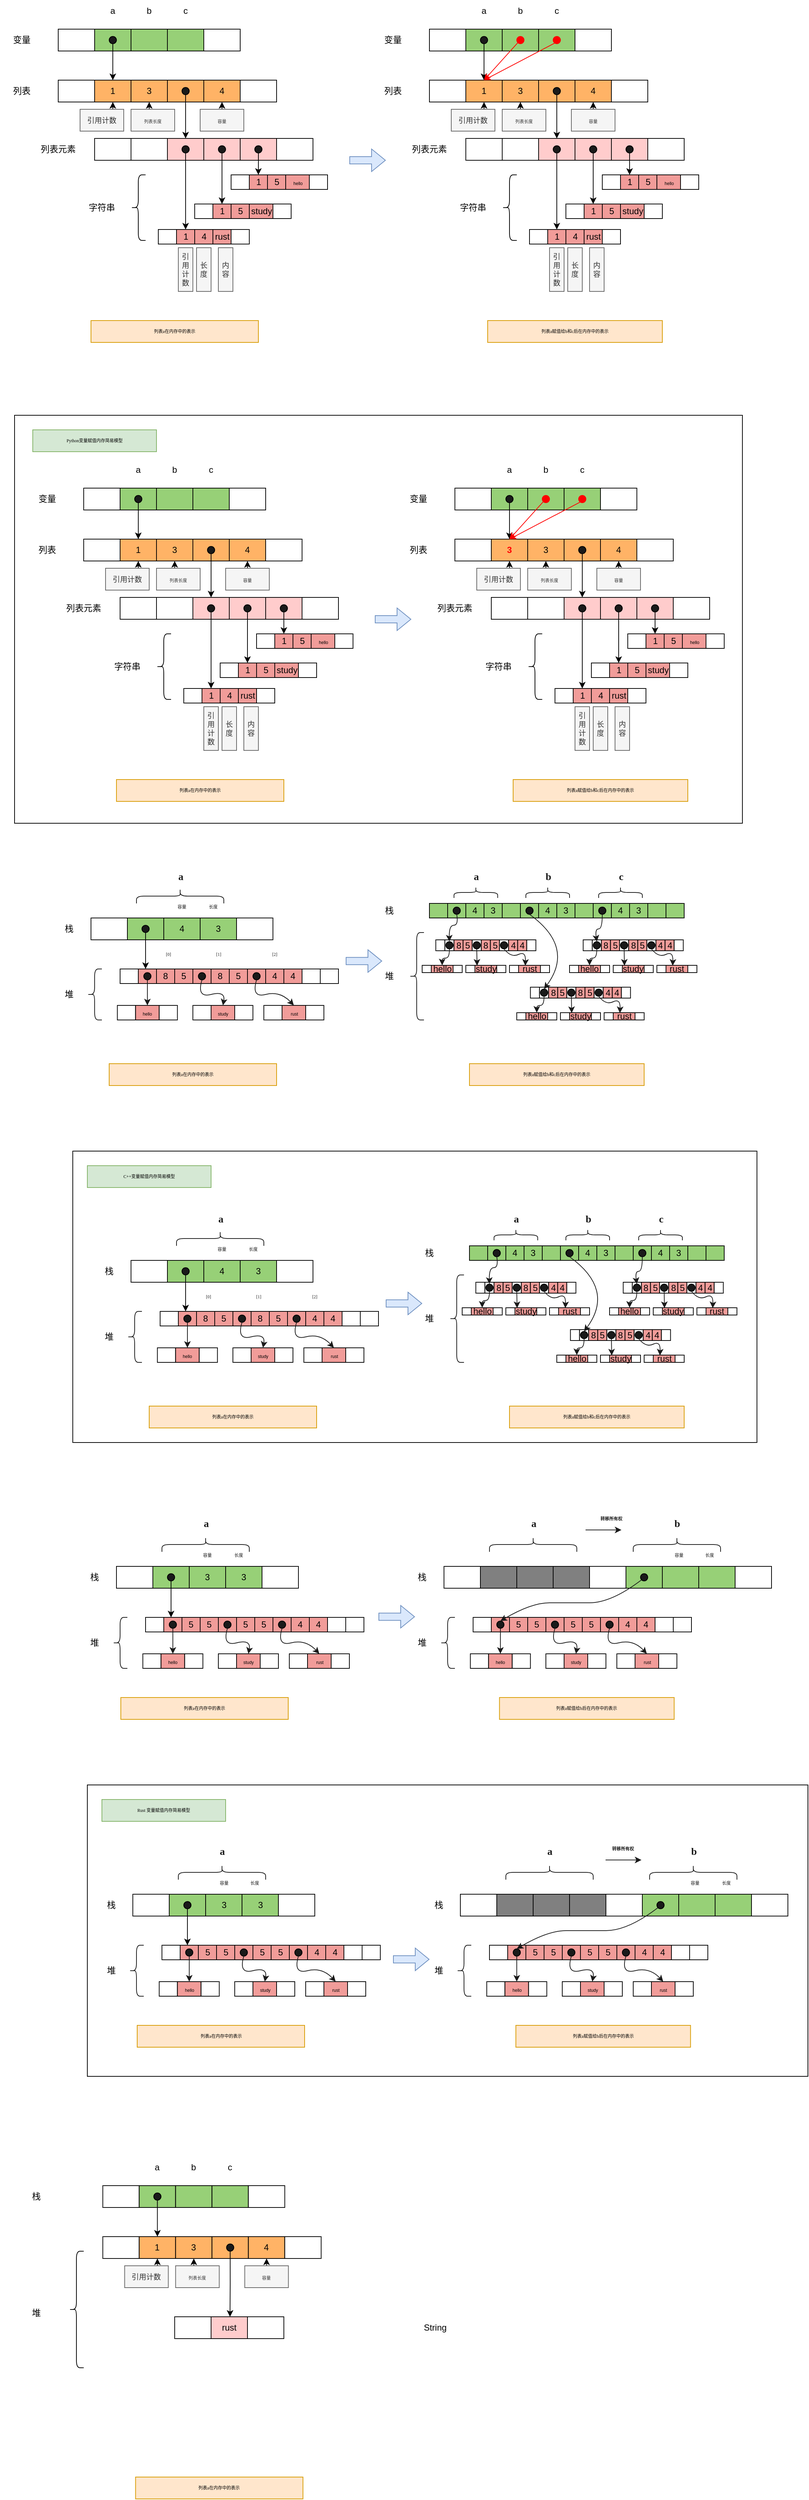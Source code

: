 <mxfile version="20.5.1" type="github">
  <diagram id="dY9aSzTucE9fL7qV33QU" name="第 1 页">
    <mxGraphModel dx="494" dy="302" grid="1" gridSize="10" guides="1" tooltips="1" connect="1" arrows="1" fold="1" page="1" pageScale="1" pageWidth="827" pageHeight="1169" math="0" shadow="0">
      <root>
        <mxCell id="0" />
        <mxCell id="1" parent="0" />
        <mxCell id="f6hcrhnnZ-mqnc1Tao0L-2" value="" style="rounded=0;whiteSpace=wrap;html=1;" parent="1" vertex="1">
          <mxGeometry x="220" y="310" width="50" height="30" as="geometry" />
        </mxCell>
        <mxCell id="f6hcrhnnZ-mqnc1Tao0L-5" value="" style="rounded=0;whiteSpace=wrap;html=1;fillColor=#97D077;" parent="1" vertex="1">
          <mxGeometry x="270" y="310" width="50" height="30" as="geometry" />
        </mxCell>
        <mxCell id="f6hcrhnnZ-mqnc1Tao0L-6" value="" style="rounded=0;whiteSpace=wrap;html=1;fillColor=#97D077;" parent="1" vertex="1">
          <mxGeometry x="320" y="310" width="50" height="30" as="geometry" />
        </mxCell>
        <mxCell id="f6hcrhnnZ-mqnc1Tao0L-7" value="" style="rounded=0;whiteSpace=wrap;html=1;fillColor=#97D077;" parent="1" vertex="1">
          <mxGeometry x="370" y="310" width="50" height="30" as="geometry" />
        </mxCell>
        <mxCell id="f6hcrhnnZ-mqnc1Tao0L-8" value="" style="rounded=0;whiteSpace=wrap;html=1;" parent="1" vertex="1">
          <mxGeometry x="420" y="310" width="50" height="30" as="geometry" />
        </mxCell>
        <mxCell id="f6hcrhnnZ-mqnc1Tao0L-9" value="变量" style="text;html=1;strokeColor=none;fillColor=none;align=center;verticalAlign=middle;whiteSpace=wrap;rounded=0;" parent="1" vertex="1">
          <mxGeometry x="140" y="310" width="60" height="30" as="geometry" />
        </mxCell>
        <mxCell id="f6hcrhnnZ-mqnc1Tao0L-10" value="a" style="text;html=1;strokeColor=none;fillColor=none;align=center;verticalAlign=middle;whiteSpace=wrap;rounded=0;" parent="1" vertex="1">
          <mxGeometry x="265" y="270" width="60" height="30" as="geometry" />
        </mxCell>
        <mxCell id="f6hcrhnnZ-mqnc1Tao0L-11" value="b" style="text;html=1;strokeColor=none;fillColor=none;align=center;verticalAlign=middle;whiteSpace=wrap;rounded=0;" parent="1" vertex="1">
          <mxGeometry x="315" y="270" width="60" height="30" as="geometry" />
        </mxCell>
        <mxCell id="f6hcrhnnZ-mqnc1Tao0L-12" value="c" style="text;html=1;strokeColor=none;fillColor=none;align=center;verticalAlign=middle;whiteSpace=wrap;rounded=0;" parent="1" vertex="1">
          <mxGeometry x="365" y="270" width="60" height="30" as="geometry" />
        </mxCell>
        <mxCell id="f6hcrhnnZ-mqnc1Tao0L-22" value="" style="rounded=0;whiteSpace=wrap;html=1;" parent="1" vertex="1">
          <mxGeometry x="220" y="380" width="50" height="30" as="geometry" />
        </mxCell>
        <mxCell id="f6hcrhnnZ-mqnc1Tao0L-23" value="1" style="rounded=0;whiteSpace=wrap;html=1;fillColor=#FFB366;" parent="1" vertex="1">
          <mxGeometry x="270" y="380" width="50" height="30" as="geometry" />
        </mxCell>
        <mxCell id="f6hcrhnnZ-mqnc1Tao0L-24" value="3" style="rounded=0;whiteSpace=wrap;html=1;fillColor=#FFB366;" parent="1" vertex="1">
          <mxGeometry x="320" y="380" width="50" height="30" as="geometry" />
        </mxCell>
        <mxCell id="f6hcrhnnZ-mqnc1Tao0L-25" value="" style="rounded=0;whiteSpace=wrap;html=1;fillColor=#FFB366;" parent="1" vertex="1">
          <mxGeometry x="370" y="380" width="50" height="30" as="geometry" />
        </mxCell>
        <mxCell id="f6hcrhnnZ-mqnc1Tao0L-26" value="4" style="rounded=0;whiteSpace=wrap;html=1;fillColor=#FFB366;" parent="1" vertex="1">
          <mxGeometry x="420" y="380" width="50" height="30" as="geometry" />
        </mxCell>
        <mxCell id="f6hcrhnnZ-mqnc1Tao0L-30" value="" style="rounded=0;whiteSpace=wrap;html=1;" parent="1" vertex="1">
          <mxGeometry x="470" y="380" width="50" height="30" as="geometry" />
        </mxCell>
        <mxCell id="f6hcrhnnZ-mqnc1Tao0L-32" value="列表" style="text;html=1;strokeColor=none;fillColor=none;align=center;verticalAlign=middle;whiteSpace=wrap;rounded=0;" parent="1" vertex="1">
          <mxGeometry x="140" y="380" width="60" height="30" as="geometry" />
        </mxCell>
        <mxCell id="f6hcrhnnZ-mqnc1Tao0L-107" style="edgeStyle=orthogonalEdgeStyle;rounded=0;orthogonalLoop=1;jettySize=auto;html=1;exitX=0.5;exitY=0;exitDx=0;exitDy=0;entryX=0.5;entryY=1;entryDx=0;entryDy=0;fontFamily=Verdana;fontSize=6;" parent="1" source="f6hcrhnnZ-mqnc1Tao0L-35" target="f6hcrhnnZ-mqnc1Tao0L-23" edge="1">
          <mxGeometry relative="1" as="geometry" />
        </mxCell>
        <mxCell id="f6hcrhnnZ-mqnc1Tao0L-35" value="&lt;font style=&quot;font-size: 10px;&quot;&gt;引用计数&lt;/font&gt;" style="text;html=1;strokeColor=#666666;fillColor=#f5f5f5;align=center;verticalAlign=middle;whiteSpace=wrap;rounded=0;fontSize=10;fontColor=#333333;" parent="1" vertex="1">
          <mxGeometry x="250" y="420" width="60" height="30" as="geometry" />
        </mxCell>
        <mxCell id="f6hcrhnnZ-mqnc1Tao0L-106" style="edgeStyle=orthogonalEdgeStyle;rounded=0;orthogonalLoop=1;jettySize=auto;html=1;exitX=0.5;exitY=0;exitDx=0;exitDy=0;entryX=0.5;entryY=1;entryDx=0;entryDy=0;fontFamily=Verdana;fontSize=6;" parent="1" source="f6hcrhnnZ-mqnc1Tao0L-36" target="f6hcrhnnZ-mqnc1Tao0L-24" edge="1">
          <mxGeometry relative="1" as="geometry" />
        </mxCell>
        <mxCell id="f6hcrhnnZ-mqnc1Tao0L-36" value="&lt;font style=&quot;font-size: 6px;&quot;&gt;列表长度&lt;/font&gt;" style="text;html=1;strokeColor=#666666;fillColor=#f5f5f5;align=center;verticalAlign=middle;whiteSpace=wrap;rounded=0;fontColor=#333333;" parent="1" vertex="1">
          <mxGeometry x="320" y="420" width="60" height="30" as="geometry" />
        </mxCell>
        <mxCell id="f6hcrhnnZ-mqnc1Tao0L-105" style="edgeStyle=orthogonalEdgeStyle;rounded=0;orthogonalLoop=1;jettySize=auto;html=1;exitX=0.5;exitY=0;exitDx=0;exitDy=0;entryX=0.5;entryY=1;entryDx=0;entryDy=0;fontFamily=Verdana;fontSize=6;" parent="1" source="f6hcrhnnZ-mqnc1Tao0L-38" target="f6hcrhnnZ-mqnc1Tao0L-26" edge="1">
          <mxGeometry relative="1" as="geometry" />
        </mxCell>
        <mxCell id="f6hcrhnnZ-mqnc1Tao0L-38" value="&lt;font style=&quot;font-size: 6px;&quot;&gt;容量&lt;/font&gt;" style="text;html=1;strokeColor=#666666;fillColor=#f5f5f5;align=center;verticalAlign=middle;whiteSpace=wrap;rounded=0;fontColor=#333333;" parent="1" vertex="1">
          <mxGeometry x="415" y="420" width="60" height="30" as="geometry" />
        </mxCell>
        <mxCell id="f6hcrhnnZ-mqnc1Tao0L-40" value="" style="rounded=0;whiteSpace=wrap;html=1;fillColor=#FFFFFF;" parent="1" vertex="1">
          <mxGeometry x="270" y="460" width="50" height="30" as="geometry" />
        </mxCell>
        <mxCell id="f6hcrhnnZ-mqnc1Tao0L-41" value="" style="rounded=0;whiteSpace=wrap;html=1;fillColor=#FFFFFF;" parent="1" vertex="1">
          <mxGeometry x="320" y="460" width="50" height="30" as="geometry" />
        </mxCell>
        <mxCell id="f6hcrhnnZ-mqnc1Tao0L-42" value="" style="rounded=0;whiteSpace=wrap;html=1;fillColor=#FFCCCC;" parent="1" vertex="1">
          <mxGeometry x="370" y="460" width="50" height="30" as="geometry" />
        </mxCell>
        <mxCell id="f6hcrhnnZ-mqnc1Tao0L-43" value="" style="rounded=0;whiteSpace=wrap;html=1;fillColor=#FFCCCC;" parent="1" vertex="1">
          <mxGeometry x="420" y="460" width="50" height="30" as="geometry" />
        </mxCell>
        <mxCell id="f6hcrhnnZ-mqnc1Tao0L-44" value="" style="rounded=0;whiteSpace=wrap;html=1;fillColor=#FFCCCC;" parent="1" vertex="1">
          <mxGeometry x="470" y="460" width="50" height="30" as="geometry" />
        </mxCell>
        <mxCell id="f6hcrhnnZ-mqnc1Tao0L-48" value="字符串" style="text;html=1;strokeColor=none;fillColor=none;align=center;verticalAlign=middle;whiteSpace=wrap;rounded=0;" parent="1" vertex="1">
          <mxGeometry x="250" y="540" width="60" height="30" as="geometry" />
        </mxCell>
        <mxCell id="f6hcrhnnZ-mqnc1Tao0L-50" value="" style="rounded=0;whiteSpace=wrap;html=1;" parent="1" vertex="1">
          <mxGeometry x="520" y="460" width="50" height="30" as="geometry" />
        </mxCell>
        <mxCell id="f6hcrhnnZ-mqnc1Tao0L-52" value="" style="rounded=0;whiteSpace=wrap;html=1;fillColor=#FFFFFF;" parent="1" vertex="1">
          <mxGeometry x="457.5" y="510" width="25" height="20" as="geometry" />
        </mxCell>
        <mxCell id="f6hcrhnnZ-mqnc1Tao0L-60" value="1" style="rounded=0;whiteSpace=wrap;html=1;fillColor=#F19C99;" parent="1" vertex="1">
          <mxGeometry x="482.5" y="510" width="25" height="20" as="geometry" />
        </mxCell>
        <mxCell id="f6hcrhnnZ-mqnc1Tao0L-61" value="5" style="rounded=0;whiteSpace=wrap;html=1;fillColor=#F19C99;" parent="1" vertex="1">
          <mxGeometry x="507.5" y="510" width="25" height="20" as="geometry" />
        </mxCell>
        <mxCell id="f6hcrhnnZ-mqnc1Tao0L-62" value="&lt;p&gt;&lt;font style=&quot;font-size: 6px;&quot;&gt;hello&lt;/font&gt;&lt;/p&gt;" style="rounded=0;whiteSpace=wrap;html=1;fillColor=#F19C99;" parent="1" vertex="1">
          <mxGeometry x="532.5" y="510" width="32.5" height="20" as="geometry" />
        </mxCell>
        <mxCell id="f6hcrhnnZ-mqnc1Tao0L-63" value="" style="rounded=0;whiteSpace=wrap;html=1;fillColor=#FFFFFF;" parent="1" vertex="1">
          <mxGeometry x="565" y="510" width="25" height="20" as="geometry" />
        </mxCell>
        <mxCell id="f6hcrhnnZ-mqnc1Tao0L-64" value="" style="rounded=0;whiteSpace=wrap;html=1;fillColor=#FFFFFF;" parent="1" vertex="1">
          <mxGeometry x="407.5" y="550" width="25" height="20" as="geometry" />
        </mxCell>
        <mxCell id="f6hcrhnnZ-mqnc1Tao0L-65" value="1" style="rounded=0;whiteSpace=wrap;html=1;fillColor=#F19C99;" parent="1" vertex="1">
          <mxGeometry x="432.5" y="550" width="25" height="20" as="geometry" />
        </mxCell>
        <mxCell id="f6hcrhnnZ-mqnc1Tao0L-66" value="5" style="rounded=0;whiteSpace=wrap;html=1;fillColor=#F19C99;" parent="1" vertex="1">
          <mxGeometry x="457.5" y="550" width="25" height="20" as="geometry" />
        </mxCell>
        <mxCell id="f6hcrhnnZ-mqnc1Tao0L-67" value="study" style="rounded=0;whiteSpace=wrap;html=1;fillColor=#F19C99;" parent="1" vertex="1">
          <mxGeometry x="482.5" y="550" width="32.5" height="20" as="geometry" />
        </mxCell>
        <mxCell id="f6hcrhnnZ-mqnc1Tao0L-68" value="" style="rounded=0;whiteSpace=wrap;html=1;fillColor=#FFFFFF;" parent="1" vertex="1">
          <mxGeometry x="515" y="550" width="25" height="20" as="geometry" />
        </mxCell>
        <mxCell id="f6hcrhnnZ-mqnc1Tao0L-69" value="" style="rounded=0;whiteSpace=wrap;html=1;fillColor=#FFFFFF;" parent="1" vertex="1">
          <mxGeometry x="357.5" y="585" width="25" height="20" as="geometry" />
        </mxCell>
        <mxCell id="f6hcrhnnZ-mqnc1Tao0L-70" value="1" style="rounded=0;whiteSpace=wrap;html=1;fillColor=#F19C99;" parent="1" vertex="1">
          <mxGeometry x="382.5" y="585" width="25" height="20" as="geometry" />
        </mxCell>
        <mxCell id="f6hcrhnnZ-mqnc1Tao0L-71" value="4" style="rounded=0;whiteSpace=wrap;html=1;fillColor=#F19C99;" parent="1" vertex="1">
          <mxGeometry x="407.5" y="585" width="25" height="20" as="geometry" />
        </mxCell>
        <mxCell id="f6hcrhnnZ-mqnc1Tao0L-72" value="rust" style="rounded=0;whiteSpace=wrap;html=1;fillColor=#F19C99;" parent="1" vertex="1">
          <mxGeometry x="432.5" y="585" width="25" height="20" as="geometry" />
        </mxCell>
        <mxCell id="f6hcrhnnZ-mqnc1Tao0L-73" value="" style="rounded=0;whiteSpace=wrap;html=1;fillColor=#FFFFFF;" parent="1" vertex="1">
          <mxGeometry x="457.5" y="585" width="25" height="20" as="geometry" />
        </mxCell>
        <mxCell id="f6hcrhnnZ-mqnc1Tao0L-80" style="edgeStyle=orthogonalEdgeStyle;rounded=0;orthogonalLoop=1;jettySize=auto;html=1;exitX=0.5;exitY=1;exitDx=0;exitDy=0;fontFamily=Helvetica;fontSize=6;" parent="1" source="f6hcrhnnZ-mqnc1Tao0L-42" target="f6hcrhnnZ-mqnc1Tao0L-42" edge="1">
          <mxGeometry relative="1" as="geometry" />
        </mxCell>
        <mxCell id="f6hcrhnnZ-mqnc1Tao0L-85" style="edgeStyle=orthogonalEdgeStyle;rounded=0;orthogonalLoop=1;jettySize=auto;html=1;exitX=0.5;exitY=1;exitDx=0;exitDy=0;entryX=0.5;entryY=0;entryDx=0;entryDy=0;fontFamily=Helvetica;fontSize=6;" parent="1" source="f6hcrhnnZ-mqnc1Tao0L-84" target="f6hcrhnnZ-mqnc1Tao0L-70" edge="1">
          <mxGeometry relative="1" as="geometry" />
        </mxCell>
        <mxCell id="f6hcrhnnZ-mqnc1Tao0L-84" value="" style="ellipse;whiteSpace=wrap;html=1;aspect=fixed;fontFamily=Helvetica;fontSize=6;fillColor=#1A1A1A;" parent="1" vertex="1">
          <mxGeometry x="390" y="470" width="10" height="10" as="geometry" />
        </mxCell>
        <mxCell id="f6hcrhnnZ-mqnc1Tao0L-90" style="edgeStyle=orthogonalEdgeStyle;rounded=0;orthogonalLoop=1;jettySize=auto;html=1;exitX=0.5;exitY=1;exitDx=0;exitDy=0;entryX=0.5;entryY=0;entryDx=0;entryDy=0;fontFamily=Helvetica;fontSize=6;" parent="1" source="f6hcrhnnZ-mqnc1Tao0L-86" target="f6hcrhnnZ-mqnc1Tao0L-65" edge="1">
          <mxGeometry relative="1" as="geometry" />
        </mxCell>
        <mxCell id="f6hcrhnnZ-mqnc1Tao0L-86" value="" style="ellipse;whiteSpace=wrap;html=1;aspect=fixed;fontFamily=Helvetica;fontSize=6;fillColor=#1A1A1A;" parent="1" vertex="1">
          <mxGeometry x="440" y="470" width="10" height="10" as="geometry" />
        </mxCell>
        <mxCell id="f6hcrhnnZ-mqnc1Tao0L-91" style="edgeStyle=orthogonalEdgeStyle;rounded=0;orthogonalLoop=1;jettySize=auto;html=1;exitX=0.5;exitY=1;exitDx=0;exitDy=0;entryX=0.5;entryY=0;entryDx=0;entryDy=0;fontFamily=Helvetica;fontSize=6;" parent="1" source="f6hcrhnnZ-mqnc1Tao0L-87" target="f6hcrhnnZ-mqnc1Tao0L-60" edge="1">
          <mxGeometry relative="1" as="geometry" />
        </mxCell>
        <mxCell id="f6hcrhnnZ-mqnc1Tao0L-87" value="" style="ellipse;whiteSpace=wrap;html=1;aspect=fixed;fontFamily=Helvetica;fontSize=6;fillColor=#1A1A1A;" parent="1" vertex="1">
          <mxGeometry x="490" y="470" width="10" height="10" as="geometry" />
        </mxCell>
        <mxCell id="f6hcrhnnZ-mqnc1Tao0L-92" style="edgeStyle=orthogonalEdgeStyle;rounded=0;orthogonalLoop=1;jettySize=auto;html=1;exitX=0.5;exitY=1;exitDx=0;exitDy=0;entryX=0.5;entryY=0;entryDx=0;entryDy=0;fontFamily=Helvetica;fontSize=6;" parent="1" source="f6hcrhnnZ-mqnc1Tao0L-88" target="f6hcrhnnZ-mqnc1Tao0L-42" edge="1">
          <mxGeometry relative="1" as="geometry" />
        </mxCell>
        <mxCell id="f6hcrhnnZ-mqnc1Tao0L-88" value="" style="ellipse;whiteSpace=wrap;html=1;aspect=fixed;fontFamily=Helvetica;fontSize=6;fillColor=#1A1A1A;" parent="1" vertex="1">
          <mxGeometry x="390" y="390" width="10" height="10" as="geometry" />
        </mxCell>
        <mxCell id="f6hcrhnnZ-mqnc1Tao0L-93" style="edgeStyle=orthogonalEdgeStyle;rounded=0;orthogonalLoop=1;jettySize=auto;html=1;exitX=0.5;exitY=1;exitDx=0;exitDy=0;entryX=0.5;entryY=0;entryDx=0;entryDy=0;fontFamily=Helvetica;fontSize=6;" parent="1" source="f6hcrhnnZ-mqnc1Tao0L-89" target="f6hcrhnnZ-mqnc1Tao0L-23" edge="1">
          <mxGeometry relative="1" as="geometry" />
        </mxCell>
        <mxCell id="f6hcrhnnZ-mqnc1Tao0L-89" value="" style="ellipse;whiteSpace=wrap;html=1;aspect=fixed;fontFamily=Helvetica;fontSize=6;fillColor=#1A1A1A;" parent="1" vertex="1">
          <mxGeometry x="290" y="320" width="10" height="10" as="geometry" />
        </mxCell>
        <mxCell id="f6hcrhnnZ-mqnc1Tao0L-94" value="" style="shape=curlyBracket;whiteSpace=wrap;html=1;rounded=1;fontFamily=Helvetica;fontSize=6;fillColor=#1A1A1A;" parent="1" vertex="1">
          <mxGeometry x="320" y="510" width="20" height="90" as="geometry" />
        </mxCell>
        <mxCell id="f6hcrhnnZ-mqnc1Tao0L-95" value="列表元素" style="text;html=1;strokeColor=none;fillColor=none;align=center;verticalAlign=middle;whiteSpace=wrap;rounded=0;" parent="1" vertex="1">
          <mxGeometry x="190" y="460" width="60" height="30" as="geometry" />
        </mxCell>
        <mxCell id="f6hcrhnnZ-mqnc1Tao0L-109" value="&lt;font style=&quot;font-size: 10px;&quot;&gt;引用计数&lt;/font&gt;" style="text;html=1;strokeColor=#666666;fillColor=#f5f5f5;align=center;verticalAlign=middle;whiteSpace=wrap;rounded=0;fontSize=10;fontColor=#333333;" parent="1" vertex="1">
          <mxGeometry x="385" y="610" width="20" height="60" as="geometry" />
        </mxCell>
        <mxCell id="f6hcrhnnZ-mqnc1Tao0L-110" value="&lt;font style=&quot;font-size: 10px;&quot;&gt;长度&lt;/font&gt;" style="text;html=1;strokeColor=#666666;fillColor=#f5f5f5;align=center;verticalAlign=middle;whiteSpace=wrap;rounded=0;fontSize=10;fontColor=#333333;" parent="1" vertex="1">
          <mxGeometry x="410" y="610" width="20" height="60" as="geometry" />
        </mxCell>
        <mxCell id="f6hcrhnnZ-mqnc1Tao0L-111" value="内容" style="text;html=1;strokeColor=#666666;fillColor=#f5f5f5;align=center;verticalAlign=middle;whiteSpace=wrap;rounded=0;fontSize=10;fontColor=#333333;" parent="1" vertex="1">
          <mxGeometry x="440" y="610" width="20" height="60" as="geometry" />
        </mxCell>
        <mxCell id="f6hcrhnnZ-mqnc1Tao0L-112" value="" style="rounded=0;whiteSpace=wrap;html=1;" parent="1" vertex="1">
          <mxGeometry x="730" y="310" width="50" height="30" as="geometry" />
        </mxCell>
        <mxCell id="f6hcrhnnZ-mqnc1Tao0L-113" value="" style="rounded=0;whiteSpace=wrap;html=1;fillColor=#97D077;" parent="1" vertex="1">
          <mxGeometry x="780" y="310" width="50" height="30" as="geometry" />
        </mxCell>
        <mxCell id="f6hcrhnnZ-mqnc1Tao0L-114" value="" style="rounded=0;whiteSpace=wrap;html=1;fillColor=#97D077;" parent="1" vertex="1">
          <mxGeometry x="830" y="310" width="50" height="30" as="geometry" />
        </mxCell>
        <mxCell id="f6hcrhnnZ-mqnc1Tao0L-115" value="" style="rounded=0;whiteSpace=wrap;html=1;fillColor=#97D077;" parent="1" vertex="1">
          <mxGeometry x="880" y="310" width="50" height="30" as="geometry" />
        </mxCell>
        <mxCell id="f6hcrhnnZ-mqnc1Tao0L-116" value="" style="rounded=0;whiteSpace=wrap;html=1;" parent="1" vertex="1">
          <mxGeometry x="930" y="310" width="50" height="30" as="geometry" />
        </mxCell>
        <mxCell id="f6hcrhnnZ-mqnc1Tao0L-117" value="变量" style="text;html=1;strokeColor=none;fillColor=none;align=center;verticalAlign=middle;whiteSpace=wrap;rounded=0;" parent="1" vertex="1">
          <mxGeometry x="650" y="310" width="60" height="30" as="geometry" />
        </mxCell>
        <mxCell id="f6hcrhnnZ-mqnc1Tao0L-118" value="a" style="text;html=1;strokeColor=none;fillColor=none;align=center;verticalAlign=middle;whiteSpace=wrap;rounded=0;" parent="1" vertex="1">
          <mxGeometry x="775" y="270" width="60" height="30" as="geometry" />
        </mxCell>
        <mxCell id="f6hcrhnnZ-mqnc1Tao0L-119" value="b" style="text;html=1;strokeColor=none;fillColor=none;align=center;verticalAlign=middle;whiteSpace=wrap;rounded=0;" parent="1" vertex="1">
          <mxGeometry x="825" y="270" width="60" height="30" as="geometry" />
        </mxCell>
        <mxCell id="f6hcrhnnZ-mqnc1Tao0L-120" value="c" style="text;html=1;strokeColor=none;fillColor=none;align=center;verticalAlign=middle;whiteSpace=wrap;rounded=0;" parent="1" vertex="1">
          <mxGeometry x="875" y="270" width="60" height="30" as="geometry" />
        </mxCell>
        <mxCell id="f6hcrhnnZ-mqnc1Tao0L-121" value="" style="rounded=0;whiteSpace=wrap;html=1;" parent="1" vertex="1">
          <mxGeometry x="730" y="380" width="50" height="30" as="geometry" />
        </mxCell>
        <mxCell id="f6hcrhnnZ-mqnc1Tao0L-122" value="1" style="rounded=0;whiteSpace=wrap;html=1;fillColor=#FFB366;" parent="1" vertex="1">
          <mxGeometry x="780" y="380" width="50" height="30" as="geometry" />
        </mxCell>
        <mxCell id="f6hcrhnnZ-mqnc1Tao0L-123" value="3" style="rounded=0;whiteSpace=wrap;html=1;fillColor=#FFB366;" parent="1" vertex="1">
          <mxGeometry x="830" y="380" width="50" height="30" as="geometry" />
        </mxCell>
        <mxCell id="f6hcrhnnZ-mqnc1Tao0L-124" value="" style="rounded=0;whiteSpace=wrap;html=1;fillColor=#FFB366;" parent="1" vertex="1">
          <mxGeometry x="880" y="380" width="50" height="30" as="geometry" />
        </mxCell>
        <mxCell id="f6hcrhnnZ-mqnc1Tao0L-125" value="4" style="rounded=0;whiteSpace=wrap;html=1;fillColor=#FFB366;" parent="1" vertex="1">
          <mxGeometry x="930" y="380" width="50" height="30" as="geometry" />
        </mxCell>
        <mxCell id="f6hcrhnnZ-mqnc1Tao0L-126" value="" style="rounded=0;whiteSpace=wrap;html=1;" parent="1" vertex="1">
          <mxGeometry x="980" y="380" width="50" height="30" as="geometry" />
        </mxCell>
        <mxCell id="f6hcrhnnZ-mqnc1Tao0L-127" value="列表" style="text;html=1;strokeColor=none;fillColor=none;align=center;verticalAlign=middle;whiteSpace=wrap;rounded=0;" parent="1" vertex="1">
          <mxGeometry x="650" y="380" width="60" height="30" as="geometry" />
        </mxCell>
        <mxCell id="f6hcrhnnZ-mqnc1Tao0L-128" style="edgeStyle=orthogonalEdgeStyle;rounded=0;orthogonalLoop=1;jettySize=auto;html=1;exitX=0.5;exitY=0;exitDx=0;exitDy=0;entryX=0.5;entryY=1;entryDx=0;entryDy=0;fontFamily=Verdana;fontSize=6;" parent="1" source="f6hcrhnnZ-mqnc1Tao0L-129" target="f6hcrhnnZ-mqnc1Tao0L-122" edge="1">
          <mxGeometry relative="1" as="geometry" />
        </mxCell>
        <mxCell id="f6hcrhnnZ-mqnc1Tao0L-129" value="&lt;font style=&quot;font-size: 10px;&quot;&gt;引用计数&lt;/font&gt;" style="text;html=1;strokeColor=#666666;fillColor=#f5f5f5;align=center;verticalAlign=middle;whiteSpace=wrap;rounded=0;fontSize=10;fontColor=#333333;" parent="1" vertex="1">
          <mxGeometry x="760" y="420" width="60" height="30" as="geometry" />
        </mxCell>
        <mxCell id="f6hcrhnnZ-mqnc1Tao0L-130" style="edgeStyle=orthogonalEdgeStyle;rounded=0;orthogonalLoop=1;jettySize=auto;html=1;exitX=0.5;exitY=0;exitDx=0;exitDy=0;entryX=0.5;entryY=1;entryDx=0;entryDy=0;fontFamily=Verdana;fontSize=6;" parent="1" source="f6hcrhnnZ-mqnc1Tao0L-131" target="f6hcrhnnZ-mqnc1Tao0L-123" edge="1">
          <mxGeometry relative="1" as="geometry" />
        </mxCell>
        <mxCell id="f6hcrhnnZ-mqnc1Tao0L-131" value="&lt;font style=&quot;font-size: 6px;&quot;&gt;列表长度&lt;/font&gt;" style="text;html=1;strokeColor=#666666;fillColor=#f5f5f5;align=center;verticalAlign=middle;whiteSpace=wrap;rounded=0;fontColor=#333333;" parent="1" vertex="1">
          <mxGeometry x="830" y="420" width="60" height="30" as="geometry" />
        </mxCell>
        <mxCell id="f6hcrhnnZ-mqnc1Tao0L-132" style="edgeStyle=orthogonalEdgeStyle;rounded=0;orthogonalLoop=1;jettySize=auto;html=1;exitX=0.5;exitY=0;exitDx=0;exitDy=0;entryX=0.5;entryY=1;entryDx=0;entryDy=0;fontFamily=Verdana;fontSize=6;" parent="1" source="f6hcrhnnZ-mqnc1Tao0L-133" target="f6hcrhnnZ-mqnc1Tao0L-125" edge="1">
          <mxGeometry relative="1" as="geometry" />
        </mxCell>
        <mxCell id="f6hcrhnnZ-mqnc1Tao0L-133" value="&lt;font style=&quot;font-size: 6px;&quot;&gt;容量&lt;/font&gt;" style="text;html=1;strokeColor=#666666;fillColor=#f5f5f5;align=center;verticalAlign=middle;whiteSpace=wrap;rounded=0;fontColor=#333333;" parent="1" vertex="1">
          <mxGeometry x="925" y="420" width="60" height="30" as="geometry" />
        </mxCell>
        <mxCell id="f6hcrhnnZ-mqnc1Tao0L-134" value="" style="rounded=0;whiteSpace=wrap;html=1;fillColor=#FFFFFF;" parent="1" vertex="1">
          <mxGeometry x="780" y="460" width="50" height="30" as="geometry" />
        </mxCell>
        <mxCell id="f6hcrhnnZ-mqnc1Tao0L-135" value="" style="rounded=0;whiteSpace=wrap;html=1;fillColor=#FFFFFF;" parent="1" vertex="1">
          <mxGeometry x="830" y="460" width="50" height="30" as="geometry" />
        </mxCell>
        <mxCell id="f6hcrhnnZ-mqnc1Tao0L-136" value="" style="rounded=0;whiteSpace=wrap;html=1;fillColor=#FFCCCC;" parent="1" vertex="1">
          <mxGeometry x="880" y="460" width="50" height="30" as="geometry" />
        </mxCell>
        <mxCell id="f6hcrhnnZ-mqnc1Tao0L-137" value="" style="rounded=0;whiteSpace=wrap;html=1;fillColor=#FFCCCC;" parent="1" vertex="1">
          <mxGeometry x="930" y="460" width="50" height="30" as="geometry" />
        </mxCell>
        <mxCell id="f6hcrhnnZ-mqnc1Tao0L-138" value="" style="rounded=0;whiteSpace=wrap;html=1;fillColor=#FFCCCC;" parent="1" vertex="1">
          <mxGeometry x="980" y="460" width="50" height="30" as="geometry" />
        </mxCell>
        <mxCell id="f6hcrhnnZ-mqnc1Tao0L-139" value="字符串" style="text;html=1;strokeColor=none;fillColor=none;align=center;verticalAlign=middle;whiteSpace=wrap;rounded=0;" parent="1" vertex="1">
          <mxGeometry x="760" y="540" width="60" height="30" as="geometry" />
        </mxCell>
        <mxCell id="f6hcrhnnZ-mqnc1Tao0L-140" value="" style="rounded=0;whiteSpace=wrap;html=1;" parent="1" vertex="1">
          <mxGeometry x="1030" y="460" width="50" height="30" as="geometry" />
        </mxCell>
        <mxCell id="f6hcrhnnZ-mqnc1Tao0L-141" value="" style="rounded=0;whiteSpace=wrap;html=1;fillColor=#FFFFFF;" parent="1" vertex="1">
          <mxGeometry x="967.5" y="510" width="25" height="20" as="geometry" />
        </mxCell>
        <mxCell id="f6hcrhnnZ-mqnc1Tao0L-142" value="1" style="rounded=0;whiteSpace=wrap;html=1;fillColor=#F19C99;" parent="1" vertex="1">
          <mxGeometry x="992.5" y="510" width="25" height="20" as="geometry" />
        </mxCell>
        <mxCell id="f6hcrhnnZ-mqnc1Tao0L-143" value="5" style="rounded=0;whiteSpace=wrap;html=1;fillColor=#F19C99;" parent="1" vertex="1">
          <mxGeometry x="1017.5" y="510" width="25" height="20" as="geometry" />
        </mxCell>
        <mxCell id="f6hcrhnnZ-mqnc1Tao0L-144" value="&lt;p&gt;&lt;font style=&quot;font-size: 6px;&quot;&gt;hello&lt;/font&gt;&lt;/p&gt;" style="rounded=0;whiteSpace=wrap;html=1;fillColor=#F19C99;" parent="1" vertex="1">
          <mxGeometry x="1042.5" y="510" width="32.5" height="20" as="geometry" />
        </mxCell>
        <mxCell id="f6hcrhnnZ-mqnc1Tao0L-145" value="" style="rounded=0;whiteSpace=wrap;html=1;fillColor=#FFFFFF;" parent="1" vertex="1">
          <mxGeometry x="1075" y="510" width="25" height="20" as="geometry" />
        </mxCell>
        <mxCell id="f6hcrhnnZ-mqnc1Tao0L-146" value="" style="rounded=0;whiteSpace=wrap;html=1;fillColor=#FFFFFF;" parent="1" vertex="1">
          <mxGeometry x="917.5" y="550" width="25" height="20" as="geometry" />
        </mxCell>
        <mxCell id="f6hcrhnnZ-mqnc1Tao0L-147" value="1" style="rounded=0;whiteSpace=wrap;html=1;fillColor=#F19C99;" parent="1" vertex="1">
          <mxGeometry x="942.5" y="550" width="25" height="20" as="geometry" />
        </mxCell>
        <mxCell id="f6hcrhnnZ-mqnc1Tao0L-148" value="5" style="rounded=0;whiteSpace=wrap;html=1;fillColor=#F19C99;" parent="1" vertex="1">
          <mxGeometry x="967.5" y="550" width="25" height="20" as="geometry" />
        </mxCell>
        <mxCell id="f6hcrhnnZ-mqnc1Tao0L-149" value="study" style="rounded=0;whiteSpace=wrap;html=1;fillColor=#F19C99;" parent="1" vertex="1">
          <mxGeometry x="992.5" y="550" width="32.5" height="20" as="geometry" />
        </mxCell>
        <mxCell id="f6hcrhnnZ-mqnc1Tao0L-150" value="" style="rounded=0;whiteSpace=wrap;html=1;fillColor=#FFFFFF;" parent="1" vertex="1">
          <mxGeometry x="1025" y="550" width="25" height="20" as="geometry" />
        </mxCell>
        <mxCell id="f6hcrhnnZ-mqnc1Tao0L-151" value="" style="rounded=0;whiteSpace=wrap;html=1;fillColor=#FFFFFF;" parent="1" vertex="1">
          <mxGeometry x="867.5" y="585" width="25" height="20" as="geometry" />
        </mxCell>
        <mxCell id="f6hcrhnnZ-mqnc1Tao0L-152" value="1" style="rounded=0;whiteSpace=wrap;html=1;fillColor=#F19C99;" parent="1" vertex="1">
          <mxGeometry x="892.5" y="585" width="25" height="20" as="geometry" />
        </mxCell>
        <mxCell id="f6hcrhnnZ-mqnc1Tao0L-153" value="4" style="rounded=0;whiteSpace=wrap;html=1;fillColor=#F19C99;" parent="1" vertex="1">
          <mxGeometry x="917.5" y="585" width="25" height="20" as="geometry" />
        </mxCell>
        <mxCell id="f6hcrhnnZ-mqnc1Tao0L-154" value="rust" style="rounded=0;whiteSpace=wrap;html=1;fillColor=#F19C99;" parent="1" vertex="1">
          <mxGeometry x="942.5" y="585" width="25" height="20" as="geometry" />
        </mxCell>
        <mxCell id="f6hcrhnnZ-mqnc1Tao0L-155" value="" style="rounded=0;whiteSpace=wrap;html=1;fillColor=#FFFFFF;" parent="1" vertex="1">
          <mxGeometry x="967.5" y="585" width="25" height="20" as="geometry" />
        </mxCell>
        <mxCell id="f6hcrhnnZ-mqnc1Tao0L-156" style="edgeStyle=orthogonalEdgeStyle;rounded=0;orthogonalLoop=1;jettySize=auto;html=1;exitX=0.5;exitY=1;exitDx=0;exitDy=0;fontFamily=Helvetica;fontSize=6;" parent="1" source="f6hcrhnnZ-mqnc1Tao0L-136" target="f6hcrhnnZ-mqnc1Tao0L-136" edge="1">
          <mxGeometry relative="1" as="geometry" />
        </mxCell>
        <mxCell id="f6hcrhnnZ-mqnc1Tao0L-157" style="edgeStyle=orthogonalEdgeStyle;rounded=0;orthogonalLoop=1;jettySize=auto;html=1;exitX=0.5;exitY=1;exitDx=0;exitDy=0;entryX=0.5;entryY=0;entryDx=0;entryDy=0;fontFamily=Helvetica;fontSize=6;" parent="1" source="f6hcrhnnZ-mqnc1Tao0L-158" target="f6hcrhnnZ-mqnc1Tao0L-152" edge="1">
          <mxGeometry relative="1" as="geometry" />
        </mxCell>
        <mxCell id="f6hcrhnnZ-mqnc1Tao0L-158" value="" style="ellipse;whiteSpace=wrap;html=1;aspect=fixed;fontFamily=Helvetica;fontSize=6;fillColor=#1A1A1A;" parent="1" vertex="1">
          <mxGeometry x="900" y="470" width="10" height="10" as="geometry" />
        </mxCell>
        <mxCell id="f6hcrhnnZ-mqnc1Tao0L-159" style="edgeStyle=orthogonalEdgeStyle;rounded=0;orthogonalLoop=1;jettySize=auto;html=1;exitX=0.5;exitY=1;exitDx=0;exitDy=0;entryX=0.5;entryY=0;entryDx=0;entryDy=0;fontFamily=Helvetica;fontSize=6;" parent="1" source="f6hcrhnnZ-mqnc1Tao0L-160" target="f6hcrhnnZ-mqnc1Tao0L-147" edge="1">
          <mxGeometry relative="1" as="geometry" />
        </mxCell>
        <mxCell id="f6hcrhnnZ-mqnc1Tao0L-160" value="" style="ellipse;whiteSpace=wrap;html=1;aspect=fixed;fontFamily=Helvetica;fontSize=6;fillColor=#1A1A1A;" parent="1" vertex="1">
          <mxGeometry x="950" y="470" width="10" height="10" as="geometry" />
        </mxCell>
        <mxCell id="f6hcrhnnZ-mqnc1Tao0L-161" style="edgeStyle=orthogonalEdgeStyle;rounded=0;orthogonalLoop=1;jettySize=auto;html=1;exitX=0.5;exitY=1;exitDx=0;exitDy=0;entryX=0.5;entryY=0;entryDx=0;entryDy=0;fontFamily=Helvetica;fontSize=6;" parent="1" source="f6hcrhnnZ-mqnc1Tao0L-162" target="f6hcrhnnZ-mqnc1Tao0L-142" edge="1">
          <mxGeometry relative="1" as="geometry" />
        </mxCell>
        <mxCell id="f6hcrhnnZ-mqnc1Tao0L-162" value="" style="ellipse;whiteSpace=wrap;html=1;aspect=fixed;fontFamily=Helvetica;fontSize=6;fillColor=#1A1A1A;" parent="1" vertex="1">
          <mxGeometry x="1000" y="470" width="10" height="10" as="geometry" />
        </mxCell>
        <mxCell id="f6hcrhnnZ-mqnc1Tao0L-163" style="edgeStyle=orthogonalEdgeStyle;rounded=0;orthogonalLoop=1;jettySize=auto;html=1;exitX=0.5;exitY=1;exitDx=0;exitDy=0;entryX=0.5;entryY=0;entryDx=0;entryDy=0;fontFamily=Helvetica;fontSize=6;" parent="1" source="f6hcrhnnZ-mqnc1Tao0L-164" target="f6hcrhnnZ-mqnc1Tao0L-136" edge="1">
          <mxGeometry relative="1" as="geometry" />
        </mxCell>
        <mxCell id="f6hcrhnnZ-mqnc1Tao0L-164" value="" style="ellipse;whiteSpace=wrap;html=1;aspect=fixed;fontFamily=Helvetica;fontSize=6;fillColor=#1A1A1A;" parent="1" vertex="1">
          <mxGeometry x="900" y="390" width="10" height="10" as="geometry" />
        </mxCell>
        <mxCell id="f6hcrhnnZ-mqnc1Tao0L-165" style="edgeStyle=orthogonalEdgeStyle;rounded=0;orthogonalLoop=1;jettySize=auto;html=1;exitX=0.5;exitY=1;exitDx=0;exitDy=0;entryX=0.5;entryY=0;entryDx=0;entryDy=0;fontFamily=Helvetica;fontSize=6;" parent="1" source="f6hcrhnnZ-mqnc1Tao0L-166" target="f6hcrhnnZ-mqnc1Tao0L-122" edge="1">
          <mxGeometry relative="1" as="geometry" />
        </mxCell>
        <mxCell id="f6hcrhnnZ-mqnc1Tao0L-166" value="" style="ellipse;whiteSpace=wrap;html=1;aspect=fixed;fontFamily=Helvetica;fontSize=6;fillColor=#1A1A1A;" parent="1" vertex="1">
          <mxGeometry x="800" y="320" width="10" height="10" as="geometry" />
        </mxCell>
        <mxCell id="f6hcrhnnZ-mqnc1Tao0L-167" value="" style="shape=curlyBracket;whiteSpace=wrap;html=1;rounded=1;fontFamily=Helvetica;fontSize=6;fillColor=#1A1A1A;" parent="1" vertex="1">
          <mxGeometry x="830" y="510" width="20" height="90" as="geometry" />
        </mxCell>
        <mxCell id="f6hcrhnnZ-mqnc1Tao0L-168" value="列表元素" style="text;html=1;strokeColor=none;fillColor=none;align=center;verticalAlign=middle;whiteSpace=wrap;rounded=0;" parent="1" vertex="1">
          <mxGeometry x="700" y="460" width="60" height="30" as="geometry" />
        </mxCell>
        <mxCell id="f6hcrhnnZ-mqnc1Tao0L-169" value="&lt;font style=&quot;font-size: 10px;&quot;&gt;引用计数&lt;/font&gt;" style="text;html=1;strokeColor=#666666;fillColor=#f5f5f5;align=center;verticalAlign=middle;whiteSpace=wrap;rounded=0;fontSize=10;fontColor=#333333;" parent="1" vertex="1">
          <mxGeometry x="895" y="610" width="20" height="60" as="geometry" />
        </mxCell>
        <mxCell id="f6hcrhnnZ-mqnc1Tao0L-170" value="&lt;font style=&quot;font-size: 10px;&quot;&gt;长度&lt;/font&gt;" style="text;html=1;strokeColor=#666666;fillColor=#f5f5f5;align=center;verticalAlign=middle;whiteSpace=wrap;rounded=0;fontSize=10;fontColor=#333333;" parent="1" vertex="1">
          <mxGeometry x="920" y="610" width="20" height="60" as="geometry" />
        </mxCell>
        <mxCell id="f6hcrhnnZ-mqnc1Tao0L-171" value="内容" style="text;html=1;strokeColor=#666666;fillColor=#f5f5f5;align=center;verticalAlign=middle;whiteSpace=wrap;rounded=0;fontSize=10;fontColor=#333333;" parent="1" vertex="1">
          <mxGeometry x="950" y="610" width="20" height="60" as="geometry" />
        </mxCell>
        <mxCell id="f6hcrhnnZ-mqnc1Tao0L-172" value="" style="ellipse;whiteSpace=wrap;html=1;aspect=fixed;fontFamily=Helvetica;fontSize=6;fillColor=#FF0000;strokeColor=#FF0000;" parent="1" vertex="1">
          <mxGeometry x="850" y="320" width="10" height="10" as="geometry" />
        </mxCell>
        <mxCell id="f6hcrhnnZ-mqnc1Tao0L-173" value="" style="ellipse;whiteSpace=wrap;html=1;aspect=fixed;fontFamily=Helvetica;fontSize=6;fillColor=#FF0000;strokeColor=#FF0000;" parent="1" vertex="1">
          <mxGeometry x="900" y="320" width="10" height="10" as="geometry" />
        </mxCell>
        <mxCell id="f6hcrhnnZ-mqnc1Tao0L-175" value="" style="endArrow=classic;html=1;rounded=0;fontFamily=Verdana;fontSize=6;exitX=0;exitY=1;exitDx=0;exitDy=0;entryX=0.5;entryY=0;entryDx=0;entryDy=0;strokeColor=#FF0000;" parent="1" source="f6hcrhnnZ-mqnc1Tao0L-172" target="f6hcrhnnZ-mqnc1Tao0L-122" edge="1">
          <mxGeometry width="50" height="50" relative="1" as="geometry">
            <mxPoint x="850" y="350" as="sourcePoint" />
            <mxPoint x="800" y="380" as="targetPoint" />
          </mxGeometry>
        </mxCell>
        <mxCell id="f6hcrhnnZ-mqnc1Tao0L-178" value="" style="endArrow=classic;html=1;rounded=0;fontFamily=Verdana;fontSize=6;exitX=0;exitY=1;exitDx=0;exitDy=0;entryX=0.5;entryY=0;entryDx=0;entryDy=0;strokeColor=#FF0000;" parent="1" target="f6hcrhnnZ-mqnc1Tao0L-122" edge="1">
          <mxGeometry width="50" height="50" relative="1" as="geometry">
            <mxPoint x="903.234" y="328.536" as="sourcePoint" />
            <mxPoint x="856.77" y="380" as="targetPoint" />
          </mxGeometry>
        </mxCell>
        <mxCell id="f6hcrhnnZ-mqnc1Tao0L-179" value="" style="shape=flexArrow;endArrow=classic;html=1;rounded=0;strokeColor=#6c8ebf;fontFamily=Verdana;fontSize=6;fillColor=#dae8fc;" parent="1" edge="1">
          <mxGeometry width="50" height="50" relative="1" as="geometry">
            <mxPoint x="620" y="490" as="sourcePoint" />
            <mxPoint x="670" y="490" as="targetPoint" />
          </mxGeometry>
        </mxCell>
        <mxCell id="f6hcrhnnZ-mqnc1Tao0L-180" value="列表a在内存中的表示" style="rounded=0;whiteSpace=wrap;html=1;strokeColor=#d79b00;fontFamily=Verdana;fontSize=6;fillColor=#ffe6cc;" parent="1" vertex="1">
          <mxGeometry x="265" y="710" width="230" height="30" as="geometry" />
        </mxCell>
        <mxCell id="f6hcrhnnZ-mqnc1Tao0L-181" value="列表a赋值给b和c后在内存中的表示" style="rounded=0;whiteSpace=wrap;html=1;strokeColor=#d79b00;fontFamily=Verdana;fontSize=6;fillColor=#ffe6cc;" parent="1" vertex="1">
          <mxGeometry x="810" y="710" width="240" height="30" as="geometry" />
        </mxCell>
        <mxCell id="f6hcrhnnZ-mqnc1Tao0L-182" value="" style="rounded=0;whiteSpace=wrap;html=1;fontFamily=Verdana;fontSize=6;" parent="1" vertex="1">
          <mxGeometry x="160" y="840" width="1000" height="560" as="geometry" />
        </mxCell>
        <mxCell id="f6hcrhnnZ-mqnc1Tao0L-183" value="" style="rounded=0;whiteSpace=wrap;html=1;" parent="1" vertex="1">
          <mxGeometry x="255" y="940" width="50" height="30" as="geometry" />
        </mxCell>
        <mxCell id="f6hcrhnnZ-mqnc1Tao0L-184" value="" style="rounded=0;whiteSpace=wrap;html=1;fillColor=#97D077;" parent="1" vertex="1">
          <mxGeometry x="305" y="940" width="50" height="30" as="geometry" />
        </mxCell>
        <mxCell id="f6hcrhnnZ-mqnc1Tao0L-185" value="" style="rounded=0;whiteSpace=wrap;html=1;fillColor=#97D077;" parent="1" vertex="1">
          <mxGeometry x="355" y="940" width="50" height="30" as="geometry" />
        </mxCell>
        <mxCell id="f6hcrhnnZ-mqnc1Tao0L-186" value="" style="rounded=0;whiteSpace=wrap;html=1;fillColor=#97D077;" parent="1" vertex="1">
          <mxGeometry x="405" y="940" width="50" height="30" as="geometry" />
        </mxCell>
        <mxCell id="f6hcrhnnZ-mqnc1Tao0L-187" value="" style="rounded=0;whiteSpace=wrap;html=1;" parent="1" vertex="1">
          <mxGeometry x="455" y="940" width="50" height="30" as="geometry" />
        </mxCell>
        <mxCell id="f6hcrhnnZ-mqnc1Tao0L-188" value="变量" style="text;html=1;strokeColor=none;fillColor=none;align=center;verticalAlign=middle;whiteSpace=wrap;rounded=0;" parent="1" vertex="1">
          <mxGeometry x="175" y="940" width="60" height="30" as="geometry" />
        </mxCell>
        <mxCell id="f6hcrhnnZ-mqnc1Tao0L-189" value="a" style="text;html=1;strokeColor=none;fillColor=none;align=center;verticalAlign=middle;whiteSpace=wrap;rounded=0;" parent="1" vertex="1">
          <mxGeometry x="300" y="900" width="60" height="30" as="geometry" />
        </mxCell>
        <mxCell id="f6hcrhnnZ-mqnc1Tao0L-190" value="b" style="text;html=1;strokeColor=none;fillColor=none;align=center;verticalAlign=middle;whiteSpace=wrap;rounded=0;" parent="1" vertex="1">
          <mxGeometry x="350" y="900" width="60" height="30" as="geometry" />
        </mxCell>
        <mxCell id="f6hcrhnnZ-mqnc1Tao0L-191" value="c" style="text;html=1;strokeColor=none;fillColor=none;align=center;verticalAlign=middle;whiteSpace=wrap;rounded=0;" parent="1" vertex="1">
          <mxGeometry x="400" y="900" width="60" height="30" as="geometry" />
        </mxCell>
        <mxCell id="f6hcrhnnZ-mqnc1Tao0L-192" value="" style="rounded=0;whiteSpace=wrap;html=1;" parent="1" vertex="1">
          <mxGeometry x="255" y="1010" width="50" height="30" as="geometry" />
        </mxCell>
        <mxCell id="f6hcrhnnZ-mqnc1Tao0L-193" value="1" style="rounded=0;whiteSpace=wrap;html=1;fillColor=#FFB366;" parent="1" vertex="1">
          <mxGeometry x="305" y="1010" width="50" height="30" as="geometry" />
        </mxCell>
        <mxCell id="f6hcrhnnZ-mqnc1Tao0L-194" value="3" style="rounded=0;whiteSpace=wrap;html=1;fillColor=#FFB366;" parent="1" vertex="1">
          <mxGeometry x="355" y="1010" width="50" height="30" as="geometry" />
        </mxCell>
        <mxCell id="f6hcrhnnZ-mqnc1Tao0L-195" value="" style="rounded=0;whiteSpace=wrap;html=1;fillColor=#FFB366;" parent="1" vertex="1">
          <mxGeometry x="405" y="1010" width="50" height="30" as="geometry" />
        </mxCell>
        <mxCell id="f6hcrhnnZ-mqnc1Tao0L-196" value="4" style="rounded=0;whiteSpace=wrap;html=1;fillColor=#FFB366;" parent="1" vertex="1">
          <mxGeometry x="455" y="1010" width="50" height="30" as="geometry" />
        </mxCell>
        <mxCell id="f6hcrhnnZ-mqnc1Tao0L-197" value="" style="rounded=0;whiteSpace=wrap;html=1;" parent="1" vertex="1">
          <mxGeometry x="505" y="1010" width="50" height="30" as="geometry" />
        </mxCell>
        <mxCell id="f6hcrhnnZ-mqnc1Tao0L-198" value="列表" style="text;html=1;strokeColor=none;fillColor=none;align=center;verticalAlign=middle;whiteSpace=wrap;rounded=0;" parent="1" vertex="1">
          <mxGeometry x="175" y="1010" width="60" height="30" as="geometry" />
        </mxCell>
        <mxCell id="f6hcrhnnZ-mqnc1Tao0L-199" style="edgeStyle=orthogonalEdgeStyle;rounded=0;orthogonalLoop=1;jettySize=auto;html=1;exitX=0.5;exitY=0;exitDx=0;exitDy=0;entryX=0.5;entryY=1;entryDx=0;entryDy=0;fontFamily=Verdana;fontSize=6;" parent="1" source="f6hcrhnnZ-mqnc1Tao0L-200" target="f6hcrhnnZ-mqnc1Tao0L-193" edge="1">
          <mxGeometry relative="1" as="geometry" />
        </mxCell>
        <mxCell id="f6hcrhnnZ-mqnc1Tao0L-200" value="&lt;font style=&quot;font-size: 10px;&quot;&gt;引用计数&lt;/font&gt;" style="text;html=1;strokeColor=#666666;fillColor=#f5f5f5;align=center;verticalAlign=middle;whiteSpace=wrap;rounded=0;fontSize=10;fontColor=#333333;" parent="1" vertex="1">
          <mxGeometry x="285" y="1050" width="60" height="30" as="geometry" />
        </mxCell>
        <mxCell id="f6hcrhnnZ-mqnc1Tao0L-201" style="edgeStyle=orthogonalEdgeStyle;rounded=0;orthogonalLoop=1;jettySize=auto;html=1;exitX=0.5;exitY=0;exitDx=0;exitDy=0;entryX=0.5;entryY=1;entryDx=0;entryDy=0;fontFamily=Verdana;fontSize=6;" parent="1" source="f6hcrhnnZ-mqnc1Tao0L-202" target="f6hcrhnnZ-mqnc1Tao0L-194" edge="1">
          <mxGeometry relative="1" as="geometry" />
        </mxCell>
        <mxCell id="f6hcrhnnZ-mqnc1Tao0L-202" value="&lt;font style=&quot;font-size: 6px;&quot;&gt;列表长度&lt;/font&gt;" style="text;html=1;strokeColor=#666666;fillColor=#f5f5f5;align=center;verticalAlign=middle;whiteSpace=wrap;rounded=0;fontColor=#333333;" parent="1" vertex="1">
          <mxGeometry x="355" y="1050" width="60" height="30" as="geometry" />
        </mxCell>
        <mxCell id="f6hcrhnnZ-mqnc1Tao0L-203" style="edgeStyle=orthogonalEdgeStyle;rounded=0;orthogonalLoop=1;jettySize=auto;html=1;exitX=0.5;exitY=0;exitDx=0;exitDy=0;entryX=0.5;entryY=1;entryDx=0;entryDy=0;fontFamily=Verdana;fontSize=6;" parent="1" source="f6hcrhnnZ-mqnc1Tao0L-204" target="f6hcrhnnZ-mqnc1Tao0L-196" edge="1">
          <mxGeometry relative="1" as="geometry" />
        </mxCell>
        <mxCell id="f6hcrhnnZ-mqnc1Tao0L-204" value="&lt;font style=&quot;font-size: 6px;&quot;&gt;容量&lt;/font&gt;" style="text;html=1;strokeColor=#666666;fillColor=#f5f5f5;align=center;verticalAlign=middle;whiteSpace=wrap;rounded=0;fontColor=#333333;" parent="1" vertex="1">
          <mxGeometry x="450" y="1050" width="60" height="30" as="geometry" />
        </mxCell>
        <mxCell id="f6hcrhnnZ-mqnc1Tao0L-205" value="" style="rounded=0;whiteSpace=wrap;html=1;fillColor=#FFFFFF;" parent="1" vertex="1">
          <mxGeometry x="305" y="1090" width="50" height="30" as="geometry" />
        </mxCell>
        <mxCell id="f6hcrhnnZ-mqnc1Tao0L-206" value="" style="rounded=0;whiteSpace=wrap;html=1;fillColor=#FFFFFF;" parent="1" vertex="1">
          <mxGeometry x="355" y="1090" width="50" height="30" as="geometry" />
        </mxCell>
        <mxCell id="f6hcrhnnZ-mqnc1Tao0L-207" value="" style="rounded=0;whiteSpace=wrap;html=1;fillColor=#FFCCCC;" parent="1" vertex="1">
          <mxGeometry x="405" y="1090" width="50" height="30" as="geometry" />
        </mxCell>
        <mxCell id="f6hcrhnnZ-mqnc1Tao0L-208" value="" style="rounded=0;whiteSpace=wrap;html=1;fillColor=#FFCCCC;" parent="1" vertex="1">
          <mxGeometry x="455" y="1090" width="50" height="30" as="geometry" />
        </mxCell>
        <mxCell id="f6hcrhnnZ-mqnc1Tao0L-209" value="" style="rounded=0;whiteSpace=wrap;html=1;fillColor=#FFCCCC;" parent="1" vertex="1">
          <mxGeometry x="505" y="1090" width="50" height="30" as="geometry" />
        </mxCell>
        <mxCell id="f6hcrhnnZ-mqnc1Tao0L-210" value="字符串" style="text;html=1;strokeColor=none;fillColor=none;align=center;verticalAlign=middle;whiteSpace=wrap;rounded=0;" parent="1" vertex="1">
          <mxGeometry x="285" y="1170" width="60" height="30" as="geometry" />
        </mxCell>
        <mxCell id="f6hcrhnnZ-mqnc1Tao0L-211" value="" style="rounded=0;whiteSpace=wrap;html=1;" parent="1" vertex="1">
          <mxGeometry x="555" y="1090" width="50" height="30" as="geometry" />
        </mxCell>
        <mxCell id="f6hcrhnnZ-mqnc1Tao0L-212" value="" style="rounded=0;whiteSpace=wrap;html=1;fillColor=#FFFFFF;" parent="1" vertex="1">
          <mxGeometry x="492.5" y="1140" width="25" height="20" as="geometry" />
        </mxCell>
        <mxCell id="f6hcrhnnZ-mqnc1Tao0L-213" value="1" style="rounded=0;whiteSpace=wrap;html=1;fillColor=#F19C99;" parent="1" vertex="1">
          <mxGeometry x="517.5" y="1140" width="25" height="20" as="geometry" />
        </mxCell>
        <mxCell id="f6hcrhnnZ-mqnc1Tao0L-214" value="5" style="rounded=0;whiteSpace=wrap;html=1;fillColor=#F19C99;" parent="1" vertex="1">
          <mxGeometry x="542.5" y="1140" width="25" height="20" as="geometry" />
        </mxCell>
        <mxCell id="f6hcrhnnZ-mqnc1Tao0L-215" value="&lt;p&gt;&lt;font style=&quot;font-size: 6px;&quot;&gt;hello&lt;/font&gt;&lt;/p&gt;" style="rounded=0;whiteSpace=wrap;html=1;fillColor=#F19C99;" parent="1" vertex="1">
          <mxGeometry x="567.5" y="1140" width="32.5" height="20" as="geometry" />
        </mxCell>
        <mxCell id="f6hcrhnnZ-mqnc1Tao0L-216" value="" style="rounded=0;whiteSpace=wrap;html=1;fillColor=#FFFFFF;" parent="1" vertex="1">
          <mxGeometry x="600" y="1140" width="25" height="20" as="geometry" />
        </mxCell>
        <mxCell id="f6hcrhnnZ-mqnc1Tao0L-217" value="" style="rounded=0;whiteSpace=wrap;html=1;fillColor=#FFFFFF;" parent="1" vertex="1">
          <mxGeometry x="442.5" y="1180" width="25" height="20" as="geometry" />
        </mxCell>
        <mxCell id="f6hcrhnnZ-mqnc1Tao0L-218" value="1" style="rounded=0;whiteSpace=wrap;html=1;fillColor=#F19C99;" parent="1" vertex="1">
          <mxGeometry x="467.5" y="1180" width="25" height="20" as="geometry" />
        </mxCell>
        <mxCell id="f6hcrhnnZ-mqnc1Tao0L-219" value="5" style="rounded=0;whiteSpace=wrap;html=1;fillColor=#F19C99;" parent="1" vertex="1">
          <mxGeometry x="492.5" y="1180" width="25" height="20" as="geometry" />
        </mxCell>
        <mxCell id="f6hcrhnnZ-mqnc1Tao0L-220" value="study" style="rounded=0;whiteSpace=wrap;html=1;fillColor=#F19C99;" parent="1" vertex="1">
          <mxGeometry x="517.5" y="1180" width="32.5" height="20" as="geometry" />
        </mxCell>
        <mxCell id="f6hcrhnnZ-mqnc1Tao0L-221" value="" style="rounded=0;whiteSpace=wrap;html=1;fillColor=#FFFFFF;" parent="1" vertex="1">
          <mxGeometry x="550" y="1180" width="25" height="20" as="geometry" />
        </mxCell>
        <mxCell id="f6hcrhnnZ-mqnc1Tao0L-222" value="" style="rounded=0;whiteSpace=wrap;html=1;fillColor=#FFFFFF;" parent="1" vertex="1">
          <mxGeometry x="392.5" y="1215" width="25" height="20" as="geometry" />
        </mxCell>
        <mxCell id="f6hcrhnnZ-mqnc1Tao0L-223" value="1" style="rounded=0;whiteSpace=wrap;html=1;fillColor=#F19C99;" parent="1" vertex="1">
          <mxGeometry x="417.5" y="1215" width="25" height="20" as="geometry" />
        </mxCell>
        <mxCell id="f6hcrhnnZ-mqnc1Tao0L-224" value="4" style="rounded=0;whiteSpace=wrap;html=1;fillColor=#F19C99;" parent="1" vertex="1">
          <mxGeometry x="442.5" y="1215" width="25" height="20" as="geometry" />
        </mxCell>
        <mxCell id="f6hcrhnnZ-mqnc1Tao0L-225" value="rust" style="rounded=0;whiteSpace=wrap;html=1;fillColor=#F19C99;" parent="1" vertex="1">
          <mxGeometry x="467.5" y="1215" width="25" height="20" as="geometry" />
        </mxCell>
        <mxCell id="f6hcrhnnZ-mqnc1Tao0L-226" value="" style="rounded=0;whiteSpace=wrap;html=1;fillColor=#FFFFFF;" parent="1" vertex="1">
          <mxGeometry x="492.5" y="1215" width="25" height="20" as="geometry" />
        </mxCell>
        <mxCell id="f6hcrhnnZ-mqnc1Tao0L-227" style="edgeStyle=orthogonalEdgeStyle;rounded=0;orthogonalLoop=1;jettySize=auto;html=1;exitX=0.5;exitY=1;exitDx=0;exitDy=0;fontFamily=Helvetica;fontSize=6;" parent="1" source="f6hcrhnnZ-mqnc1Tao0L-207" target="f6hcrhnnZ-mqnc1Tao0L-207" edge="1">
          <mxGeometry relative="1" as="geometry" />
        </mxCell>
        <mxCell id="f6hcrhnnZ-mqnc1Tao0L-228" style="edgeStyle=orthogonalEdgeStyle;rounded=0;orthogonalLoop=1;jettySize=auto;html=1;exitX=0.5;exitY=1;exitDx=0;exitDy=0;entryX=0.5;entryY=0;entryDx=0;entryDy=0;fontFamily=Helvetica;fontSize=6;" parent="1" source="f6hcrhnnZ-mqnc1Tao0L-229" target="f6hcrhnnZ-mqnc1Tao0L-223" edge="1">
          <mxGeometry relative="1" as="geometry" />
        </mxCell>
        <mxCell id="f6hcrhnnZ-mqnc1Tao0L-229" value="" style="ellipse;whiteSpace=wrap;html=1;aspect=fixed;fontFamily=Helvetica;fontSize=6;fillColor=#1A1A1A;" parent="1" vertex="1">
          <mxGeometry x="425" y="1100" width="10" height="10" as="geometry" />
        </mxCell>
        <mxCell id="f6hcrhnnZ-mqnc1Tao0L-230" style="edgeStyle=orthogonalEdgeStyle;rounded=0;orthogonalLoop=1;jettySize=auto;html=1;exitX=0.5;exitY=1;exitDx=0;exitDy=0;entryX=0.5;entryY=0;entryDx=0;entryDy=0;fontFamily=Helvetica;fontSize=6;" parent="1" source="f6hcrhnnZ-mqnc1Tao0L-231" target="f6hcrhnnZ-mqnc1Tao0L-218" edge="1">
          <mxGeometry relative="1" as="geometry" />
        </mxCell>
        <mxCell id="f6hcrhnnZ-mqnc1Tao0L-231" value="" style="ellipse;whiteSpace=wrap;html=1;aspect=fixed;fontFamily=Helvetica;fontSize=6;fillColor=#1A1A1A;" parent="1" vertex="1">
          <mxGeometry x="475" y="1100" width="10" height="10" as="geometry" />
        </mxCell>
        <mxCell id="f6hcrhnnZ-mqnc1Tao0L-232" style="edgeStyle=orthogonalEdgeStyle;rounded=0;orthogonalLoop=1;jettySize=auto;html=1;exitX=0.5;exitY=1;exitDx=0;exitDy=0;entryX=0.5;entryY=0;entryDx=0;entryDy=0;fontFamily=Helvetica;fontSize=6;" parent="1" source="f6hcrhnnZ-mqnc1Tao0L-233" target="f6hcrhnnZ-mqnc1Tao0L-213" edge="1">
          <mxGeometry relative="1" as="geometry" />
        </mxCell>
        <mxCell id="f6hcrhnnZ-mqnc1Tao0L-233" value="" style="ellipse;whiteSpace=wrap;html=1;aspect=fixed;fontFamily=Helvetica;fontSize=6;fillColor=#1A1A1A;" parent="1" vertex="1">
          <mxGeometry x="525" y="1100" width="10" height="10" as="geometry" />
        </mxCell>
        <mxCell id="f6hcrhnnZ-mqnc1Tao0L-234" style="edgeStyle=orthogonalEdgeStyle;rounded=0;orthogonalLoop=1;jettySize=auto;html=1;exitX=0.5;exitY=1;exitDx=0;exitDy=0;entryX=0.5;entryY=0;entryDx=0;entryDy=0;fontFamily=Helvetica;fontSize=6;" parent="1" source="f6hcrhnnZ-mqnc1Tao0L-235" target="f6hcrhnnZ-mqnc1Tao0L-207" edge="1">
          <mxGeometry relative="1" as="geometry" />
        </mxCell>
        <mxCell id="f6hcrhnnZ-mqnc1Tao0L-235" value="" style="ellipse;whiteSpace=wrap;html=1;aspect=fixed;fontFamily=Helvetica;fontSize=6;fillColor=#1A1A1A;" parent="1" vertex="1">
          <mxGeometry x="425" y="1020" width="10" height="10" as="geometry" />
        </mxCell>
        <mxCell id="f6hcrhnnZ-mqnc1Tao0L-236" style="edgeStyle=orthogonalEdgeStyle;rounded=0;orthogonalLoop=1;jettySize=auto;html=1;exitX=0.5;exitY=1;exitDx=0;exitDy=0;entryX=0.5;entryY=0;entryDx=0;entryDy=0;fontFamily=Helvetica;fontSize=6;" parent="1" source="f6hcrhnnZ-mqnc1Tao0L-237" target="f6hcrhnnZ-mqnc1Tao0L-193" edge="1">
          <mxGeometry relative="1" as="geometry" />
        </mxCell>
        <mxCell id="f6hcrhnnZ-mqnc1Tao0L-237" value="" style="ellipse;whiteSpace=wrap;html=1;aspect=fixed;fontFamily=Helvetica;fontSize=6;fillColor=#1A1A1A;" parent="1" vertex="1">
          <mxGeometry x="325" y="950" width="10" height="10" as="geometry" />
        </mxCell>
        <mxCell id="f6hcrhnnZ-mqnc1Tao0L-238" value="" style="shape=curlyBracket;whiteSpace=wrap;html=1;rounded=1;fontFamily=Helvetica;fontSize=6;fillColor=#1A1A1A;" parent="1" vertex="1">
          <mxGeometry x="355" y="1140" width="20" height="90" as="geometry" />
        </mxCell>
        <mxCell id="f6hcrhnnZ-mqnc1Tao0L-239" value="列表元素" style="text;html=1;strokeColor=none;fillColor=none;align=center;verticalAlign=middle;whiteSpace=wrap;rounded=0;" parent="1" vertex="1">
          <mxGeometry x="225" y="1090" width="60" height="30" as="geometry" />
        </mxCell>
        <mxCell id="f6hcrhnnZ-mqnc1Tao0L-240" value="&lt;font style=&quot;font-size: 10px;&quot;&gt;引用计数&lt;/font&gt;" style="text;html=1;strokeColor=#666666;fillColor=#f5f5f5;align=center;verticalAlign=middle;whiteSpace=wrap;rounded=0;fontSize=10;fontColor=#333333;" parent="1" vertex="1">
          <mxGeometry x="420" y="1240" width="20" height="60" as="geometry" />
        </mxCell>
        <mxCell id="f6hcrhnnZ-mqnc1Tao0L-241" value="&lt;font style=&quot;font-size: 10px;&quot;&gt;长度&lt;/font&gt;" style="text;html=1;strokeColor=#666666;fillColor=#f5f5f5;align=center;verticalAlign=middle;whiteSpace=wrap;rounded=0;fontSize=10;fontColor=#333333;" parent="1" vertex="1">
          <mxGeometry x="445" y="1240" width="20" height="60" as="geometry" />
        </mxCell>
        <mxCell id="f6hcrhnnZ-mqnc1Tao0L-242" value="内容" style="text;html=1;strokeColor=#666666;fillColor=#f5f5f5;align=center;verticalAlign=middle;whiteSpace=wrap;rounded=0;fontSize=10;fontColor=#333333;" parent="1" vertex="1">
          <mxGeometry x="475" y="1240" width="20" height="60" as="geometry" />
        </mxCell>
        <mxCell id="f6hcrhnnZ-mqnc1Tao0L-243" value="" style="rounded=0;whiteSpace=wrap;html=1;" parent="1" vertex="1">
          <mxGeometry x="765" y="940" width="50" height="30" as="geometry" />
        </mxCell>
        <mxCell id="f6hcrhnnZ-mqnc1Tao0L-244" value="" style="rounded=0;whiteSpace=wrap;html=1;fillColor=#97D077;" parent="1" vertex="1">
          <mxGeometry x="815" y="940" width="50" height="30" as="geometry" />
        </mxCell>
        <mxCell id="f6hcrhnnZ-mqnc1Tao0L-245" value="" style="rounded=0;whiteSpace=wrap;html=1;fillColor=#97D077;" parent="1" vertex="1">
          <mxGeometry x="865" y="940" width="50" height="30" as="geometry" />
        </mxCell>
        <mxCell id="f6hcrhnnZ-mqnc1Tao0L-246" value="" style="rounded=0;whiteSpace=wrap;html=1;fillColor=#97D077;" parent="1" vertex="1">
          <mxGeometry x="915" y="940" width="50" height="30" as="geometry" />
        </mxCell>
        <mxCell id="f6hcrhnnZ-mqnc1Tao0L-247" value="" style="rounded=0;whiteSpace=wrap;html=1;" parent="1" vertex="1">
          <mxGeometry x="965" y="940" width="50" height="30" as="geometry" />
        </mxCell>
        <mxCell id="f6hcrhnnZ-mqnc1Tao0L-248" value="变量" style="text;html=1;strokeColor=none;fillColor=none;align=center;verticalAlign=middle;whiteSpace=wrap;rounded=0;" parent="1" vertex="1">
          <mxGeometry x="685" y="940" width="60" height="30" as="geometry" />
        </mxCell>
        <mxCell id="f6hcrhnnZ-mqnc1Tao0L-249" value="a" style="text;html=1;strokeColor=none;fillColor=none;align=center;verticalAlign=middle;whiteSpace=wrap;rounded=0;" parent="1" vertex="1">
          <mxGeometry x="810" y="900" width="60" height="30" as="geometry" />
        </mxCell>
        <mxCell id="f6hcrhnnZ-mqnc1Tao0L-250" value="b" style="text;html=1;strokeColor=none;fillColor=none;align=center;verticalAlign=middle;whiteSpace=wrap;rounded=0;" parent="1" vertex="1">
          <mxGeometry x="860" y="900" width="60" height="30" as="geometry" />
        </mxCell>
        <mxCell id="f6hcrhnnZ-mqnc1Tao0L-251" value="c" style="text;html=1;strokeColor=none;fillColor=none;align=center;verticalAlign=middle;whiteSpace=wrap;rounded=0;" parent="1" vertex="1">
          <mxGeometry x="910" y="900" width="60" height="30" as="geometry" />
        </mxCell>
        <mxCell id="f6hcrhnnZ-mqnc1Tao0L-252" value="" style="rounded=0;whiteSpace=wrap;html=1;" parent="1" vertex="1">
          <mxGeometry x="765" y="1010" width="50" height="30" as="geometry" />
        </mxCell>
        <mxCell id="f6hcrhnnZ-mqnc1Tao0L-253" value="&lt;font color=&quot;#ff0000&quot;&gt;&lt;b&gt;3&lt;/b&gt;&lt;/font&gt;" style="rounded=0;whiteSpace=wrap;html=1;fillColor=#FFB366;" parent="1" vertex="1">
          <mxGeometry x="815" y="1010" width="50" height="30" as="geometry" />
        </mxCell>
        <mxCell id="f6hcrhnnZ-mqnc1Tao0L-254" value="3" style="rounded=0;whiteSpace=wrap;html=1;fillColor=#FFB366;" parent="1" vertex="1">
          <mxGeometry x="865" y="1010" width="50" height="30" as="geometry" />
        </mxCell>
        <mxCell id="f6hcrhnnZ-mqnc1Tao0L-255" value="" style="rounded=0;whiteSpace=wrap;html=1;fillColor=#FFB366;" parent="1" vertex="1">
          <mxGeometry x="915" y="1010" width="50" height="30" as="geometry" />
        </mxCell>
        <mxCell id="f6hcrhnnZ-mqnc1Tao0L-256" value="4" style="rounded=0;whiteSpace=wrap;html=1;fillColor=#FFB366;" parent="1" vertex="1">
          <mxGeometry x="965" y="1010" width="50" height="30" as="geometry" />
        </mxCell>
        <mxCell id="f6hcrhnnZ-mqnc1Tao0L-257" value="" style="rounded=0;whiteSpace=wrap;html=1;" parent="1" vertex="1">
          <mxGeometry x="1015" y="1010" width="50" height="30" as="geometry" />
        </mxCell>
        <mxCell id="f6hcrhnnZ-mqnc1Tao0L-258" value="列表" style="text;html=1;strokeColor=none;fillColor=none;align=center;verticalAlign=middle;whiteSpace=wrap;rounded=0;" parent="1" vertex="1">
          <mxGeometry x="685" y="1010" width="60" height="30" as="geometry" />
        </mxCell>
        <mxCell id="f6hcrhnnZ-mqnc1Tao0L-259" style="edgeStyle=orthogonalEdgeStyle;rounded=0;orthogonalLoop=1;jettySize=auto;html=1;exitX=0.5;exitY=0;exitDx=0;exitDy=0;entryX=0.5;entryY=1;entryDx=0;entryDy=0;fontFamily=Verdana;fontSize=6;" parent="1" source="f6hcrhnnZ-mqnc1Tao0L-260" target="f6hcrhnnZ-mqnc1Tao0L-253" edge="1">
          <mxGeometry relative="1" as="geometry" />
        </mxCell>
        <mxCell id="f6hcrhnnZ-mqnc1Tao0L-260" value="&lt;font style=&quot;font-size: 10px;&quot;&gt;引用计数&lt;/font&gt;" style="text;html=1;strokeColor=#666666;fillColor=#f5f5f5;align=center;verticalAlign=middle;whiteSpace=wrap;rounded=0;fontSize=10;fontColor=#333333;" parent="1" vertex="1">
          <mxGeometry x="795" y="1050" width="60" height="30" as="geometry" />
        </mxCell>
        <mxCell id="f6hcrhnnZ-mqnc1Tao0L-261" style="edgeStyle=orthogonalEdgeStyle;rounded=0;orthogonalLoop=1;jettySize=auto;html=1;exitX=0.5;exitY=0;exitDx=0;exitDy=0;entryX=0.5;entryY=1;entryDx=0;entryDy=0;fontFamily=Verdana;fontSize=6;" parent="1" source="f6hcrhnnZ-mqnc1Tao0L-262" target="f6hcrhnnZ-mqnc1Tao0L-254" edge="1">
          <mxGeometry relative="1" as="geometry" />
        </mxCell>
        <mxCell id="f6hcrhnnZ-mqnc1Tao0L-262" value="&lt;font style=&quot;font-size: 6px;&quot;&gt;列表长度&lt;/font&gt;" style="text;html=1;strokeColor=#666666;fillColor=#f5f5f5;align=center;verticalAlign=middle;whiteSpace=wrap;rounded=0;fontColor=#333333;" parent="1" vertex="1">
          <mxGeometry x="865" y="1050" width="60" height="30" as="geometry" />
        </mxCell>
        <mxCell id="f6hcrhnnZ-mqnc1Tao0L-263" style="edgeStyle=orthogonalEdgeStyle;rounded=0;orthogonalLoop=1;jettySize=auto;html=1;exitX=0.5;exitY=0;exitDx=0;exitDy=0;entryX=0.5;entryY=1;entryDx=0;entryDy=0;fontFamily=Verdana;fontSize=6;" parent="1" source="f6hcrhnnZ-mqnc1Tao0L-264" target="f6hcrhnnZ-mqnc1Tao0L-256" edge="1">
          <mxGeometry relative="1" as="geometry" />
        </mxCell>
        <mxCell id="f6hcrhnnZ-mqnc1Tao0L-264" value="&lt;font style=&quot;font-size: 6px;&quot;&gt;容量&lt;/font&gt;" style="text;html=1;strokeColor=#666666;fillColor=#f5f5f5;align=center;verticalAlign=middle;whiteSpace=wrap;rounded=0;fontColor=#333333;" parent="1" vertex="1">
          <mxGeometry x="960" y="1050" width="60" height="30" as="geometry" />
        </mxCell>
        <mxCell id="f6hcrhnnZ-mqnc1Tao0L-265" value="" style="rounded=0;whiteSpace=wrap;html=1;fillColor=#FFFFFF;" parent="1" vertex="1">
          <mxGeometry x="815" y="1090" width="50" height="30" as="geometry" />
        </mxCell>
        <mxCell id="f6hcrhnnZ-mqnc1Tao0L-266" value="" style="rounded=0;whiteSpace=wrap;html=1;fillColor=#FFFFFF;" parent="1" vertex="1">
          <mxGeometry x="865" y="1090" width="50" height="30" as="geometry" />
        </mxCell>
        <mxCell id="f6hcrhnnZ-mqnc1Tao0L-267" value="" style="rounded=0;whiteSpace=wrap;html=1;fillColor=#FFCCCC;" parent="1" vertex="1">
          <mxGeometry x="915" y="1090" width="50" height="30" as="geometry" />
        </mxCell>
        <mxCell id="f6hcrhnnZ-mqnc1Tao0L-268" value="" style="rounded=0;whiteSpace=wrap;html=1;fillColor=#FFCCCC;" parent="1" vertex="1">
          <mxGeometry x="965" y="1090" width="50" height="30" as="geometry" />
        </mxCell>
        <mxCell id="f6hcrhnnZ-mqnc1Tao0L-269" value="" style="rounded=0;whiteSpace=wrap;html=1;fillColor=#FFCCCC;" parent="1" vertex="1">
          <mxGeometry x="1015" y="1090" width="50" height="30" as="geometry" />
        </mxCell>
        <mxCell id="f6hcrhnnZ-mqnc1Tao0L-270" value="字符串" style="text;html=1;strokeColor=none;fillColor=none;align=center;verticalAlign=middle;whiteSpace=wrap;rounded=0;" parent="1" vertex="1">
          <mxGeometry x="795" y="1170" width="60" height="30" as="geometry" />
        </mxCell>
        <mxCell id="f6hcrhnnZ-mqnc1Tao0L-271" value="" style="rounded=0;whiteSpace=wrap;html=1;" parent="1" vertex="1">
          <mxGeometry x="1065" y="1090" width="50" height="30" as="geometry" />
        </mxCell>
        <mxCell id="f6hcrhnnZ-mqnc1Tao0L-272" value="" style="rounded=0;whiteSpace=wrap;html=1;fillColor=#FFFFFF;" parent="1" vertex="1">
          <mxGeometry x="1002.5" y="1140" width="25" height="20" as="geometry" />
        </mxCell>
        <mxCell id="f6hcrhnnZ-mqnc1Tao0L-273" value="1" style="rounded=0;whiteSpace=wrap;html=1;fillColor=#F19C99;" parent="1" vertex="1">
          <mxGeometry x="1027.5" y="1140" width="25" height="20" as="geometry" />
        </mxCell>
        <mxCell id="f6hcrhnnZ-mqnc1Tao0L-274" value="5" style="rounded=0;whiteSpace=wrap;html=1;fillColor=#F19C99;" parent="1" vertex="1">
          <mxGeometry x="1052.5" y="1140" width="25" height="20" as="geometry" />
        </mxCell>
        <mxCell id="f6hcrhnnZ-mqnc1Tao0L-275" value="&lt;p&gt;&lt;font style=&quot;font-size: 6px;&quot;&gt;hello&lt;/font&gt;&lt;/p&gt;" style="rounded=0;whiteSpace=wrap;html=1;fillColor=#F19C99;" parent="1" vertex="1">
          <mxGeometry x="1077.5" y="1140" width="32.5" height="20" as="geometry" />
        </mxCell>
        <mxCell id="f6hcrhnnZ-mqnc1Tao0L-276" value="" style="rounded=0;whiteSpace=wrap;html=1;fillColor=#FFFFFF;" parent="1" vertex="1">
          <mxGeometry x="1110" y="1140" width="25" height="20" as="geometry" />
        </mxCell>
        <mxCell id="f6hcrhnnZ-mqnc1Tao0L-277" value="" style="rounded=0;whiteSpace=wrap;html=1;fillColor=#FFFFFF;" parent="1" vertex="1">
          <mxGeometry x="952.5" y="1180" width="25" height="20" as="geometry" />
        </mxCell>
        <mxCell id="f6hcrhnnZ-mqnc1Tao0L-278" value="1" style="rounded=0;whiteSpace=wrap;html=1;fillColor=#F19C99;" parent="1" vertex="1">
          <mxGeometry x="977.5" y="1180" width="25" height="20" as="geometry" />
        </mxCell>
        <mxCell id="f6hcrhnnZ-mqnc1Tao0L-279" value="5" style="rounded=0;whiteSpace=wrap;html=1;fillColor=#F19C99;" parent="1" vertex="1">
          <mxGeometry x="1002.5" y="1180" width="25" height="20" as="geometry" />
        </mxCell>
        <mxCell id="f6hcrhnnZ-mqnc1Tao0L-280" value="study" style="rounded=0;whiteSpace=wrap;html=1;fillColor=#F19C99;" parent="1" vertex="1">
          <mxGeometry x="1027.5" y="1180" width="32.5" height="20" as="geometry" />
        </mxCell>
        <mxCell id="f6hcrhnnZ-mqnc1Tao0L-281" value="" style="rounded=0;whiteSpace=wrap;html=1;fillColor=#FFFFFF;" parent="1" vertex="1">
          <mxGeometry x="1060" y="1180" width="25" height="20" as="geometry" />
        </mxCell>
        <mxCell id="f6hcrhnnZ-mqnc1Tao0L-282" value="" style="rounded=0;whiteSpace=wrap;html=1;fillColor=#FFFFFF;" parent="1" vertex="1">
          <mxGeometry x="902.5" y="1215" width="25" height="20" as="geometry" />
        </mxCell>
        <mxCell id="f6hcrhnnZ-mqnc1Tao0L-283" value="1" style="rounded=0;whiteSpace=wrap;html=1;fillColor=#F19C99;" parent="1" vertex="1">
          <mxGeometry x="927.5" y="1215" width="25" height="20" as="geometry" />
        </mxCell>
        <mxCell id="f6hcrhnnZ-mqnc1Tao0L-284" value="4" style="rounded=0;whiteSpace=wrap;html=1;fillColor=#F19C99;" parent="1" vertex="1">
          <mxGeometry x="952.5" y="1215" width="25" height="20" as="geometry" />
        </mxCell>
        <mxCell id="f6hcrhnnZ-mqnc1Tao0L-285" value="rust" style="rounded=0;whiteSpace=wrap;html=1;fillColor=#F19C99;" parent="1" vertex="1">
          <mxGeometry x="977.5" y="1215" width="25" height="20" as="geometry" />
        </mxCell>
        <mxCell id="f6hcrhnnZ-mqnc1Tao0L-286" value="" style="rounded=0;whiteSpace=wrap;html=1;fillColor=#FFFFFF;" parent="1" vertex="1">
          <mxGeometry x="1002.5" y="1215" width="25" height="20" as="geometry" />
        </mxCell>
        <mxCell id="f6hcrhnnZ-mqnc1Tao0L-287" style="edgeStyle=orthogonalEdgeStyle;rounded=0;orthogonalLoop=1;jettySize=auto;html=1;exitX=0.5;exitY=1;exitDx=0;exitDy=0;fontFamily=Helvetica;fontSize=6;" parent="1" source="f6hcrhnnZ-mqnc1Tao0L-267" target="f6hcrhnnZ-mqnc1Tao0L-267" edge="1">
          <mxGeometry relative="1" as="geometry" />
        </mxCell>
        <mxCell id="f6hcrhnnZ-mqnc1Tao0L-288" style="edgeStyle=orthogonalEdgeStyle;rounded=0;orthogonalLoop=1;jettySize=auto;html=1;exitX=0.5;exitY=1;exitDx=0;exitDy=0;entryX=0.5;entryY=0;entryDx=0;entryDy=0;fontFamily=Helvetica;fontSize=6;" parent="1" source="f6hcrhnnZ-mqnc1Tao0L-289" target="f6hcrhnnZ-mqnc1Tao0L-283" edge="1">
          <mxGeometry relative="1" as="geometry" />
        </mxCell>
        <mxCell id="f6hcrhnnZ-mqnc1Tao0L-289" value="" style="ellipse;whiteSpace=wrap;html=1;aspect=fixed;fontFamily=Helvetica;fontSize=6;fillColor=#1A1A1A;" parent="1" vertex="1">
          <mxGeometry x="935" y="1100" width="10" height="10" as="geometry" />
        </mxCell>
        <mxCell id="f6hcrhnnZ-mqnc1Tao0L-290" style="edgeStyle=orthogonalEdgeStyle;rounded=0;orthogonalLoop=1;jettySize=auto;html=1;exitX=0.5;exitY=1;exitDx=0;exitDy=0;entryX=0.5;entryY=0;entryDx=0;entryDy=0;fontFamily=Helvetica;fontSize=6;" parent="1" source="f6hcrhnnZ-mqnc1Tao0L-291" target="f6hcrhnnZ-mqnc1Tao0L-278" edge="1">
          <mxGeometry relative="1" as="geometry" />
        </mxCell>
        <mxCell id="f6hcrhnnZ-mqnc1Tao0L-291" value="" style="ellipse;whiteSpace=wrap;html=1;aspect=fixed;fontFamily=Helvetica;fontSize=6;fillColor=#1A1A1A;" parent="1" vertex="1">
          <mxGeometry x="985" y="1100" width="10" height="10" as="geometry" />
        </mxCell>
        <mxCell id="f6hcrhnnZ-mqnc1Tao0L-292" style="edgeStyle=orthogonalEdgeStyle;rounded=0;orthogonalLoop=1;jettySize=auto;html=1;exitX=0.5;exitY=1;exitDx=0;exitDy=0;entryX=0.5;entryY=0;entryDx=0;entryDy=0;fontFamily=Helvetica;fontSize=6;" parent="1" source="f6hcrhnnZ-mqnc1Tao0L-293" target="f6hcrhnnZ-mqnc1Tao0L-273" edge="1">
          <mxGeometry relative="1" as="geometry" />
        </mxCell>
        <mxCell id="f6hcrhnnZ-mqnc1Tao0L-293" value="" style="ellipse;whiteSpace=wrap;html=1;aspect=fixed;fontFamily=Helvetica;fontSize=6;fillColor=#1A1A1A;" parent="1" vertex="1">
          <mxGeometry x="1035" y="1100" width="10" height="10" as="geometry" />
        </mxCell>
        <mxCell id="f6hcrhnnZ-mqnc1Tao0L-294" style="edgeStyle=orthogonalEdgeStyle;rounded=0;orthogonalLoop=1;jettySize=auto;html=1;exitX=0.5;exitY=1;exitDx=0;exitDy=0;entryX=0.5;entryY=0;entryDx=0;entryDy=0;fontFamily=Helvetica;fontSize=6;" parent="1" source="f6hcrhnnZ-mqnc1Tao0L-295" target="f6hcrhnnZ-mqnc1Tao0L-267" edge="1">
          <mxGeometry relative="1" as="geometry" />
        </mxCell>
        <mxCell id="f6hcrhnnZ-mqnc1Tao0L-295" value="" style="ellipse;whiteSpace=wrap;html=1;aspect=fixed;fontFamily=Helvetica;fontSize=6;fillColor=#1A1A1A;" parent="1" vertex="1">
          <mxGeometry x="935" y="1020" width="10" height="10" as="geometry" />
        </mxCell>
        <mxCell id="f6hcrhnnZ-mqnc1Tao0L-296" style="edgeStyle=orthogonalEdgeStyle;rounded=0;orthogonalLoop=1;jettySize=auto;html=1;exitX=0.5;exitY=1;exitDx=0;exitDy=0;entryX=0.5;entryY=0;entryDx=0;entryDy=0;fontFamily=Helvetica;fontSize=6;" parent="1" source="f6hcrhnnZ-mqnc1Tao0L-297" target="f6hcrhnnZ-mqnc1Tao0L-253" edge="1">
          <mxGeometry relative="1" as="geometry" />
        </mxCell>
        <mxCell id="f6hcrhnnZ-mqnc1Tao0L-297" value="" style="ellipse;whiteSpace=wrap;html=1;aspect=fixed;fontFamily=Helvetica;fontSize=6;fillColor=#1A1A1A;" parent="1" vertex="1">
          <mxGeometry x="835" y="950" width="10" height="10" as="geometry" />
        </mxCell>
        <mxCell id="f6hcrhnnZ-mqnc1Tao0L-298" value="" style="shape=curlyBracket;whiteSpace=wrap;html=1;rounded=1;fontFamily=Helvetica;fontSize=6;fillColor=#1A1A1A;" parent="1" vertex="1">
          <mxGeometry x="865" y="1140" width="20" height="90" as="geometry" />
        </mxCell>
        <mxCell id="f6hcrhnnZ-mqnc1Tao0L-299" value="列表元素" style="text;html=1;strokeColor=none;fillColor=none;align=center;verticalAlign=middle;whiteSpace=wrap;rounded=0;" parent="1" vertex="1">
          <mxGeometry x="735" y="1090" width="60" height="30" as="geometry" />
        </mxCell>
        <mxCell id="f6hcrhnnZ-mqnc1Tao0L-300" value="&lt;font style=&quot;font-size: 10px;&quot;&gt;引用计数&lt;/font&gt;" style="text;html=1;strokeColor=#666666;fillColor=#f5f5f5;align=center;verticalAlign=middle;whiteSpace=wrap;rounded=0;fontSize=10;fontColor=#333333;" parent="1" vertex="1">
          <mxGeometry x="930" y="1240" width="20" height="60" as="geometry" />
        </mxCell>
        <mxCell id="f6hcrhnnZ-mqnc1Tao0L-301" value="&lt;font style=&quot;font-size: 10px;&quot;&gt;长度&lt;/font&gt;" style="text;html=1;strokeColor=#666666;fillColor=#f5f5f5;align=center;verticalAlign=middle;whiteSpace=wrap;rounded=0;fontSize=10;fontColor=#333333;" parent="1" vertex="1">
          <mxGeometry x="955" y="1240" width="20" height="60" as="geometry" />
        </mxCell>
        <mxCell id="f6hcrhnnZ-mqnc1Tao0L-302" value="内容" style="text;html=1;strokeColor=#666666;fillColor=#f5f5f5;align=center;verticalAlign=middle;whiteSpace=wrap;rounded=0;fontSize=10;fontColor=#333333;" parent="1" vertex="1">
          <mxGeometry x="985" y="1240" width="20" height="60" as="geometry" />
        </mxCell>
        <mxCell id="f6hcrhnnZ-mqnc1Tao0L-303" value="" style="ellipse;whiteSpace=wrap;html=1;aspect=fixed;fontFamily=Helvetica;fontSize=6;fillColor=#FF0000;strokeColor=#FF0000;" parent="1" vertex="1">
          <mxGeometry x="885" y="950" width="10" height="10" as="geometry" />
        </mxCell>
        <mxCell id="f6hcrhnnZ-mqnc1Tao0L-304" value="" style="ellipse;whiteSpace=wrap;html=1;aspect=fixed;fontFamily=Helvetica;fontSize=6;fillColor=#FF0000;strokeColor=#FF0000;" parent="1" vertex="1">
          <mxGeometry x="935" y="950" width="10" height="10" as="geometry" />
        </mxCell>
        <mxCell id="f6hcrhnnZ-mqnc1Tao0L-305" value="" style="endArrow=classic;html=1;rounded=0;fontFamily=Verdana;fontSize=6;exitX=0;exitY=1;exitDx=0;exitDy=0;entryX=0.5;entryY=0;entryDx=0;entryDy=0;strokeColor=#FF0000;" parent="1" source="f6hcrhnnZ-mqnc1Tao0L-303" target="f6hcrhnnZ-mqnc1Tao0L-253" edge="1">
          <mxGeometry width="50" height="50" relative="1" as="geometry">
            <mxPoint x="885" y="980" as="sourcePoint" />
            <mxPoint x="835" y="1010" as="targetPoint" />
          </mxGeometry>
        </mxCell>
        <mxCell id="f6hcrhnnZ-mqnc1Tao0L-306" value="" style="endArrow=classic;html=1;rounded=0;fontFamily=Verdana;fontSize=6;exitX=0;exitY=1;exitDx=0;exitDy=0;entryX=0.5;entryY=0;entryDx=0;entryDy=0;strokeColor=#FF0000;" parent="1" target="f6hcrhnnZ-mqnc1Tao0L-253" edge="1">
          <mxGeometry width="50" height="50" relative="1" as="geometry">
            <mxPoint x="938.234" y="958.536" as="sourcePoint" />
            <mxPoint x="891.77" y="1010" as="targetPoint" />
          </mxGeometry>
        </mxCell>
        <mxCell id="f6hcrhnnZ-mqnc1Tao0L-307" value="" style="shape=flexArrow;endArrow=classic;html=1;rounded=0;strokeColor=#6c8ebf;fontFamily=Verdana;fontSize=6;fillColor=#dae8fc;" parent="1" edge="1">
          <mxGeometry width="50" height="50" relative="1" as="geometry">
            <mxPoint x="655" y="1120" as="sourcePoint" />
            <mxPoint x="705" y="1120" as="targetPoint" />
          </mxGeometry>
        </mxCell>
        <mxCell id="f6hcrhnnZ-mqnc1Tao0L-308" value="列表a在内存中的表示" style="rounded=0;whiteSpace=wrap;html=1;strokeColor=#d79b00;fontFamily=Verdana;fontSize=6;fillColor=#ffe6cc;" parent="1" vertex="1">
          <mxGeometry x="300" y="1340" width="230" height="30" as="geometry" />
        </mxCell>
        <mxCell id="f6hcrhnnZ-mqnc1Tao0L-309" value="列表a赋值给b和c后在内存中的表示" style="rounded=0;whiteSpace=wrap;html=1;strokeColor=#d79b00;fontFamily=Verdana;fontSize=6;fillColor=#ffe6cc;" parent="1" vertex="1">
          <mxGeometry x="845" y="1340" width="240" height="30" as="geometry" />
        </mxCell>
        <mxCell id="f6hcrhnnZ-mqnc1Tao0L-310" value="Python变量赋值内存简易模型" style="rounded=0;whiteSpace=wrap;html=1;strokeColor=#82b366;fontFamily=Verdana;fontSize=6;fillColor=#d5e8d4;" parent="1" vertex="1">
          <mxGeometry x="185" y="860" width="170" height="30" as="geometry" />
        </mxCell>
        <mxCell id="f6hcrhnnZ-mqnc1Tao0L-321" value="" style="rounded=0;whiteSpace=wrap;html=1;" parent="1" vertex="1">
          <mxGeometry x="265" y="1530" width="50" height="30" as="geometry" />
        </mxCell>
        <mxCell id="f6hcrhnnZ-mqnc1Tao0L-322" value="" style="rounded=0;whiteSpace=wrap;html=1;fillColor=#97D077;" parent="1" vertex="1">
          <mxGeometry x="315" y="1530" width="50" height="30" as="geometry" />
        </mxCell>
        <mxCell id="f6hcrhnnZ-mqnc1Tao0L-323" value="4" style="rounded=0;whiteSpace=wrap;html=1;fillColor=#97D077;" parent="1" vertex="1">
          <mxGeometry x="365" y="1530" width="50" height="30" as="geometry" />
        </mxCell>
        <mxCell id="f6hcrhnnZ-mqnc1Tao0L-324" value="3" style="rounded=0;whiteSpace=wrap;html=1;fillColor=#97D077;" parent="1" vertex="1">
          <mxGeometry x="415" y="1530" width="50" height="30" as="geometry" />
        </mxCell>
        <mxCell id="f6hcrhnnZ-mqnc1Tao0L-325" value="" style="rounded=0;whiteSpace=wrap;html=1;" parent="1" vertex="1">
          <mxGeometry x="465" y="1530" width="50" height="30" as="geometry" />
        </mxCell>
        <mxCell id="f6hcrhnnZ-mqnc1Tao0L-326" value="栈" style="text;html=1;strokeColor=none;fillColor=none;align=center;verticalAlign=middle;whiteSpace=wrap;rounded=0;" parent="1" vertex="1">
          <mxGeometry x="205" y="1530" width="60" height="30" as="geometry" />
        </mxCell>
        <mxCell id="f6hcrhnnZ-mqnc1Tao0L-336" value="堆" style="text;html=1;strokeColor=none;fillColor=none;align=center;verticalAlign=middle;whiteSpace=wrap;rounded=0;" parent="1" vertex="1">
          <mxGeometry x="205" y="1620" width="60" height="30" as="geometry" />
        </mxCell>
        <mxCell id="f6hcrhnnZ-mqnc1Tao0L-374" style="edgeStyle=orthogonalEdgeStyle;rounded=0;orthogonalLoop=1;jettySize=auto;html=1;exitX=0.5;exitY=1;exitDx=0;exitDy=0;entryX=0.5;entryY=0;entryDx=0;entryDy=0;fontFamily=Helvetica;fontSize=6;" parent="1" source="f6hcrhnnZ-mqnc1Tao0L-375" edge="1">
          <mxGeometry relative="1" as="geometry">
            <mxPoint x="340" y="1600" as="targetPoint" />
          </mxGeometry>
        </mxCell>
        <mxCell id="f6hcrhnnZ-mqnc1Tao0L-375" value="" style="ellipse;whiteSpace=wrap;html=1;aspect=fixed;fontFamily=Helvetica;fontSize=6;fillColor=#1A1A1A;" parent="1" vertex="1">
          <mxGeometry x="335" y="1540" width="10" height="10" as="geometry" />
        </mxCell>
        <mxCell id="f6hcrhnnZ-mqnc1Tao0L-381" value="" style="shape=curlyBracket;whiteSpace=wrap;html=1;rounded=1;strokeColor=#1A1A1A;fontFamily=Verdana;fontSize=6;fontColor=#FF0000;fillColor=#FFFFFF;rotation=90;" parent="1" vertex="1">
          <mxGeometry x="377.5" y="1440" width="20" height="120" as="geometry" />
        </mxCell>
        <mxCell id="f6hcrhnnZ-mqnc1Tao0L-382" value="&lt;font style=&quot;font-size: 14px;&quot; color=&quot;#1a1a1a&quot;&gt;a&lt;/font&gt;" style="text;strokeColor=none;fillColor=none;html=1;fontSize=24;fontStyle=1;verticalAlign=middle;align=center;fontFamily=Verdana;fontColor=#FF0000;" parent="1" vertex="1">
          <mxGeometry x="337.5" y="1450" width="100" height="40" as="geometry" />
        </mxCell>
        <mxCell id="f6hcrhnnZ-mqnc1Tao0L-388" value="容量" style="text;html=1;strokeColor=none;fillColor=none;align=center;verticalAlign=middle;whiteSpace=wrap;rounded=0;fontFamily=Verdana;fontSize=6;fontColor=#1A1A1A;" parent="1" vertex="1">
          <mxGeometry x="360" y="1500" width="60" height="30" as="geometry" />
        </mxCell>
        <mxCell id="f6hcrhnnZ-mqnc1Tao0L-389" value="长度" style="text;html=1;strokeColor=none;fillColor=none;align=center;verticalAlign=middle;whiteSpace=wrap;rounded=0;fontFamily=Verdana;fontSize=6;fontColor=#1A1A1A;" parent="1" vertex="1">
          <mxGeometry x="402.5" y="1500" width="60" height="30" as="geometry" />
        </mxCell>
        <mxCell id="f6hcrhnnZ-mqnc1Tao0L-390" value="" style="rounded=0;whiteSpace=wrap;html=1;fillColor=#FFFFFF;" parent="1" vertex="1">
          <mxGeometry x="305" y="1600" width="25" height="20" as="geometry" />
        </mxCell>
        <mxCell id="f6hcrhnnZ-mqnc1Tao0L-391" value="" style="rounded=0;whiteSpace=wrap;html=1;fillColor=#F19C99;" parent="1" vertex="1">
          <mxGeometry x="330" y="1600" width="25" height="20" as="geometry" />
        </mxCell>
        <mxCell id="f6hcrhnnZ-mqnc1Tao0L-392" value="8" style="rounded=0;whiteSpace=wrap;html=1;fillColor=#F19C99;" parent="1" vertex="1">
          <mxGeometry x="355" y="1600" width="25" height="20" as="geometry" />
        </mxCell>
        <mxCell id="f6hcrhnnZ-mqnc1Tao0L-395" value="5" style="rounded=0;whiteSpace=wrap;html=1;fillColor=#F19C99;" parent="1" vertex="1">
          <mxGeometry x="380" y="1600" width="25" height="20" as="geometry" />
        </mxCell>
        <mxCell id="f6hcrhnnZ-mqnc1Tao0L-396" value="" style="rounded=0;whiteSpace=wrap;html=1;fillColor=#F19C99;" parent="1" vertex="1">
          <mxGeometry x="405" y="1600" width="25" height="20" as="geometry" />
        </mxCell>
        <mxCell id="f6hcrhnnZ-mqnc1Tao0L-397" value="8" style="rounded=0;whiteSpace=wrap;html=1;fillColor=#F19C99;" parent="1" vertex="1">
          <mxGeometry x="430" y="1600" width="25" height="20" as="geometry" />
        </mxCell>
        <mxCell id="f6hcrhnnZ-mqnc1Tao0L-398" value="5" style="rounded=0;whiteSpace=wrap;html=1;fillColor=#F19C99;" parent="1" vertex="1">
          <mxGeometry x="455" y="1600" width="25" height="20" as="geometry" />
        </mxCell>
        <mxCell id="f6hcrhnnZ-mqnc1Tao0L-399" value="" style="rounded=0;whiteSpace=wrap;html=1;fillColor=#F19C99;" parent="1" vertex="1">
          <mxGeometry x="480" y="1600" width="25" height="20" as="geometry" />
        </mxCell>
        <mxCell id="f6hcrhnnZ-mqnc1Tao0L-400" value="4" style="rounded=0;whiteSpace=wrap;html=1;fillColor=#F19C99;" parent="1" vertex="1">
          <mxGeometry x="505" y="1600" width="25" height="20" as="geometry" />
        </mxCell>
        <mxCell id="f6hcrhnnZ-mqnc1Tao0L-401" value="4" style="rounded=0;whiteSpace=wrap;html=1;fillColor=#F19C99;" parent="1" vertex="1">
          <mxGeometry x="530" y="1600" width="25" height="20" as="geometry" />
        </mxCell>
        <mxCell id="f6hcrhnnZ-mqnc1Tao0L-403" value="" style="rounded=0;whiteSpace=wrap;html=1;fillColor=#FFFFFF;" parent="1" vertex="1">
          <mxGeometry x="580" y="1600" width="25" height="20" as="geometry" />
        </mxCell>
        <mxCell id="f6hcrhnnZ-mqnc1Tao0L-404" value="" style="rounded=0;whiteSpace=wrap;html=1;fillColor=#FFFFFF;" parent="1" vertex="1">
          <mxGeometry x="555" y="1600" width="25" height="20" as="geometry" />
        </mxCell>
        <mxCell id="f6hcrhnnZ-mqnc1Tao0L-417" style="edgeStyle=orthogonalEdgeStyle;rounded=0;orthogonalLoop=1;jettySize=auto;html=1;exitX=0.5;exitY=1;exitDx=0;exitDy=0;entryX=0.5;entryY=0;entryDx=0;entryDy=0;strokeColor=#1A1A1A;fontFamily=Verdana;fontSize=6;fontColor=#1A1A1A;" parent="1" source="f6hcrhnnZ-mqnc1Tao0L-406" target="f6hcrhnnZ-mqnc1Tao0L-415" edge="1">
          <mxGeometry relative="1" as="geometry" />
        </mxCell>
        <mxCell id="f6hcrhnnZ-mqnc1Tao0L-406" value="" style="ellipse;whiteSpace=wrap;html=1;aspect=fixed;fontFamily=Helvetica;fontSize=6;fillColor=#1A1A1A;" parent="1" vertex="1">
          <mxGeometry x="337.5" y="1605" width="10" height="10" as="geometry" />
        </mxCell>
        <mxCell id="f6hcrhnnZ-mqnc1Tao0L-407" value="" style="ellipse;whiteSpace=wrap;html=1;aspect=fixed;fontFamily=Helvetica;fontSize=6;fillColor=#1A1A1A;" parent="1" vertex="1">
          <mxGeometry x="412.5" y="1605" width="10" height="10" as="geometry" />
        </mxCell>
        <mxCell id="f6hcrhnnZ-mqnc1Tao0L-408" value="" style="ellipse;whiteSpace=wrap;html=1;aspect=fixed;fontFamily=Helvetica;fontSize=6;fillColor=#1A1A1A;" parent="1" vertex="1">
          <mxGeometry x="487.5" y="1605" width="10" height="10" as="geometry" />
        </mxCell>
        <mxCell id="f6hcrhnnZ-mqnc1Tao0L-409" value="[0]" style="text;html=1;strokeColor=none;fillColor=none;align=center;verticalAlign=middle;whiteSpace=wrap;rounded=0;fontFamily=Verdana;fontSize=6;fontColor=#1A1A1A;" parent="1" vertex="1">
          <mxGeometry x="353" y="1570" width="37" height="20" as="geometry" />
        </mxCell>
        <mxCell id="f6hcrhnnZ-mqnc1Tao0L-410" value="[1]" style="text;html=1;strokeColor=none;fillColor=none;align=center;verticalAlign=middle;whiteSpace=wrap;rounded=0;fontFamily=Verdana;fontSize=6;fontColor=#1A1A1A;" parent="1" vertex="1">
          <mxGeometry x="421.5" y="1570" width="37" height="20" as="geometry" />
        </mxCell>
        <mxCell id="f6hcrhnnZ-mqnc1Tao0L-411" value="[2]" style="text;html=1;strokeColor=none;fillColor=none;align=center;verticalAlign=middle;whiteSpace=wrap;rounded=0;fontFamily=Verdana;fontSize=6;fontColor=#1A1A1A;" parent="1" vertex="1">
          <mxGeometry x="499" y="1570" width="37" height="20" as="geometry" />
        </mxCell>
        <mxCell id="f6hcrhnnZ-mqnc1Tao0L-412" value="" style="rounded=0;whiteSpace=wrap;html=1;fillColor=#FFFFFF;" parent="1" vertex="1">
          <mxGeometry x="301.25" y="1650" width="25" height="20" as="geometry" />
        </mxCell>
        <mxCell id="f6hcrhnnZ-mqnc1Tao0L-415" value="&lt;p&gt;&lt;font style=&quot;font-size: 6px;&quot;&gt;hello&lt;/font&gt;&lt;/p&gt;" style="rounded=0;whiteSpace=wrap;html=1;fillColor=#F19C99;" parent="1" vertex="1">
          <mxGeometry x="326.25" y="1650" width="32.5" height="20" as="geometry" />
        </mxCell>
        <mxCell id="f6hcrhnnZ-mqnc1Tao0L-416" value="" style="rounded=0;whiteSpace=wrap;html=1;fillColor=#FFFFFF;" parent="1" vertex="1">
          <mxGeometry x="358.75" y="1650" width="25" height="20" as="geometry" />
        </mxCell>
        <mxCell id="f6hcrhnnZ-mqnc1Tao0L-418" value="" style="rounded=0;whiteSpace=wrap;html=1;fillColor=#FFFFFF;" parent="1" vertex="1">
          <mxGeometry x="405" y="1650" width="25" height="20" as="geometry" />
        </mxCell>
        <mxCell id="f6hcrhnnZ-mqnc1Tao0L-419" value="&lt;p&gt;&lt;font style=&quot;font-size: 6px;&quot;&gt;study&lt;/font&gt;&lt;/p&gt;" style="rounded=0;whiteSpace=wrap;html=1;fillColor=#F19C99;" parent="1" vertex="1">
          <mxGeometry x="430" y="1650" width="32.5" height="20" as="geometry" />
        </mxCell>
        <mxCell id="f6hcrhnnZ-mqnc1Tao0L-420" value="" style="rounded=0;whiteSpace=wrap;html=1;fillColor=#FFFFFF;" parent="1" vertex="1">
          <mxGeometry x="462.5" y="1650" width="25" height="20" as="geometry" />
        </mxCell>
        <mxCell id="f6hcrhnnZ-mqnc1Tao0L-421" value="" style="rounded=0;whiteSpace=wrap;html=1;fillColor=#FFFFFF;" parent="1" vertex="1">
          <mxGeometry x="502.5" y="1650" width="25" height="20" as="geometry" />
        </mxCell>
        <mxCell id="f6hcrhnnZ-mqnc1Tao0L-422" value="&lt;p&gt;&lt;font style=&quot;font-size: 6px;&quot;&gt;rust&lt;/font&gt;&lt;/p&gt;" style="rounded=0;whiteSpace=wrap;html=1;fillColor=#F19C99;" parent="1" vertex="1">
          <mxGeometry x="527.5" y="1650" width="32.5" height="20" as="geometry" />
        </mxCell>
        <mxCell id="f6hcrhnnZ-mqnc1Tao0L-423" value="" style="rounded=0;whiteSpace=wrap;html=1;fillColor=#FFFFFF;" parent="1" vertex="1">
          <mxGeometry x="560" y="1650" width="25" height="20" as="geometry" />
        </mxCell>
        <mxCell id="f6hcrhnnZ-mqnc1Tao0L-425" value="" style="curved=1;endArrow=classic;html=1;rounded=0;strokeColor=#1A1A1A;fontFamily=Verdana;fontSize=6;fontColor=#1A1A1A;exitX=0.5;exitY=1;exitDx=0;exitDy=0;entryX=0.5;entryY=0;entryDx=0;entryDy=0;" parent="1" source="f6hcrhnnZ-mqnc1Tao0L-407" target="f6hcrhnnZ-mqnc1Tao0L-419" edge="1">
          <mxGeometry width="50" height="50" relative="1" as="geometry">
            <mxPoint x="640" y="1640" as="sourcePoint" />
            <mxPoint x="460" y="1640" as="targetPoint" />
            <Array as="points">
              <mxPoint x="410" y="1640" />
              <mxPoint x="450" y="1630" />
            </Array>
          </mxGeometry>
        </mxCell>
        <mxCell id="f6hcrhnnZ-mqnc1Tao0L-426" value="" style="curved=1;endArrow=classic;html=1;rounded=0;strokeColor=#1A1A1A;fontFamily=Verdana;fontSize=6;fontColor=#1A1A1A;exitX=0.5;exitY=1;exitDx=0;exitDy=0;entryX=0.5;entryY=0;entryDx=0;entryDy=0;" parent="1" target="f6hcrhnnZ-mqnc1Tao0L-422" edge="1">
          <mxGeometry width="50" height="50" relative="1" as="geometry">
            <mxPoint x="492.5" y="1615" as="sourcePoint" />
            <mxPoint x="521.25" y="1650" as="targetPoint" />
            <Array as="points">
              <mxPoint x="485" y="1640" />
              <mxPoint x="525" y="1630" />
            </Array>
          </mxGeometry>
        </mxCell>
        <mxCell id="f6hcrhnnZ-mqnc1Tao0L-470" value="" style="shape=curlyBracket;whiteSpace=wrap;html=1;rounded=1;strokeColor=#1A1A1A;fontFamily=Verdana;fontSize=6;fontColor=#1A1A1A;fillColor=#FFFFFF;" parent="1" vertex="1">
          <mxGeometry x="260" y="1600" width="20" height="70" as="geometry" />
        </mxCell>
        <mxCell id="f6hcrhnnZ-mqnc1Tao0L-476" value="栈" style="text;html=1;strokeColor=none;fillColor=none;align=center;verticalAlign=middle;whiteSpace=wrap;rounded=0;" parent="1" vertex="1">
          <mxGeometry x="645" y="1505" width="60" height="30" as="geometry" />
        </mxCell>
        <mxCell id="f6hcrhnnZ-mqnc1Tao0L-477" value="堆" style="text;html=1;strokeColor=none;fillColor=none;align=center;verticalAlign=middle;whiteSpace=wrap;rounded=0;" parent="1" vertex="1">
          <mxGeometry x="645" y="1595" width="60" height="30" as="geometry" />
        </mxCell>
        <mxCell id="f6hcrhnnZ-mqnc1Tao0L-483" value="" style="rounded=0;whiteSpace=wrap;html=1;fillColor=#FFFFFF;" parent="1" vertex="1">
          <mxGeometry x="738.75" y="1560" width="12.5" height="15" as="geometry" />
        </mxCell>
        <mxCell id="f6hcrhnnZ-mqnc1Tao0L-514" value="" style="rounded=0;whiteSpace=wrap;html=1;fillColor=#97D077;" parent="1" vertex="1">
          <mxGeometry x="730" y="1510" width="25" height="20" as="geometry" />
        </mxCell>
        <mxCell id="f6hcrhnnZ-mqnc1Tao0L-515" value="" style="rounded=0;whiteSpace=wrap;html=1;fillColor=#97D077;" parent="1" vertex="1">
          <mxGeometry x="755" y="1510" width="25" height="20" as="geometry" />
        </mxCell>
        <mxCell id="f6hcrhnnZ-mqnc1Tao0L-516" value="4" style="rounded=0;whiteSpace=wrap;html=1;fillColor=#97D077;" parent="1" vertex="1">
          <mxGeometry x="780" y="1510" width="25" height="20" as="geometry" />
        </mxCell>
        <mxCell id="f6hcrhnnZ-mqnc1Tao0L-517" value="3" style="rounded=0;whiteSpace=wrap;html=1;fillColor=#97D077;" parent="1" vertex="1">
          <mxGeometry x="805" y="1510" width="25" height="20" as="geometry" />
        </mxCell>
        <mxCell id="f6hcrhnnZ-mqnc1Tao0L-518" value="" style="rounded=0;whiteSpace=wrap;html=1;fillColor=#97D077;" parent="1" vertex="1">
          <mxGeometry x="855" y="1510" width="25" height="20" as="geometry" />
        </mxCell>
        <mxCell id="f6hcrhnnZ-mqnc1Tao0L-519" value="4" style="rounded=0;whiteSpace=wrap;html=1;fillColor=#97D077;" parent="1" vertex="1">
          <mxGeometry x="880" y="1510" width="25" height="20" as="geometry" />
        </mxCell>
        <mxCell id="f6hcrhnnZ-mqnc1Tao0L-520" value="3" style="rounded=0;whiteSpace=wrap;html=1;fillColor=#97D077;" parent="1" vertex="1">
          <mxGeometry x="905" y="1510" width="25" height="20" as="geometry" />
        </mxCell>
        <mxCell id="f6hcrhnnZ-mqnc1Tao0L-521" value="" style="rounded=0;whiteSpace=wrap;html=1;fillColor=#97D077;" parent="1" vertex="1">
          <mxGeometry x="955" y="1510" width="25" height="20" as="geometry" />
        </mxCell>
        <mxCell id="f6hcrhnnZ-mqnc1Tao0L-522" value="4" style="rounded=0;whiteSpace=wrap;html=1;fillColor=#97D077;" parent="1" vertex="1">
          <mxGeometry x="980" y="1510" width="25" height="20" as="geometry" />
        </mxCell>
        <mxCell id="f6hcrhnnZ-mqnc1Tao0L-523" value="3" style="rounded=0;whiteSpace=wrap;html=1;fillColor=#97D077;" parent="1" vertex="1">
          <mxGeometry x="1005" y="1510" width="25" height="20" as="geometry" />
        </mxCell>
        <mxCell id="f6hcrhnnZ-mqnc1Tao0L-524" value="" style="rounded=0;whiteSpace=wrap;html=1;fillColor=#97D077;" parent="1" vertex="1">
          <mxGeometry x="1055" y="1510" width="25" height="20" as="geometry" />
        </mxCell>
        <mxCell id="f6hcrhnnZ-mqnc1Tao0L-525" value="" style="rounded=0;whiteSpace=wrap;html=1;fillColor=#97D077;" parent="1" vertex="1">
          <mxGeometry x="1030" y="1510" width="25" height="20" as="geometry" />
        </mxCell>
        <mxCell id="f6hcrhnnZ-mqnc1Tao0L-529" value="" style="rounded=0;whiteSpace=wrap;html=1;fillColor=#97D077;" parent="1" vertex="1">
          <mxGeometry x="830" y="1510" width="25" height="20" as="geometry" />
        </mxCell>
        <mxCell id="f6hcrhnnZ-mqnc1Tao0L-530" value="" style="rounded=0;whiteSpace=wrap;html=1;fillColor=#97D077;" parent="1" vertex="1">
          <mxGeometry x="930" y="1510" width="25" height="20" as="geometry" />
        </mxCell>
        <mxCell id="f6hcrhnnZ-mqnc1Tao0L-532" value="" style="ellipse;whiteSpace=wrap;html=1;aspect=fixed;fontFamily=Helvetica;fontSize=6;fillColor=#1A1A1A;" parent="1" vertex="1">
          <mxGeometry x="762.5" y="1515" width="10" height="10" as="geometry" />
        </mxCell>
        <mxCell id="f6hcrhnnZ-mqnc1Tao0L-533" value="" style="ellipse;whiteSpace=wrap;html=1;aspect=fixed;fontFamily=Helvetica;fontSize=6;fillColor=#1A1A1A;" parent="1" vertex="1">
          <mxGeometry x="862.5" y="1515" width="10" height="10" as="geometry" />
        </mxCell>
        <mxCell id="f6hcrhnnZ-mqnc1Tao0L-534" value="" style="ellipse;whiteSpace=wrap;html=1;aspect=fixed;fontFamily=Helvetica;fontSize=6;fillColor=#1A1A1A;" parent="1" vertex="1">
          <mxGeometry x="962.5" y="1515" width="10" height="10" as="geometry" />
        </mxCell>
        <mxCell id="f6hcrhnnZ-mqnc1Tao0L-536" value="" style="rounded=0;whiteSpace=wrap;html=1;fillColor=#FFFFFF;" parent="1" vertex="1">
          <mxGeometry x="751.25" y="1560" width="12.5" height="15" as="geometry" />
        </mxCell>
        <mxCell id="f6hcrhnnZ-mqnc1Tao0L-537" value="8" style="rounded=0;whiteSpace=wrap;html=1;fillColor=#F19C99;" parent="1" vertex="1">
          <mxGeometry x="763.75" y="1560" width="12.5" height="15" as="geometry" />
        </mxCell>
        <mxCell id="f6hcrhnnZ-mqnc1Tao0L-538" value="5" style="rounded=0;whiteSpace=wrap;html=1;fillColor=#F19C99;" parent="1" vertex="1">
          <mxGeometry x="776.25" y="1560" width="12.5" height="15" as="geometry" />
        </mxCell>
        <mxCell id="f6hcrhnnZ-mqnc1Tao0L-539" value="" style="rounded=0;whiteSpace=wrap;html=1;fillColor=#FFFFFF;" parent="1" vertex="1">
          <mxGeometry x="788.75" y="1560" width="12.5" height="15" as="geometry" />
        </mxCell>
        <mxCell id="f6hcrhnnZ-mqnc1Tao0L-540" value="8" style="rounded=0;whiteSpace=wrap;html=1;fillColor=#F19C99;" parent="1" vertex="1">
          <mxGeometry x="801.25" y="1560" width="12.5" height="15" as="geometry" />
        </mxCell>
        <mxCell id="f6hcrhnnZ-mqnc1Tao0L-541" value="5" style="rounded=0;whiteSpace=wrap;html=1;fillColor=#F19C99;" parent="1" vertex="1">
          <mxGeometry x="813.75" y="1560" width="12.5" height="15" as="geometry" />
        </mxCell>
        <mxCell id="f6hcrhnnZ-mqnc1Tao0L-542" value="" style="rounded=0;whiteSpace=wrap;html=1;fillColor=#FFFFFF;" parent="1" vertex="1">
          <mxGeometry x="826.25" y="1560" width="12.5" height="15" as="geometry" />
        </mxCell>
        <mxCell id="f6hcrhnnZ-mqnc1Tao0L-543" value="4" style="rounded=0;whiteSpace=wrap;html=1;fillColor=#F19C99;" parent="1" vertex="1">
          <mxGeometry x="838.75" y="1560" width="12.5" height="15" as="geometry" />
        </mxCell>
        <mxCell id="f6hcrhnnZ-mqnc1Tao0L-544" value="4" style="rounded=0;whiteSpace=wrap;html=1;fillColor=#F19C99;" parent="1" vertex="1">
          <mxGeometry x="851.25" y="1560" width="12.5" height="15" as="geometry" />
        </mxCell>
        <mxCell id="f6hcrhnnZ-mqnc1Tao0L-545" value="" style="rounded=0;whiteSpace=wrap;html=1;fillColor=#FFFFFF;" parent="1" vertex="1">
          <mxGeometry x="863.75" y="1560" width="12.5" height="15" as="geometry" />
        </mxCell>
        <mxCell id="f6hcrhnnZ-mqnc1Tao0L-569" value="" style="ellipse;whiteSpace=wrap;html=1;aspect=fixed;fontFamily=Helvetica;fontSize=6;fillColor=#1A1A1A;" parent="1" vertex="1">
          <mxGeometry x="752.5" y="1562.5" width="10" height="10" as="geometry" />
        </mxCell>
        <mxCell id="f6hcrhnnZ-mqnc1Tao0L-603" style="edgeStyle=orthogonalEdgeStyle;rounded=0;orthogonalLoop=1;jettySize=auto;html=1;exitX=0.5;exitY=1;exitDx=0;exitDy=0;entryX=0.099;entryY=0.05;entryDx=0;entryDy=0;entryPerimeter=0;strokeColor=#1A1A1A;fontFamily=Verdana;fontSize=6;fontColor=#1A1A1A;" parent="1" source="f6hcrhnnZ-mqnc1Tao0L-570" target="f6hcrhnnZ-mqnc1Tao0L-594" edge="1">
          <mxGeometry relative="1" as="geometry" />
        </mxCell>
        <mxCell id="f6hcrhnnZ-mqnc1Tao0L-570" value="" style="ellipse;whiteSpace=wrap;html=1;aspect=fixed;fontFamily=Helvetica;fontSize=6;fillColor=#1A1A1A;" parent="1" vertex="1">
          <mxGeometry x="790" y="1562.5" width="10" height="10" as="geometry" />
        </mxCell>
        <mxCell id="f6hcrhnnZ-mqnc1Tao0L-571" value="" style="ellipse;whiteSpace=wrap;html=1;aspect=fixed;fontFamily=Helvetica;fontSize=6;fillColor=#1A1A1A;" parent="1" vertex="1">
          <mxGeometry x="827.5" y="1562.5" width="10" height="10" as="geometry" />
        </mxCell>
        <mxCell id="f6hcrhnnZ-mqnc1Tao0L-590" value="" style="rounded=0;whiteSpace=wrap;html=1;fillColor=#FFFFFF;" parent="1" vertex="1">
          <mxGeometry x="720" y="1595" width="12.5" height="10" as="geometry" />
        </mxCell>
        <mxCell id="f6hcrhnnZ-mqnc1Tao0L-591" value="hello" style="rounded=0;whiteSpace=wrap;html=1;fillColor=#F19C99;" parent="1" vertex="1">
          <mxGeometry x="732.5" y="1595" width="30" height="10" as="geometry" />
        </mxCell>
        <mxCell id="f6hcrhnnZ-mqnc1Tao0L-592" value="" style="rounded=0;whiteSpace=wrap;html=1;fillColor=#FFFFFF;" parent="1" vertex="1">
          <mxGeometry x="762.5" y="1595" width="12.5" height="10" as="geometry" />
        </mxCell>
        <mxCell id="f6hcrhnnZ-mqnc1Tao0L-593" value="" style="rounded=0;whiteSpace=wrap;html=1;fillColor=#FFFFFF;" parent="1" vertex="1">
          <mxGeometry x="780" y="1595" width="12.5" height="10" as="geometry" />
        </mxCell>
        <mxCell id="f6hcrhnnZ-mqnc1Tao0L-594" value="study" style="rounded=0;whiteSpace=wrap;html=1;fillColor=#F19C99;" parent="1" vertex="1">
          <mxGeometry x="792.5" y="1595" width="30" height="10" as="geometry" />
        </mxCell>
        <mxCell id="f6hcrhnnZ-mqnc1Tao0L-595" value="" style="rounded=0;whiteSpace=wrap;html=1;fillColor=#FFFFFF;" parent="1" vertex="1">
          <mxGeometry x="822.5" y="1595" width="12.5" height="10" as="geometry" />
        </mxCell>
        <mxCell id="f6hcrhnnZ-mqnc1Tao0L-596" value="" style="rounded=0;whiteSpace=wrap;html=1;fillColor=#FFFFFF;" parent="1" vertex="1">
          <mxGeometry x="840" y="1595" width="12.5" height="10" as="geometry" />
        </mxCell>
        <mxCell id="f6hcrhnnZ-mqnc1Tao0L-597" value="rust" style="rounded=0;whiteSpace=wrap;html=1;fillColor=#F19C99;" parent="1" vertex="1">
          <mxGeometry x="852.5" y="1595" width="30" height="10" as="geometry" />
        </mxCell>
        <mxCell id="f6hcrhnnZ-mqnc1Tao0L-598" value="" style="rounded=0;whiteSpace=wrap;html=1;fillColor=#FFFFFF;" parent="1" vertex="1">
          <mxGeometry x="882.5" y="1595" width="12.5" height="10" as="geometry" />
        </mxCell>
        <mxCell id="f6hcrhnnZ-mqnc1Tao0L-600" value="" style="curved=1;endArrow=classic;html=1;rounded=0;strokeColor=#1A1A1A;fontFamily=Verdana;fontSize=6;fontColor=#1A1A1A;exitX=0.5;exitY=1;exitDx=0;exitDy=0;" parent="1" source="f6hcrhnnZ-mqnc1Tao0L-569" edge="1">
          <mxGeometry width="50" height="50" relative="1" as="geometry">
            <mxPoint x="757.5" y="1575" as="sourcePoint" />
            <mxPoint x="747.5" y="1595" as="targetPoint" />
            <Array as="points">
              <mxPoint x="757.5" y="1585" />
              <mxPoint x="747.5" y="1585" />
            </Array>
          </mxGeometry>
        </mxCell>
        <mxCell id="f6hcrhnnZ-mqnc1Tao0L-601" value="" style="curved=1;endArrow=classic;html=1;rounded=0;strokeColor=#1A1A1A;fontFamily=Verdana;fontSize=6;fontColor=#1A1A1A;exitX=0.5;exitY=1;exitDx=0;exitDy=0;entryX=0.306;entryY=0.059;entryDx=0;entryDy=0;entryPerimeter=0;" parent="1" target="f6hcrhnnZ-mqnc1Tao0L-597" edge="1">
          <mxGeometry width="50" height="50" relative="1" as="geometry">
            <mxPoint x="832.5" y="1572.5" as="sourcePoint" />
            <mxPoint x="860" y="1585" as="targetPoint" />
            <Array as="points">
              <mxPoint x="842.5" y="1585" />
              <mxPoint x="862.5" y="1575" />
            </Array>
          </mxGeometry>
        </mxCell>
        <mxCell id="f6hcrhnnZ-mqnc1Tao0L-604" value="" style="rounded=0;whiteSpace=wrap;html=1;fillColor=#FFFFFF;" parent="1" vertex="1">
          <mxGeometry x="941.25" y="1560" width="12.5" height="15" as="geometry" />
        </mxCell>
        <mxCell id="f6hcrhnnZ-mqnc1Tao0L-605" value="" style="rounded=0;whiteSpace=wrap;html=1;fillColor=#FFFFFF;" parent="1" vertex="1">
          <mxGeometry x="953.75" y="1560" width="12.5" height="15" as="geometry" />
        </mxCell>
        <mxCell id="f6hcrhnnZ-mqnc1Tao0L-606" value="8" style="rounded=0;whiteSpace=wrap;html=1;fillColor=#F19C99;" parent="1" vertex="1">
          <mxGeometry x="966.25" y="1560" width="12.5" height="15" as="geometry" />
        </mxCell>
        <mxCell id="f6hcrhnnZ-mqnc1Tao0L-607" value="5" style="rounded=0;whiteSpace=wrap;html=1;fillColor=#F19C99;" parent="1" vertex="1">
          <mxGeometry x="978.75" y="1560" width="12.5" height="15" as="geometry" />
        </mxCell>
        <mxCell id="f6hcrhnnZ-mqnc1Tao0L-608" value="" style="rounded=0;whiteSpace=wrap;html=1;fillColor=#FFFFFF;" parent="1" vertex="1">
          <mxGeometry x="991.25" y="1560" width="12.5" height="15" as="geometry" />
        </mxCell>
        <mxCell id="f6hcrhnnZ-mqnc1Tao0L-609" value="8" style="rounded=0;whiteSpace=wrap;html=1;fillColor=#F19C99;" parent="1" vertex="1">
          <mxGeometry x="1003.75" y="1560" width="12.5" height="15" as="geometry" />
        </mxCell>
        <mxCell id="f6hcrhnnZ-mqnc1Tao0L-610" value="5" style="rounded=0;whiteSpace=wrap;html=1;fillColor=#F19C99;" parent="1" vertex="1">
          <mxGeometry x="1016.25" y="1560" width="12.5" height="15" as="geometry" />
        </mxCell>
        <mxCell id="f6hcrhnnZ-mqnc1Tao0L-611" value="" style="rounded=0;whiteSpace=wrap;html=1;fillColor=#FFFFFF;" parent="1" vertex="1">
          <mxGeometry x="1028.75" y="1560" width="12.5" height="15" as="geometry" />
        </mxCell>
        <mxCell id="f6hcrhnnZ-mqnc1Tao0L-612" value="4" style="rounded=0;whiteSpace=wrap;html=1;fillColor=#F19C99;" parent="1" vertex="1">
          <mxGeometry x="1041.25" y="1560" width="12.5" height="15" as="geometry" />
        </mxCell>
        <mxCell id="f6hcrhnnZ-mqnc1Tao0L-613" value="4" style="rounded=0;whiteSpace=wrap;html=1;fillColor=#F19C99;" parent="1" vertex="1">
          <mxGeometry x="1053.75" y="1560" width="12.5" height="15" as="geometry" />
        </mxCell>
        <mxCell id="f6hcrhnnZ-mqnc1Tao0L-614" value="" style="rounded=0;whiteSpace=wrap;html=1;fillColor=#FFFFFF;" parent="1" vertex="1">
          <mxGeometry x="1066.25" y="1560" width="12.5" height="15" as="geometry" />
        </mxCell>
        <mxCell id="f6hcrhnnZ-mqnc1Tao0L-615" value="" style="ellipse;whiteSpace=wrap;html=1;aspect=fixed;fontFamily=Helvetica;fontSize=6;fillColor=#1A1A1A;" parent="1" vertex="1">
          <mxGeometry x="955" y="1562.5" width="10" height="10" as="geometry" />
        </mxCell>
        <mxCell id="f6hcrhnnZ-mqnc1Tao0L-616" style="edgeStyle=orthogonalEdgeStyle;rounded=0;orthogonalLoop=1;jettySize=auto;html=1;exitX=0.5;exitY=1;exitDx=0;exitDy=0;entryX=0.099;entryY=0.05;entryDx=0;entryDy=0;entryPerimeter=0;strokeColor=#1A1A1A;fontFamily=Verdana;fontSize=6;fontColor=#1A1A1A;" parent="1" source="f6hcrhnnZ-mqnc1Tao0L-617" target="f6hcrhnnZ-mqnc1Tao0L-623" edge="1">
          <mxGeometry relative="1" as="geometry" />
        </mxCell>
        <mxCell id="f6hcrhnnZ-mqnc1Tao0L-617" value="" style="ellipse;whiteSpace=wrap;html=1;aspect=fixed;fontFamily=Helvetica;fontSize=6;fillColor=#1A1A1A;" parent="1" vertex="1">
          <mxGeometry x="992.5" y="1562.5" width="10" height="10" as="geometry" />
        </mxCell>
        <mxCell id="f6hcrhnnZ-mqnc1Tao0L-618" value="" style="ellipse;whiteSpace=wrap;html=1;aspect=fixed;fontFamily=Helvetica;fontSize=6;fillColor=#1A1A1A;" parent="1" vertex="1">
          <mxGeometry x="1030" y="1562.5" width="10" height="10" as="geometry" />
        </mxCell>
        <mxCell id="f6hcrhnnZ-mqnc1Tao0L-619" value="" style="rounded=0;whiteSpace=wrap;html=1;fillColor=#FFFFFF;" parent="1" vertex="1">
          <mxGeometry x="922.5" y="1595" width="12.5" height="10" as="geometry" />
        </mxCell>
        <mxCell id="f6hcrhnnZ-mqnc1Tao0L-620" value="hello" style="rounded=0;whiteSpace=wrap;html=1;fillColor=#F19C99;" parent="1" vertex="1">
          <mxGeometry x="935" y="1595" width="30" height="10" as="geometry" />
        </mxCell>
        <mxCell id="f6hcrhnnZ-mqnc1Tao0L-621" value="" style="rounded=0;whiteSpace=wrap;html=1;fillColor=#FFFFFF;" parent="1" vertex="1">
          <mxGeometry x="965" y="1595" width="12.5" height="10" as="geometry" />
        </mxCell>
        <mxCell id="f6hcrhnnZ-mqnc1Tao0L-622" value="" style="rounded=0;whiteSpace=wrap;html=1;fillColor=#FFFFFF;" parent="1" vertex="1">
          <mxGeometry x="982.5" y="1595" width="12.5" height="10" as="geometry" />
        </mxCell>
        <mxCell id="f6hcrhnnZ-mqnc1Tao0L-623" value="study" style="rounded=0;whiteSpace=wrap;html=1;fillColor=#F19C99;" parent="1" vertex="1">
          <mxGeometry x="995" y="1595" width="30" height="10" as="geometry" />
        </mxCell>
        <mxCell id="f6hcrhnnZ-mqnc1Tao0L-624" value="" style="rounded=0;whiteSpace=wrap;html=1;fillColor=#FFFFFF;" parent="1" vertex="1">
          <mxGeometry x="1025" y="1595" width="12.5" height="10" as="geometry" />
        </mxCell>
        <mxCell id="f6hcrhnnZ-mqnc1Tao0L-625" value="" style="rounded=0;whiteSpace=wrap;html=1;fillColor=#FFFFFF;" parent="1" vertex="1">
          <mxGeometry x="1042.5" y="1595" width="12.5" height="10" as="geometry" />
        </mxCell>
        <mxCell id="f6hcrhnnZ-mqnc1Tao0L-626" value="rust" style="rounded=0;whiteSpace=wrap;html=1;fillColor=#F19C99;" parent="1" vertex="1">
          <mxGeometry x="1055" y="1595" width="30" height="10" as="geometry" />
        </mxCell>
        <mxCell id="f6hcrhnnZ-mqnc1Tao0L-627" value="" style="rounded=0;whiteSpace=wrap;html=1;fillColor=#FFFFFF;" parent="1" vertex="1">
          <mxGeometry x="1085" y="1595" width="12.5" height="10" as="geometry" />
        </mxCell>
        <mxCell id="f6hcrhnnZ-mqnc1Tao0L-628" value="" style="curved=1;endArrow=classic;html=1;rounded=0;strokeColor=#1A1A1A;fontFamily=Verdana;fontSize=6;fontColor=#1A1A1A;exitX=0.5;exitY=1;exitDx=0;exitDy=0;" parent="1" source="f6hcrhnnZ-mqnc1Tao0L-615" edge="1">
          <mxGeometry width="50" height="50" relative="1" as="geometry">
            <mxPoint x="960" y="1575" as="sourcePoint" />
            <mxPoint x="950" y="1595" as="targetPoint" />
            <Array as="points">
              <mxPoint x="960" y="1585" />
              <mxPoint x="950" y="1585" />
            </Array>
          </mxGeometry>
        </mxCell>
        <mxCell id="f6hcrhnnZ-mqnc1Tao0L-629" value="" style="curved=1;endArrow=classic;html=1;rounded=0;strokeColor=#1A1A1A;fontFamily=Verdana;fontSize=6;fontColor=#1A1A1A;exitX=0.5;exitY=1;exitDx=0;exitDy=0;entryX=0.306;entryY=0.059;entryDx=0;entryDy=0;entryPerimeter=0;" parent="1" target="f6hcrhnnZ-mqnc1Tao0L-626" edge="1">
          <mxGeometry width="50" height="50" relative="1" as="geometry">
            <mxPoint x="1035" y="1572.5" as="sourcePoint" />
            <mxPoint x="1062.5" y="1585" as="targetPoint" />
            <Array as="points">
              <mxPoint x="1045" y="1585" />
              <mxPoint x="1065" y="1575" />
            </Array>
          </mxGeometry>
        </mxCell>
        <mxCell id="f6hcrhnnZ-mqnc1Tao0L-683" value="" style="rounded=0;whiteSpace=wrap;html=1;fillColor=#FFFFFF;" parent="1" vertex="1">
          <mxGeometry x="868.75" y="1625" width="12.5" height="15" as="geometry" />
        </mxCell>
        <mxCell id="f6hcrhnnZ-mqnc1Tao0L-684" value="" style="rounded=0;whiteSpace=wrap;html=1;fillColor=#FFFFFF;" parent="1" vertex="1">
          <mxGeometry x="881.25" y="1625" width="12.5" height="15" as="geometry" />
        </mxCell>
        <mxCell id="f6hcrhnnZ-mqnc1Tao0L-685" value="8" style="rounded=0;whiteSpace=wrap;html=1;fillColor=#F19C99;" parent="1" vertex="1">
          <mxGeometry x="893.75" y="1625" width="12.5" height="15" as="geometry" />
        </mxCell>
        <mxCell id="f6hcrhnnZ-mqnc1Tao0L-686" value="5" style="rounded=0;whiteSpace=wrap;html=1;fillColor=#F19C99;" parent="1" vertex="1">
          <mxGeometry x="906.25" y="1625" width="12.5" height="15" as="geometry" />
        </mxCell>
        <mxCell id="f6hcrhnnZ-mqnc1Tao0L-687" value="" style="rounded=0;whiteSpace=wrap;html=1;fillColor=#FFFFFF;" parent="1" vertex="1">
          <mxGeometry x="918.75" y="1625" width="12.5" height="15" as="geometry" />
        </mxCell>
        <mxCell id="f6hcrhnnZ-mqnc1Tao0L-688" value="8" style="rounded=0;whiteSpace=wrap;html=1;fillColor=#F19C99;" parent="1" vertex="1">
          <mxGeometry x="931.25" y="1625" width="12.5" height="15" as="geometry" />
        </mxCell>
        <mxCell id="f6hcrhnnZ-mqnc1Tao0L-689" value="5" style="rounded=0;whiteSpace=wrap;html=1;fillColor=#F19C99;" parent="1" vertex="1">
          <mxGeometry x="943.75" y="1625" width="12.5" height="15" as="geometry" />
        </mxCell>
        <mxCell id="f6hcrhnnZ-mqnc1Tao0L-690" value="" style="rounded=0;whiteSpace=wrap;html=1;fillColor=#FFFFFF;" parent="1" vertex="1">
          <mxGeometry x="956.25" y="1625" width="12.5" height="15" as="geometry" />
        </mxCell>
        <mxCell id="f6hcrhnnZ-mqnc1Tao0L-691" value="4" style="rounded=0;whiteSpace=wrap;html=1;fillColor=#F19C99;" parent="1" vertex="1">
          <mxGeometry x="968.75" y="1625" width="12.5" height="15" as="geometry" />
        </mxCell>
        <mxCell id="f6hcrhnnZ-mqnc1Tao0L-692" value="4" style="rounded=0;whiteSpace=wrap;html=1;fillColor=#F19C99;" parent="1" vertex="1">
          <mxGeometry x="981.25" y="1625" width="12.5" height="15" as="geometry" />
        </mxCell>
        <mxCell id="f6hcrhnnZ-mqnc1Tao0L-693" value="" style="rounded=0;whiteSpace=wrap;html=1;fillColor=#FFFFFF;" parent="1" vertex="1">
          <mxGeometry x="993.75" y="1625" width="12.5" height="15" as="geometry" />
        </mxCell>
        <mxCell id="f6hcrhnnZ-mqnc1Tao0L-694" value="" style="ellipse;whiteSpace=wrap;html=1;aspect=fixed;fontFamily=Helvetica;fontSize=6;fillColor=#1A1A1A;" parent="1" vertex="1">
          <mxGeometry x="882.5" y="1627.5" width="10" height="10" as="geometry" />
        </mxCell>
        <mxCell id="f6hcrhnnZ-mqnc1Tao0L-695" style="edgeStyle=orthogonalEdgeStyle;rounded=0;orthogonalLoop=1;jettySize=auto;html=1;exitX=0.5;exitY=1;exitDx=0;exitDy=0;entryX=0.099;entryY=0.05;entryDx=0;entryDy=0;entryPerimeter=0;strokeColor=#1A1A1A;fontFamily=Verdana;fontSize=6;fontColor=#1A1A1A;" parent="1" source="f6hcrhnnZ-mqnc1Tao0L-696" target="f6hcrhnnZ-mqnc1Tao0L-702" edge="1">
          <mxGeometry relative="1" as="geometry" />
        </mxCell>
        <mxCell id="f6hcrhnnZ-mqnc1Tao0L-696" value="" style="ellipse;whiteSpace=wrap;html=1;aspect=fixed;fontFamily=Helvetica;fontSize=6;fillColor=#1A1A1A;" parent="1" vertex="1">
          <mxGeometry x="920" y="1627.5" width="10" height="10" as="geometry" />
        </mxCell>
        <mxCell id="f6hcrhnnZ-mqnc1Tao0L-697" value="" style="ellipse;whiteSpace=wrap;html=1;aspect=fixed;fontFamily=Helvetica;fontSize=6;fillColor=#1A1A1A;" parent="1" vertex="1">
          <mxGeometry x="957.5" y="1627.5" width="10" height="10" as="geometry" />
        </mxCell>
        <mxCell id="f6hcrhnnZ-mqnc1Tao0L-698" value="" style="rounded=0;whiteSpace=wrap;html=1;fillColor=#FFFFFF;" parent="1" vertex="1">
          <mxGeometry x="850" y="1660" width="12.5" height="10" as="geometry" />
        </mxCell>
        <mxCell id="f6hcrhnnZ-mqnc1Tao0L-699" value="hello" style="rounded=0;whiteSpace=wrap;html=1;fillColor=#F19C99;" parent="1" vertex="1">
          <mxGeometry x="862.5" y="1660" width="30" height="10" as="geometry" />
        </mxCell>
        <mxCell id="f6hcrhnnZ-mqnc1Tao0L-700" value="" style="rounded=0;whiteSpace=wrap;html=1;fillColor=#FFFFFF;" parent="1" vertex="1">
          <mxGeometry x="892.5" y="1660" width="12.5" height="10" as="geometry" />
        </mxCell>
        <mxCell id="f6hcrhnnZ-mqnc1Tao0L-701" value="" style="rounded=0;whiteSpace=wrap;html=1;fillColor=#FFFFFF;" parent="1" vertex="1">
          <mxGeometry x="910" y="1660" width="12.5" height="10" as="geometry" />
        </mxCell>
        <mxCell id="f6hcrhnnZ-mqnc1Tao0L-702" value="study" style="rounded=0;whiteSpace=wrap;html=1;fillColor=#F19C99;" parent="1" vertex="1">
          <mxGeometry x="922.5" y="1660" width="30" height="10" as="geometry" />
        </mxCell>
        <mxCell id="f6hcrhnnZ-mqnc1Tao0L-703" value="" style="rounded=0;whiteSpace=wrap;html=1;fillColor=#FFFFFF;" parent="1" vertex="1">
          <mxGeometry x="952.5" y="1660" width="12.5" height="10" as="geometry" />
        </mxCell>
        <mxCell id="f6hcrhnnZ-mqnc1Tao0L-704" value="" style="rounded=0;whiteSpace=wrap;html=1;fillColor=#FFFFFF;" parent="1" vertex="1">
          <mxGeometry x="970" y="1660" width="12.5" height="10" as="geometry" />
        </mxCell>
        <mxCell id="f6hcrhnnZ-mqnc1Tao0L-705" value="rust" style="rounded=0;whiteSpace=wrap;html=1;fillColor=#F19C99;" parent="1" vertex="1">
          <mxGeometry x="982.5" y="1660" width="30" height="10" as="geometry" />
        </mxCell>
        <mxCell id="f6hcrhnnZ-mqnc1Tao0L-706" value="" style="rounded=0;whiteSpace=wrap;html=1;fillColor=#FFFFFF;" parent="1" vertex="1">
          <mxGeometry x="1012.5" y="1660" width="12.5" height="10" as="geometry" />
        </mxCell>
        <mxCell id="f6hcrhnnZ-mqnc1Tao0L-707" value="" style="curved=1;endArrow=classic;html=1;rounded=0;strokeColor=#1A1A1A;fontFamily=Verdana;fontSize=6;fontColor=#1A1A1A;exitX=0.5;exitY=1;exitDx=0;exitDy=0;" parent="1" source="f6hcrhnnZ-mqnc1Tao0L-694" edge="1">
          <mxGeometry width="50" height="50" relative="1" as="geometry">
            <mxPoint x="887.5" y="1640" as="sourcePoint" />
            <mxPoint x="877.5" y="1660" as="targetPoint" />
            <Array as="points">
              <mxPoint x="887.5" y="1650" />
              <mxPoint x="877.5" y="1650" />
            </Array>
          </mxGeometry>
        </mxCell>
        <mxCell id="f6hcrhnnZ-mqnc1Tao0L-708" value="" style="curved=1;endArrow=classic;html=1;rounded=0;strokeColor=#1A1A1A;fontFamily=Verdana;fontSize=6;fontColor=#1A1A1A;exitX=0.5;exitY=1;exitDx=0;exitDy=0;entryX=0.306;entryY=0.059;entryDx=0;entryDy=0;entryPerimeter=0;" parent="1" target="f6hcrhnnZ-mqnc1Tao0L-705" edge="1">
          <mxGeometry width="50" height="50" relative="1" as="geometry">
            <mxPoint x="962.5" y="1637.5" as="sourcePoint" />
            <mxPoint x="990" y="1650" as="targetPoint" />
            <Array as="points">
              <mxPoint x="972.5" y="1650" />
              <mxPoint x="992.5" y="1640" />
            </Array>
          </mxGeometry>
        </mxCell>
        <mxCell id="f6hcrhnnZ-mqnc1Tao0L-709" value="" style="curved=1;endArrow=classic;html=1;rounded=0;strokeColor=#1A1A1A;fontFamily=Verdana;fontSize=6;fontColor=#1A1A1A;exitX=0.5;exitY=1;exitDx=0;exitDy=0;entryX=0.5;entryY=0;entryDx=0;entryDy=0;" parent="1" target="f6hcrhnnZ-mqnc1Tao0L-694" edge="1">
          <mxGeometry width="50" height="50" relative="1" as="geometry">
            <mxPoint x="867.5" y="1525" as="sourcePoint" />
            <mxPoint x="887.5" y="1625" as="targetPoint" />
            <Array as="points">
              <mxPoint x="930" y="1570" />
            </Array>
          </mxGeometry>
        </mxCell>
        <mxCell id="f6hcrhnnZ-mqnc1Tao0L-710" value="" style="curved=1;endArrow=classic;html=1;rounded=0;strokeColor=#1A1A1A;fontFamily=Verdana;fontSize=6;fontColor=#1A1A1A;exitX=0.5;exitY=1;exitDx=0;exitDy=0;" parent="1" source="f6hcrhnnZ-mqnc1Tao0L-534" edge="1">
          <mxGeometry width="50" height="50" relative="1" as="geometry">
            <mxPoint x="970" y="1540" as="sourcePoint" />
            <mxPoint x="960" y="1562.5" as="targetPoint" />
            <Array as="points">
              <mxPoint x="967.5" y="1545" />
              <mxPoint x="957.5" y="1545" />
            </Array>
          </mxGeometry>
        </mxCell>
        <mxCell id="f6hcrhnnZ-mqnc1Tao0L-711" value="" style="curved=1;endArrow=classic;html=1;rounded=0;strokeColor=#1A1A1A;fontFamily=Verdana;fontSize=6;fontColor=#1A1A1A;entryX=0.489;entryY=0.151;entryDx=0;entryDy=0;entryPerimeter=0;exitX=0.5;exitY=1;exitDx=0;exitDy=0;" parent="1" source="f6hcrhnnZ-mqnc1Tao0L-532" target="f6hcrhnnZ-mqnc1Tao0L-536" edge="1">
          <mxGeometry width="50" height="50" relative="1" as="geometry">
            <mxPoint x="770" y="1540" as="sourcePoint" />
            <mxPoint x="760" y="1547.5" as="targetPoint" />
            <Array as="points">
              <mxPoint x="770" y="1540" />
              <mxPoint x="757" y="1540" />
            </Array>
          </mxGeometry>
        </mxCell>
        <mxCell id="f6hcrhnnZ-mqnc1Tao0L-712" value="" style="shape=curlyBracket;whiteSpace=wrap;html=1;rounded=1;strokeColor=#1A1A1A;fontFamily=Verdana;fontSize=6;fontColor=#1A1A1A;fillColor=#F19C99;" parent="1" vertex="1">
          <mxGeometry x="702.5" y="1550" width="20" height="120" as="geometry" />
        </mxCell>
        <mxCell id="f6hcrhnnZ-mqnc1Tao0L-713" value="" style="shape=flexArrow;endArrow=classic;html=1;rounded=0;strokeColor=#6c8ebf;fontFamily=Verdana;fontSize=6;fillColor=#dae8fc;" parent="1" edge="1">
          <mxGeometry width="50" height="50" relative="1" as="geometry">
            <mxPoint x="615" y="1589.13" as="sourcePoint" />
            <mxPoint x="665" y="1589.13" as="targetPoint" />
          </mxGeometry>
        </mxCell>
        <mxCell id="f6hcrhnnZ-mqnc1Tao0L-714" value="" style="shape=curlyBracket;whiteSpace=wrap;html=1;rounded=1;strokeColor=#1A1A1A;fontFamily=Verdana;fontSize=6;fontColor=#FF0000;fillColor=#FFFFFF;rotation=90;" parent="1" vertex="1">
          <mxGeometry x="786.25" y="1465" width="15" height="60" as="geometry" />
        </mxCell>
        <mxCell id="f6hcrhnnZ-mqnc1Tao0L-715" value="&lt;font style=&quot;font-size: 14px;&quot; color=&quot;#1a1a1a&quot;&gt;a&lt;/font&gt;" style="text;strokeColor=none;fillColor=none;html=1;fontSize=24;fontStyle=1;verticalAlign=middle;align=center;fontFamily=Verdana;fontColor=#FF0000;" parent="1" vertex="1">
          <mxGeometry x="743.75" y="1450" width="100" height="40" as="geometry" />
        </mxCell>
        <mxCell id="f6hcrhnnZ-mqnc1Tao0L-716" value="" style="shape=curlyBracket;whiteSpace=wrap;html=1;rounded=1;strokeColor=#1A1A1A;fontFamily=Verdana;fontSize=6;fontColor=#FF0000;fillColor=#FFFFFF;rotation=90;" parent="1" vertex="1">
          <mxGeometry x="885" y="1465" width="15" height="60" as="geometry" />
        </mxCell>
        <mxCell id="f6hcrhnnZ-mqnc1Tao0L-717" value="&lt;font style=&quot;font-size: 14px;&quot; color=&quot;#1a1a1a&quot;&gt;b&lt;/font&gt;" style="text;strokeColor=none;fillColor=none;html=1;fontSize=24;fontStyle=1;verticalAlign=middle;align=center;fontFamily=Verdana;fontColor=#FF0000;" parent="1" vertex="1">
          <mxGeometry x="842.5" y="1450" width="100" height="40" as="geometry" />
        </mxCell>
        <mxCell id="f6hcrhnnZ-mqnc1Tao0L-720" value="" style="shape=curlyBracket;whiteSpace=wrap;html=1;rounded=1;strokeColor=#1A1A1A;fontFamily=Verdana;fontSize=6;fontColor=#FF0000;fillColor=#FFFFFF;rotation=90;" parent="1" vertex="1">
          <mxGeometry x="985" y="1465" width="15" height="60" as="geometry" />
        </mxCell>
        <mxCell id="f6hcrhnnZ-mqnc1Tao0L-721" value="&lt;font style=&quot;font-size: 14px;&quot; color=&quot;#1a1a1a&quot;&gt;c&lt;/font&gt;" style="text;strokeColor=none;fillColor=none;html=1;fontSize=24;fontStyle=1;verticalAlign=middle;align=center;fontFamily=Verdana;fontColor=#FF0000;" parent="1" vertex="1">
          <mxGeometry x="942.5" y="1450" width="100" height="40" as="geometry" />
        </mxCell>
        <mxCell id="f6hcrhnnZ-mqnc1Tao0L-722" value="列表a在内存中的表示" style="rounded=0;whiteSpace=wrap;html=1;strokeColor=#d79b00;fontFamily=Verdana;fontSize=6;fillColor=#ffe6cc;" parent="1" vertex="1">
          <mxGeometry x="290" y="1730" width="230" height="30" as="geometry" />
        </mxCell>
        <mxCell id="f6hcrhnnZ-mqnc1Tao0L-724" value="列表a赋值给b和c后在内存中的表示" style="rounded=0;whiteSpace=wrap;html=1;strokeColor=#d79b00;fontFamily=Verdana;fontSize=6;fillColor=#ffe6cc;" parent="1" vertex="1">
          <mxGeometry x="785" y="1730" width="240" height="30" as="geometry" />
        </mxCell>
        <mxCell id="f6hcrhnnZ-mqnc1Tao0L-725" value="" style="rounded=0;whiteSpace=wrap;html=1;fontFamily=Verdana;fontSize=6;" parent="1" vertex="1">
          <mxGeometry x="240" y="1850" width="940" height="400" as="geometry" />
        </mxCell>
        <mxCell id="f6hcrhnnZ-mqnc1Tao0L-726" value="" style="rounded=0;whiteSpace=wrap;html=1;" parent="1" vertex="1">
          <mxGeometry x="320" y="2000" width="50" height="30" as="geometry" />
        </mxCell>
        <mxCell id="f6hcrhnnZ-mqnc1Tao0L-727" value="" style="rounded=0;whiteSpace=wrap;html=1;fillColor=#97D077;" parent="1" vertex="1">
          <mxGeometry x="370" y="2000" width="50" height="30" as="geometry" />
        </mxCell>
        <mxCell id="f6hcrhnnZ-mqnc1Tao0L-728" value="4" style="rounded=0;whiteSpace=wrap;html=1;fillColor=#97D077;" parent="1" vertex="1">
          <mxGeometry x="420" y="2000" width="50" height="30" as="geometry" />
        </mxCell>
        <mxCell id="f6hcrhnnZ-mqnc1Tao0L-729" value="3" style="rounded=0;whiteSpace=wrap;html=1;fillColor=#97D077;" parent="1" vertex="1">
          <mxGeometry x="470" y="2000" width="50" height="30" as="geometry" />
        </mxCell>
        <mxCell id="f6hcrhnnZ-mqnc1Tao0L-730" value="" style="rounded=0;whiteSpace=wrap;html=1;" parent="1" vertex="1">
          <mxGeometry x="520" y="2000" width="50" height="30" as="geometry" />
        </mxCell>
        <mxCell id="f6hcrhnnZ-mqnc1Tao0L-731" value="栈" style="text;html=1;strokeColor=none;fillColor=none;align=center;verticalAlign=middle;whiteSpace=wrap;rounded=0;" parent="1" vertex="1">
          <mxGeometry x="260" y="2000" width="60" height="30" as="geometry" />
        </mxCell>
        <mxCell id="f6hcrhnnZ-mqnc1Tao0L-732" value="堆" style="text;html=1;strokeColor=none;fillColor=none;align=center;verticalAlign=middle;whiteSpace=wrap;rounded=0;" parent="1" vertex="1">
          <mxGeometry x="260" y="2090" width="60" height="30" as="geometry" />
        </mxCell>
        <mxCell id="f6hcrhnnZ-mqnc1Tao0L-733" style="edgeStyle=orthogonalEdgeStyle;rounded=0;orthogonalLoop=1;jettySize=auto;html=1;exitX=0.5;exitY=1;exitDx=0;exitDy=0;entryX=0.5;entryY=0;entryDx=0;entryDy=0;fontFamily=Helvetica;fontSize=6;" parent="1" source="f6hcrhnnZ-mqnc1Tao0L-734" edge="1">
          <mxGeometry relative="1" as="geometry">
            <mxPoint x="395" y="2070" as="targetPoint" />
          </mxGeometry>
        </mxCell>
        <mxCell id="f6hcrhnnZ-mqnc1Tao0L-734" value="" style="ellipse;whiteSpace=wrap;html=1;aspect=fixed;fontFamily=Helvetica;fontSize=6;fillColor=#1A1A1A;" parent="1" vertex="1">
          <mxGeometry x="390" y="2010" width="10" height="10" as="geometry" />
        </mxCell>
        <mxCell id="f6hcrhnnZ-mqnc1Tao0L-735" value="" style="shape=curlyBracket;whiteSpace=wrap;html=1;rounded=1;strokeColor=#1A1A1A;fontFamily=Verdana;fontSize=6;fontColor=#FF0000;fillColor=#FFFFFF;rotation=90;" parent="1" vertex="1">
          <mxGeometry x="432.5" y="1910" width="20" height="120" as="geometry" />
        </mxCell>
        <mxCell id="f6hcrhnnZ-mqnc1Tao0L-736" value="&lt;font style=&quot;font-size: 14px;&quot; color=&quot;#1a1a1a&quot;&gt;a&lt;/font&gt;" style="text;strokeColor=none;fillColor=none;html=1;fontSize=24;fontStyle=1;verticalAlign=middle;align=center;fontFamily=Verdana;fontColor=#FF0000;" parent="1" vertex="1">
          <mxGeometry x="392.5" y="1920" width="100" height="40" as="geometry" />
        </mxCell>
        <mxCell id="f6hcrhnnZ-mqnc1Tao0L-737" value="容量" style="text;html=1;strokeColor=none;fillColor=none;align=center;verticalAlign=middle;whiteSpace=wrap;rounded=0;fontFamily=Verdana;fontSize=6;fontColor=#1A1A1A;" parent="1" vertex="1">
          <mxGeometry x="415" y="1970" width="60" height="30" as="geometry" />
        </mxCell>
        <mxCell id="f6hcrhnnZ-mqnc1Tao0L-738" value="长度" style="text;html=1;strokeColor=none;fillColor=none;align=center;verticalAlign=middle;whiteSpace=wrap;rounded=0;fontFamily=Verdana;fontSize=6;fontColor=#1A1A1A;" parent="1" vertex="1">
          <mxGeometry x="457.5" y="1970" width="60" height="30" as="geometry" />
        </mxCell>
        <mxCell id="f6hcrhnnZ-mqnc1Tao0L-739" value="" style="rounded=0;whiteSpace=wrap;html=1;fillColor=#FFFFFF;" parent="1" vertex="1">
          <mxGeometry x="360" y="2070" width="25" height="20" as="geometry" />
        </mxCell>
        <mxCell id="f6hcrhnnZ-mqnc1Tao0L-740" value="" style="rounded=0;whiteSpace=wrap;html=1;fillColor=#F19C99;" parent="1" vertex="1">
          <mxGeometry x="385" y="2070" width="25" height="20" as="geometry" />
        </mxCell>
        <mxCell id="f6hcrhnnZ-mqnc1Tao0L-741" value="8" style="rounded=0;whiteSpace=wrap;html=1;fillColor=#F19C99;" parent="1" vertex="1">
          <mxGeometry x="410" y="2070" width="25" height="20" as="geometry" />
        </mxCell>
        <mxCell id="f6hcrhnnZ-mqnc1Tao0L-742" value="5" style="rounded=0;whiteSpace=wrap;html=1;fillColor=#F19C99;" parent="1" vertex="1">
          <mxGeometry x="435" y="2070" width="25" height="20" as="geometry" />
        </mxCell>
        <mxCell id="f6hcrhnnZ-mqnc1Tao0L-743" value="" style="rounded=0;whiteSpace=wrap;html=1;fillColor=#F19C99;" parent="1" vertex="1">
          <mxGeometry x="460" y="2070" width="25" height="20" as="geometry" />
        </mxCell>
        <mxCell id="f6hcrhnnZ-mqnc1Tao0L-744" value="8" style="rounded=0;whiteSpace=wrap;html=1;fillColor=#F19C99;" parent="1" vertex="1">
          <mxGeometry x="485" y="2070" width="25" height="20" as="geometry" />
        </mxCell>
        <mxCell id="f6hcrhnnZ-mqnc1Tao0L-745" value="5" style="rounded=0;whiteSpace=wrap;html=1;fillColor=#F19C99;" parent="1" vertex="1">
          <mxGeometry x="510" y="2070" width="25" height="20" as="geometry" />
        </mxCell>
        <mxCell id="f6hcrhnnZ-mqnc1Tao0L-746" value="" style="rounded=0;whiteSpace=wrap;html=1;fillColor=#F19C99;" parent="1" vertex="1">
          <mxGeometry x="535" y="2070" width="25" height="20" as="geometry" />
        </mxCell>
        <mxCell id="f6hcrhnnZ-mqnc1Tao0L-747" value="4" style="rounded=0;whiteSpace=wrap;html=1;fillColor=#F19C99;" parent="1" vertex="1">
          <mxGeometry x="560" y="2070" width="25" height="20" as="geometry" />
        </mxCell>
        <mxCell id="f6hcrhnnZ-mqnc1Tao0L-748" value="4" style="rounded=0;whiteSpace=wrap;html=1;fillColor=#F19C99;" parent="1" vertex="1">
          <mxGeometry x="585" y="2070" width="25" height="20" as="geometry" />
        </mxCell>
        <mxCell id="f6hcrhnnZ-mqnc1Tao0L-749" value="" style="rounded=0;whiteSpace=wrap;html=1;fillColor=#FFFFFF;" parent="1" vertex="1">
          <mxGeometry x="635" y="2070" width="25" height="20" as="geometry" />
        </mxCell>
        <mxCell id="f6hcrhnnZ-mqnc1Tao0L-750" value="" style="rounded=0;whiteSpace=wrap;html=1;fillColor=#FFFFFF;" parent="1" vertex="1">
          <mxGeometry x="610" y="2070" width="25" height="20" as="geometry" />
        </mxCell>
        <mxCell id="f6hcrhnnZ-mqnc1Tao0L-751" style="edgeStyle=orthogonalEdgeStyle;rounded=0;orthogonalLoop=1;jettySize=auto;html=1;exitX=0.5;exitY=1;exitDx=0;exitDy=0;entryX=0.5;entryY=0;entryDx=0;entryDy=0;strokeColor=#1A1A1A;fontFamily=Verdana;fontSize=6;fontColor=#1A1A1A;" parent="1" source="f6hcrhnnZ-mqnc1Tao0L-752" target="f6hcrhnnZ-mqnc1Tao0L-759" edge="1">
          <mxGeometry relative="1" as="geometry" />
        </mxCell>
        <mxCell id="f6hcrhnnZ-mqnc1Tao0L-752" value="" style="ellipse;whiteSpace=wrap;html=1;aspect=fixed;fontFamily=Helvetica;fontSize=6;fillColor=#1A1A1A;" parent="1" vertex="1">
          <mxGeometry x="392.5" y="2075" width="10" height="10" as="geometry" />
        </mxCell>
        <mxCell id="f6hcrhnnZ-mqnc1Tao0L-753" value="" style="ellipse;whiteSpace=wrap;html=1;aspect=fixed;fontFamily=Helvetica;fontSize=6;fillColor=#1A1A1A;" parent="1" vertex="1">
          <mxGeometry x="467.5" y="2075" width="10" height="10" as="geometry" />
        </mxCell>
        <mxCell id="f6hcrhnnZ-mqnc1Tao0L-754" value="" style="ellipse;whiteSpace=wrap;html=1;aspect=fixed;fontFamily=Helvetica;fontSize=6;fillColor=#1A1A1A;" parent="1" vertex="1">
          <mxGeometry x="542.5" y="2075" width="10" height="10" as="geometry" />
        </mxCell>
        <mxCell id="f6hcrhnnZ-mqnc1Tao0L-755" value="[0]" style="text;html=1;strokeColor=none;fillColor=none;align=center;verticalAlign=middle;whiteSpace=wrap;rounded=0;fontFamily=Verdana;fontSize=6;fontColor=#1A1A1A;" parent="1" vertex="1">
          <mxGeometry x="408" y="2040" width="37" height="20" as="geometry" />
        </mxCell>
        <mxCell id="f6hcrhnnZ-mqnc1Tao0L-756" value="[1]" style="text;html=1;strokeColor=none;fillColor=none;align=center;verticalAlign=middle;whiteSpace=wrap;rounded=0;fontFamily=Verdana;fontSize=6;fontColor=#1A1A1A;" parent="1" vertex="1">
          <mxGeometry x="476.5" y="2040" width="37" height="20" as="geometry" />
        </mxCell>
        <mxCell id="f6hcrhnnZ-mqnc1Tao0L-757" value="[2]" style="text;html=1;strokeColor=none;fillColor=none;align=center;verticalAlign=middle;whiteSpace=wrap;rounded=0;fontFamily=Verdana;fontSize=6;fontColor=#1A1A1A;" parent="1" vertex="1">
          <mxGeometry x="554" y="2040" width="37" height="20" as="geometry" />
        </mxCell>
        <mxCell id="f6hcrhnnZ-mqnc1Tao0L-758" value="" style="rounded=0;whiteSpace=wrap;html=1;fillColor=#FFFFFF;" parent="1" vertex="1">
          <mxGeometry x="356.25" y="2120" width="25" height="20" as="geometry" />
        </mxCell>
        <mxCell id="f6hcrhnnZ-mqnc1Tao0L-759" value="&lt;p&gt;&lt;font style=&quot;font-size: 6px;&quot;&gt;hello&lt;/font&gt;&lt;/p&gt;" style="rounded=0;whiteSpace=wrap;html=1;fillColor=#F19C99;" parent="1" vertex="1">
          <mxGeometry x="381.25" y="2120" width="32.5" height="20" as="geometry" />
        </mxCell>
        <mxCell id="f6hcrhnnZ-mqnc1Tao0L-760" value="" style="rounded=0;whiteSpace=wrap;html=1;fillColor=#FFFFFF;" parent="1" vertex="1">
          <mxGeometry x="413.75" y="2120" width="25" height="20" as="geometry" />
        </mxCell>
        <mxCell id="f6hcrhnnZ-mqnc1Tao0L-761" value="" style="rounded=0;whiteSpace=wrap;html=1;fillColor=#FFFFFF;" parent="1" vertex="1">
          <mxGeometry x="460" y="2120" width="25" height="20" as="geometry" />
        </mxCell>
        <mxCell id="f6hcrhnnZ-mqnc1Tao0L-762" value="&lt;p&gt;&lt;font style=&quot;font-size: 6px;&quot;&gt;study&lt;/font&gt;&lt;/p&gt;" style="rounded=0;whiteSpace=wrap;html=1;fillColor=#F19C99;" parent="1" vertex="1">
          <mxGeometry x="485" y="2120" width="32.5" height="20" as="geometry" />
        </mxCell>
        <mxCell id="f6hcrhnnZ-mqnc1Tao0L-763" value="" style="rounded=0;whiteSpace=wrap;html=1;fillColor=#FFFFFF;" parent="1" vertex="1">
          <mxGeometry x="517.5" y="2120" width="25" height="20" as="geometry" />
        </mxCell>
        <mxCell id="f6hcrhnnZ-mqnc1Tao0L-764" value="" style="rounded=0;whiteSpace=wrap;html=1;fillColor=#FFFFFF;" parent="1" vertex="1">
          <mxGeometry x="557.5" y="2120" width="25" height="20" as="geometry" />
        </mxCell>
        <mxCell id="f6hcrhnnZ-mqnc1Tao0L-765" value="&lt;p&gt;&lt;font style=&quot;font-size: 6px;&quot;&gt;rust&lt;/font&gt;&lt;/p&gt;" style="rounded=0;whiteSpace=wrap;html=1;fillColor=#F19C99;" parent="1" vertex="1">
          <mxGeometry x="582.5" y="2120" width="32.5" height="20" as="geometry" />
        </mxCell>
        <mxCell id="f6hcrhnnZ-mqnc1Tao0L-766" value="" style="rounded=0;whiteSpace=wrap;html=1;fillColor=#FFFFFF;" parent="1" vertex="1">
          <mxGeometry x="615" y="2120" width="25" height="20" as="geometry" />
        </mxCell>
        <mxCell id="f6hcrhnnZ-mqnc1Tao0L-767" value="" style="curved=1;endArrow=classic;html=1;rounded=0;strokeColor=#1A1A1A;fontFamily=Verdana;fontSize=6;fontColor=#1A1A1A;exitX=0.5;exitY=1;exitDx=0;exitDy=0;entryX=0.5;entryY=0;entryDx=0;entryDy=0;" parent="1" source="f6hcrhnnZ-mqnc1Tao0L-753" target="f6hcrhnnZ-mqnc1Tao0L-762" edge="1">
          <mxGeometry width="50" height="50" relative="1" as="geometry">
            <mxPoint x="695" y="2110" as="sourcePoint" />
            <mxPoint x="515" y="2110" as="targetPoint" />
            <Array as="points">
              <mxPoint x="465" y="2110" />
              <mxPoint x="505" y="2100" />
            </Array>
          </mxGeometry>
        </mxCell>
        <mxCell id="f6hcrhnnZ-mqnc1Tao0L-768" value="" style="curved=1;endArrow=classic;html=1;rounded=0;strokeColor=#1A1A1A;fontFamily=Verdana;fontSize=6;fontColor=#1A1A1A;exitX=0.5;exitY=1;exitDx=0;exitDy=0;entryX=0.5;entryY=0;entryDx=0;entryDy=0;" parent="1" target="f6hcrhnnZ-mqnc1Tao0L-765" edge="1">
          <mxGeometry width="50" height="50" relative="1" as="geometry">
            <mxPoint x="547.5" y="2085" as="sourcePoint" />
            <mxPoint x="576.25" y="2120" as="targetPoint" />
            <Array as="points">
              <mxPoint x="540" y="2110" />
              <mxPoint x="580" y="2100" />
            </Array>
          </mxGeometry>
        </mxCell>
        <mxCell id="f6hcrhnnZ-mqnc1Tao0L-769" value="" style="shape=curlyBracket;whiteSpace=wrap;html=1;rounded=1;strokeColor=#1A1A1A;fontFamily=Verdana;fontSize=6;fontColor=#1A1A1A;fillColor=#FFFFFF;" parent="1" vertex="1">
          <mxGeometry x="315" y="2070" width="20" height="70" as="geometry" />
        </mxCell>
        <mxCell id="f6hcrhnnZ-mqnc1Tao0L-770" value="栈" style="text;html=1;strokeColor=none;fillColor=none;align=center;verticalAlign=middle;whiteSpace=wrap;rounded=0;" parent="1" vertex="1">
          <mxGeometry x="700" y="1975" width="60" height="30" as="geometry" />
        </mxCell>
        <mxCell id="f6hcrhnnZ-mqnc1Tao0L-771" value="堆" style="text;html=1;strokeColor=none;fillColor=none;align=center;verticalAlign=middle;whiteSpace=wrap;rounded=0;" parent="1" vertex="1">
          <mxGeometry x="700" y="2065" width="60" height="30" as="geometry" />
        </mxCell>
        <mxCell id="f6hcrhnnZ-mqnc1Tao0L-772" value="" style="rounded=0;whiteSpace=wrap;html=1;fillColor=#FFFFFF;" parent="1" vertex="1">
          <mxGeometry x="793.75" y="2030" width="12.5" height="15" as="geometry" />
        </mxCell>
        <mxCell id="f6hcrhnnZ-mqnc1Tao0L-773" value="" style="rounded=0;whiteSpace=wrap;html=1;fillColor=#97D077;" parent="1" vertex="1">
          <mxGeometry x="785" y="1980" width="25" height="20" as="geometry" />
        </mxCell>
        <mxCell id="f6hcrhnnZ-mqnc1Tao0L-774" value="" style="rounded=0;whiteSpace=wrap;html=1;fillColor=#97D077;" parent="1" vertex="1">
          <mxGeometry x="810" y="1980" width="25" height="20" as="geometry" />
        </mxCell>
        <mxCell id="f6hcrhnnZ-mqnc1Tao0L-775" value="4" style="rounded=0;whiteSpace=wrap;html=1;fillColor=#97D077;" parent="1" vertex="1">
          <mxGeometry x="835" y="1980" width="25" height="20" as="geometry" />
        </mxCell>
        <mxCell id="f6hcrhnnZ-mqnc1Tao0L-776" value="3" style="rounded=0;whiteSpace=wrap;html=1;fillColor=#97D077;" parent="1" vertex="1">
          <mxGeometry x="860" y="1980" width="25" height="20" as="geometry" />
        </mxCell>
        <mxCell id="f6hcrhnnZ-mqnc1Tao0L-777" value="" style="rounded=0;whiteSpace=wrap;html=1;fillColor=#97D077;" parent="1" vertex="1">
          <mxGeometry x="910" y="1980" width="25" height="20" as="geometry" />
        </mxCell>
        <mxCell id="f6hcrhnnZ-mqnc1Tao0L-778" value="4" style="rounded=0;whiteSpace=wrap;html=1;fillColor=#97D077;" parent="1" vertex="1">
          <mxGeometry x="935" y="1980" width="25" height="20" as="geometry" />
        </mxCell>
        <mxCell id="f6hcrhnnZ-mqnc1Tao0L-779" value="3" style="rounded=0;whiteSpace=wrap;html=1;fillColor=#97D077;" parent="1" vertex="1">
          <mxGeometry x="960" y="1980" width="25" height="20" as="geometry" />
        </mxCell>
        <mxCell id="f6hcrhnnZ-mqnc1Tao0L-780" value="" style="rounded=0;whiteSpace=wrap;html=1;fillColor=#97D077;" parent="1" vertex="1">
          <mxGeometry x="1010" y="1980" width="25" height="20" as="geometry" />
        </mxCell>
        <mxCell id="f6hcrhnnZ-mqnc1Tao0L-781" value="4" style="rounded=0;whiteSpace=wrap;html=1;fillColor=#97D077;" parent="1" vertex="1">
          <mxGeometry x="1035" y="1980" width="25" height="20" as="geometry" />
        </mxCell>
        <mxCell id="f6hcrhnnZ-mqnc1Tao0L-782" value="3" style="rounded=0;whiteSpace=wrap;html=1;fillColor=#97D077;" parent="1" vertex="1">
          <mxGeometry x="1060" y="1980" width="25" height="20" as="geometry" />
        </mxCell>
        <mxCell id="f6hcrhnnZ-mqnc1Tao0L-783" value="" style="rounded=0;whiteSpace=wrap;html=1;fillColor=#97D077;" parent="1" vertex="1">
          <mxGeometry x="1110" y="1980" width="25" height="20" as="geometry" />
        </mxCell>
        <mxCell id="f6hcrhnnZ-mqnc1Tao0L-784" value="" style="rounded=0;whiteSpace=wrap;html=1;fillColor=#97D077;" parent="1" vertex="1">
          <mxGeometry x="1085" y="1980" width="25" height="20" as="geometry" />
        </mxCell>
        <mxCell id="f6hcrhnnZ-mqnc1Tao0L-785" value="" style="rounded=0;whiteSpace=wrap;html=1;fillColor=#97D077;" parent="1" vertex="1">
          <mxGeometry x="885" y="1980" width="25" height="20" as="geometry" />
        </mxCell>
        <mxCell id="f6hcrhnnZ-mqnc1Tao0L-786" value="" style="rounded=0;whiteSpace=wrap;html=1;fillColor=#97D077;" parent="1" vertex="1">
          <mxGeometry x="985" y="1980" width="25" height="20" as="geometry" />
        </mxCell>
        <mxCell id="f6hcrhnnZ-mqnc1Tao0L-787" value="" style="ellipse;whiteSpace=wrap;html=1;aspect=fixed;fontFamily=Helvetica;fontSize=6;fillColor=#1A1A1A;" parent="1" vertex="1">
          <mxGeometry x="817.5" y="1985" width="10" height="10" as="geometry" />
        </mxCell>
        <mxCell id="f6hcrhnnZ-mqnc1Tao0L-788" value="" style="ellipse;whiteSpace=wrap;html=1;aspect=fixed;fontFamily=Helvetica;fontSize=6;fillColor=#1A1A1A;" parent="1" vertex="1">
          <mxGeometry x="917.5" y="1985" width="10" height="10" as="geometry" />
        </mxCell>
        <mxCell id="f6hcrhnnZ-mqnc1Tao0L-789" value="" style="ellipse;whiteSpace=wrap;html=1;aspect=fixed;fontFamily=Helvetica;fontSize=6;fillColor=#1A1A1A;" parent="1" vertex="1">
          <mxGeometry x="1017.5" y="1985" width="10" height="10" as="geometry" />
        </mxCell>
        <mxCell id="f6hcrhnnZ-mqnc1Tao0L-790" value="" style="rounded=0;whiteSpace=wrap;html=1;fillColor=#FFFFFF;" parent="1" vertex="1">
          <mxGeometry x="806.25" y="2030" width="12.5" height="15" as="geometry" />
        </mxCell>
        <mxCell id="f6hcrhnnZ-mqnc1Tao0L-791" value="8" style="rounded=0;whiteSpace=wrap;html=1;fillColor=#F19C99;" parent="1" vertex="1">
          <mxGeometry x="818.75" y="2030" width="12.5" height="15" as="geometry" />
        </mxCell>
        <mxCell id="f6hcrhnnZ-mqnc1Tao0L-792" value="5" style="rounded=0;whiteSpace=wrap;html=1;fillColor=#F19C99;" parent="1" vertex="1">
          <mxGeometry x="831.25" y="2030" width="12.5" height="15" as="geometry" />
        </mxCell>
        <mxCell id="f6hcrhnnZ-mqnc1Tao0L-793" value="" style="rounded=0;whiteSpace=wrap;html=1;fillColor=#FFFFFF;" parent="1" vertex="1">
          <mxGeometry x="843.75" y="2030" width="12.5" height="15" as="geometry" />
        </mxCell>
        <mxCell id="f6hcrhnnZ-mqnc1Tao0L-794" value="8" style="rounded=0;whiteSpace=wrap;html=1;fillColor=#F19C99;" parent="1" vertex="1">
          <mxGeometry x="856.25" y="2030" width="12.5" height="15" as="geometry" />
        </mxCell>
        <mxCell id="f6hcrhnnZ-mqnc1Tao0L-795" value="5" style="rounded=0;whiteSpace=wrap;html=1;fillColor=#F19C99;" parent="1" vertex="1">
          <mxGeometry x="868.75" y="2030" width="12.5" height="15" as="geometry" />
        </mxCell>
        <mxCell id="f6hcrhnnZ-mqnc1Tao0L-796" value="" style="rounded=0;whiteSpace=wrap;html=1;fillColor=#FFFFFF;" parent="1" vertex="1">
          <mxGeometry x="881.25" y="2030" width="12.5" height="15" as="geometry" />
        </mxCell>
        <mxCell id="f6hcrhnnZ-mqnc1Tao0L-797" value="4" style="rounded=0;whiteSpace=wrap;html=1;fillColor=#F19C99;" parent="1" vertex="1">
          <mxGeometry x="893.75" y="2030" width="12.5" height="15" as="geometry" />
        </mxCell>
        <mxCell id="f6hcrhnnZ-mqnc1Tao0L-798" value="4" style="rounded=0;whiteSpace=wrap;html=1;fillColor=#F19C99;" parent="1" vertex="1">
          <mxGeometry x="906.25" y="2030" width="12.5" height="15" as="geometry" />
        </mxCell>
        <mxCell id="f6hcrhnnZ-mqnc1Tao0L-799" value="" style="rounded=0;whiteSpace=wrap;html=1;fillColor=#FFFFFF;" parent="1" vertex="1">
          <mxGeometry x="918.75" y="2030" width="12.5" height="15" as="geometry" />
        </mxCell>
        <mxCell id="f6hcrhnnZ-mqnc1Tao0L-800" value="" style="ellipse;whiteSpace=wrap;html=1;aspect=fixed;fontFamily=Helvetica;fontSize=6;fillColor=#1A1A1A;" parent="1" vertex="1">
          <mxGeometry x="807.5" y="2032.5" width="10" height="10" as="geometry" />
        </mxCell>
        <mxCell id="f6hcrhnnZ-mqnc1Tao0L-801" style="edgeStyle=orthogonalEdgeStyle;rounded=0;orthogonalLoop=1;jettySize=auto;html=1;exitX=0.5;exitY=1;exitDx=0;exitDy=0;entryX=0.099;entryY=0.05;entryDx=0;entryDy=0;entryPerimeter=0;strokeColor=#1A1A1A;fontFamily=Verdana;fontSize=6;fontColor=#1A1A1A;" parent="1" source="f6hcrhnnZ-mqnc1Tao0L-802" target="f6hcrhnnZ-mqnc1Tao0L-808" edge="1">
          <mxGeometry relative="1" as="geometry" />
        </mxCell>
        <mxCell id="f6hcrhnnZ-mqnc1Tao0L-802" value="" style="ellipse;whiteSpace=wrap;html=1;aspect=fixed;fontFamily=Helvetica;fontSize=6;fillColor=#1A1A1A;" parent="1" vertex="1">
          <mxGeometry x="845" y="2032.5" width="10" height="10" as="geometry" />
        </mxCell>
        <mxCell id="f6hcrhnnZ-mqnc1Tao0L-803" value="" style="ellipse;whiteSpace=wrap;html=1;aspect=fixed;fontFamily=Helvetica;fontSize=6;fillColor=#1A1A1A;" parent="1" vertex="1">
          <mxGeometry x="882.5" y="2032.5" width="10" height="10" as="geometry" />
        </mxCell>
        <mxCell id="f6hcrhnnZ-mqnc1Tao0L-804" value="" style="rounded=0;whiteSpace=wrap;html=1;fillColor=#FFFFFF;" parent="1" vertex="1">
          <mxGeometry x="775" y="2065" width="12.5" height="10" as="geometry" />
        </mxCell>
        <mxCell id="f6hcrhnnZ-mqnc1Tao0L-805" value="hello" style="rounded=0;whiteSpace=wrap;html=1;fillColor=#F19C99;" parent="1" vertex="1">
          <mxGeometry x="787.5" y="2065" width="30" height="10" as="geometry" />
        </mxCell>
        <mxCell id="f6hcrhnnZ-mqnc1Tao0L-806" value="" style="rounded=0;whiteSpace=wrap;html=1;fillColor=#FFFFFF;" parent="1" vertex="1">
          <mxGeometry x="817.5" y="2065" width="12.5" height="10" as="geometry" />
        </mxCell>
        <mxCell id="f6hcrhnnZ-mqnc1Tao0L-807" value="" style="rounded=0;whiteSpace=wrap;html=1;fillColor=#FFFFFF;" parent="1" vertex="1">
          <mxGeometry x="835" y="2065" width="12.5" height="10" as="geometry" />
        </mxCell>
        <mxCell id="f6hcrhnnZ-mqnc1Tao0L-808" value="study" style="rounded=0;whiteSpace=wrap;html=1;fillColor=#F19C99;" parent="1" vertex="1">
          <mxGeometry x="847.5" y="2065" width="30" height="10" as="geometry" />
        </mxCell>
        <mxCell id="f6hcrhnnZ-mqnc1Tao0L-809" value="" style="rounded=0;whiteSpace=wrap;html=1;fillColor=#FFFFFF;" parent="1" vertex="1">
          <mxGeometry x="877.5" y="2065" width="12.5" height="10" as="geometry" />
        </mxCell>
        <mxCell id="f6hcrhnnZ-mqnc1Tao0L-810" value="" style="rounded=0;whiteSpace=wrap;html=1;fillColor=#FFFFFF;" parent="1" vertex="1">
          <mxGeometry x="895" y="2065" width="12.5" height="10" as="geometry" />
        </mxCell>
        <mxCell id="f6hcrhnnZ-mqnc1Tao0L-811" value="rust" style="rounded=0;whiteSpace=wrap;html=1;fillColor=#F19C99;" parent="1" vertex="1">
          <mxGeometry x="907.5" y="2065" width="30" height="10" as="geometry" />
        </mxCell>
        <mxCell id="f6hcrhnnZ-mqnc1Tao0L-812" value="" style="rounded=0;whiteSpace=wrap;html=1;fillColor=#FFFFFF;" parent="1" vertex="1">
          <mxGeometry x="937.5" y="2065" width="12.5" height="10" as="geometry" />
        </mxCell>
        <mxCell id="f6hcrhnnZ-mqnc1Tao0L-813" value="" style="curved=1;endArrow=classic;html=1;rounded=0;strokeColor=#1A1A1A;fontFamily=Verdana;fontSize=6;fontColor=#1A1A1A;exitX=0.5;exitY=1;exitDx=0;exitDy=0;" parent="1" source="f6hcrhnnZ-mqnc1Tao0L-800" edge="1">
          <mxGeometry width="50" height="50" relative="1" as="geometry">
            <mxPoint x="812.5" y="2045" as="sourcePoint" />
            <mxPoint x="802.5" y="2065" as="targetPoint" />
            <Array as="points">
              <mxPoint x="812.5" y="2055" />
              <mxPoint x="802.5" y="2055" />
            </Array>
          </mxGeometry>
        </mxCell>
        <mxCell id="f6hcrhnnZ-mqnc1Tao0L-814" value="" style="curved=1;endArrow=classic;html=1;rounded=0;strokeColor=#1A1A1A;fontFamily=Verdana;fontSize=6;fontColor=#1A1A1A;exitX=0.5;exitY=1;exitDx=0;exitDy=0;entryX=0.306;entryY=0.059;entryDx=0;entryDy=0;entryPerimeter=0;" parent="1" target="f6hcrhnnZ-mqnc1Tao0L-811" edge="1">
          <mxGeometry width="50" height="50" relative="1" as="geometry">
            <mxPoint x="887.5" y="2042.5" as="sourcePoint" />
            <mxPoint x="915" y="2055" as="targetPoint" />
            <Array as="points">
              <mxPoint x="897.5" y="2055" />
              <mxPoint x="917.5" y="2045" />
            </Array>
          </mxGeometry>
        </mxCell>
        <mxCell id="f6hcrhnnZ-mqnc1Tao0L-815" value="" style="rounded=0;whiteSpace=wrap;html=1;fillColor=#FFFFFF;" parent="1" vertex="1">
          <mxGeometry x="996.25" y="2030" width="12.5" height="15" as="geometry" />
        </mxCell>
        <mxCell id="f6hcrhnnZ-mqnc1Tao0L-816" value="" style="rounded=0;whiteSpace=wrap;html=1;fillColor=#FFFFFF;" parent="1" vertex="1">
          <mxGeometry x="1008.75" y="2030" width="12.5" height="15" as="geometry" />
        </mxCell>
        <mxCell id="f6hcrhnnZ-mqnc1Tao0L-817" value="8" style="rounded=0;whiteSpace=wrap;html=1;fillColor=#F19C99;" parent="1" vertex="1">
          <mxGeometry x="1021.25" y="2030" width="12.5" height="15" as="geometry" />
        </mxCell>
        <mxCell id="f6hcrhnnZ-mqnc1Tao0L-818" value="5" style="rounded=0;whiteSpace=wrap;html=1;fillColor=#F19C99;" parent="1" vertex="1">
          <mxGeometry x="1033.75" y="2030" width="12.5" height="15" as="geometry" />
        </mxCell>
        <mxCell id="f6hcrhnnZ-mqnc1Tao0L-819" value="" style="rounded=0;whiteSpace=wrap;html=1;fillColor=#FFFFFF;" parent="1" vertex="1">
          <mxGeometry x="1046.25" y="2030" width="12.5" height="15" as="geometry" />
        </mxCell>
        <mxCell id="f6hcrhnnZ-mqnc1Tao0L-820" value="8" style="rounded=0;whiteSpace=wrap;html=1;fillColor=#F19C99;" parent="1" vertex="1">
          <mxGeometry x="1058.75" y="2030" width="12.5" height="15" as="geometry" />
        </mxCell>
        <mxCell id="f6hcrhnnZ-mqnc1Tao0L-821" value="5" style="rounded=0;whiteSpace=wrap;html=1;fillColor=#F19C99;" parent="1" vertex="1">
          <mxGeometry x="1071.25" y="2030" width="12.5" height="15" as="geometry" />
        </mxCell>
        <mxCell id="f6hcrhnnZ-mqnc1Tao0L-822" value="" style="rounded=0;whiteSpace=wrap;html=1;fillColor=#FFFFFF;" parent="1" vertex="1">
          <mxGeometry x="1083.75" y="2030" width="12.5" height="15" as="geometry" />
        </mxCell>
        <mxCell id="f6hcrhnnZ-mqnc1Tao0L-823" value="4" style="rounded=0;whiteSpace=wrap;html=1;fillColor=#F19C99;" parent="1" vertex="1">
          <mxGeometry x="1096.25" y="2030" width="12.5" height="15" as="geometry" />
        </mxCell>
        <mxCell id="f6hcrhnnZ-mqnc1Tao0L-824" value="4" style="rounded=0;whiteSpace=wrap;html=1;fillColor=#F19C99;" parent="1" vertex="1">
          <mxGeometry x="1108.75" y="2030" width="12.5" height="15" as="geometry" />
        </mxCell>
        <mxCell id="f6hcrhnnZ-mqnc1Tao0L-825" value="" style="rounded=0;whiteSpace=wrap;html=1;fillColor=#FFFFFF;" parent="1" vertex="1">
          <mxGeometry x="1121.25" y="2030" width="12.5" height="15" as="geometry" />
        </mxCell>
        <mxCell id="f6hcrhnnZ-mqnc1Tao0L-826" value="" style="ellipse;whiteSpace=wrap;html=1;aspect=fixed;fontFamily=Helvetica;fontSize=6;fillColor=#1A1A1A;" parent="1" vertex="1">
          <mxGeometry x="1010" y="2032.5" width="10" height="10" as="geometry" />
        </mxCell>
        <mxCell id="f6hcrhnnZ-mqnc1Tao0L-827" style="edgeStyle=orthogonalEdgeStyle;rounded=0;orthogonalLoop=1;jettySize=auto;html=1;exitX=0.5;exitY=1;exitDx=0;exitDy=0;entryX=0.099;entryY=0.05;entryDx=0;entryDy=0;entryPerimeter=0;strokeColor=#1A1A1A;fontFamily=Verdana;fontSize=6;fontColor=#1A1A1A;" parent="1" source="f6hcrhnnZ-mqnc1Tao0L-828" target="f6hcrhnnZ-mqnc1Tao0L-834" edge="1">
          <mxGeometry relative="1" as="geometry" />
        </mxCell>
        <mxCell id="f6hcrhnnZ-mqnc1Tao0L-828" value="" style="ellipse;whiteSpace=wrap;html=1;aspect=fixed;fontFamily=Helvetica;fontSize=6;fillColor=#1A1A1A;" parent="1" vertex="1">
          <mxGeometry x="1047.5" y="2032.5" width="10" height="10" as="geometry" />
        </mxCell>
        <mxCell id="f6hcrhnnZ-mqnc1Tao0L-829" value="" style="ellipse;whiteSpace=wrap;html=1;aspect=fixed;fontFamily=Helvetica;fontSize=6;fillColor=#1A1A1A;" parent="1" vertex="1">
          <mxGeometry x="1085" y="2032.5" width="10" height="10" as="geometry" />
        </mxCell>
        <mxCell id="f6hcrhnnZ-mqnc1Tao0L-830" value="" style="rounded=0;whiteSpace=wrap;html=1;fillColor=#FFFFFF;" parent="1" vertex="1">
          <mxGeometry x="977.5" y="2065" width="12.5" height="10" as="geometry" />
        </mxCell>
        <mxCell id="f6hcrhnnZ-mqnc1Tao0L-831" value="hello" style="rounded=0;whiteSpace=wrap;html=1;fillColor=#F19C99;" parent="1" vertex="1">
          <mxGeometry x="990" y="2065" width="30" height="10" as="geometry" />
        </mxCell>
        <mxCell id="f6hcrhnnZ-mqnc1Tao0L-832" value="" style="rounded=0;whiteSpace=wrap;html=1;fillColor=#FFFFFF;" parent="1" vertex="1">
          <mxGeometry x="1020" y="2065" width="12.5" height="10" as="geometry" />
        </mxCell>
        <mxCell id="f6hcrhnnZ-mqnc1Tao0L-833" value="" style="rounded=0;whiteSpace=wrap;html=1;fillColor=#FFFFFF;" parent="1" vertex="1">
          <mxGeometry x="1037.5" y="2065" width="12.5" height="10" as="geometry" />
        </mxCell>
        <mxCell id="f6hcrhnnZ-mqnc1Tao0L-834" value="study" style="rounded=0;whiteSpace=wrap;html=1;fillColor=#F19C99;" parent="1" vertex="1">
          <mxGeometry x="1050" y="2065" width="30" height="10" as="geometry" />
        </mxCell>
        <mxCell id="f6hcrhnnZ-mqnc1Tao0L-835" value="" style="rounded=0;whiteSpace=wrap;html=1;fillColor=#FFFFFF;" parent="1" vertex="1">
          <mxGeometry x="1080" y="2065" width="12.5" height="10" as="geometry" />
        </mxCell>
        <mxCell id="f6hcrhnnZ-mqnc1Tao0L-836" value="" style="rounded=0;whiteSpace=wrap;html=1;fillColor=#FFFFFF;" parent="1" vertex="1">
          <mxGeometry x="1097.5" y="2065" width="12.5" height="10" as="geometry" />
        </mxCell>
        <mxCell id="f6hcrhnnZ-mqnc1Tao0L-837" value="rust" style="rounded=0;whiteSpace=wrap;html=1;fillColor=#F19C99;" parent="1" vertex="1">
          <mxGeometry x="1110" y="2065" width="30" height="10" as="geometry" />
        </mxCell>
        <mxCell id="f6hcrhnnZ-mqnc1Tao0L-838" value="" style="rounded=0;whiteSpace=wrap;html=1;fillColor=#FFFFFF;" parent="1" vertex="1">
          <mxGeometry x="1140" y="2065" width="12.5" height="10" as="geometry" />
        </mxCell>
        <mxCell id="f6hcrhnnZ-mqnc1Tao0L-839" value="" style="curved=1;endArrow=classic;html=1;rounded=0;strokeColor=#1A1A1A;fontFamily=Verdana;fontSize=6;fontColor=#1A1A1A;exitX=0.5;exitY=1;exitDx=0;exitDy=0;" parent="1" source="f6hcrhnnZ-mqnc1Tao0L-826" edge="1">
          <mxGeometry width="50" height="50" relative="1" as="geometry">
            <mxPoint x="1015" y="2045" as="sourcePoint" />
            <mxPoint x="1005" y="2065" as="targetPoint" />
            <Array as="points">
              <mxPoint x="1015" y="2055" />
              <mxPoint x="1005" y="2055" />
            </Array>
          </mxGeometry>
        </mxCell>
        <mxCell id="f6hcrhnnZ-mqnc1Tao0L-840" value="" style="curved=1;endArrow=classic;html=1;rounded=0;strokeColor=#1A1A1A;fontFamily=Verdana;fontSize=6;fontColor=#1A1A1A;exitX=0.5;exitY=1;exitDx=0;exitDy=0;entryX=0.306;entryY=0.059;entryDx=0;entryDy=0;entryPerimeter=0;" parent="1" target="f6hcrhnnZ-mqnc1Tao0L-837" edge="1">
          <mxGeometry width="50" height="50" relative="1" as="geometry">
            <mxPoint x="1090" y="2042.5" as="sourcePoint" />
            <mxPoint x="1117.5" y="2055" as="targetPoint" />
            <Array as="points">
              <mxPoint x="1100" y="2055" />
              <mxPoint x="1120" y="2045" />
            </Array>
          </mxGeometry>
        </mxCell>
        <mxCell id="f6hcrhnnZ-mqnc1Tao0L-841" value="" style="rounded=0;whiteSpace=wrap;html=1;fillColor=#FFFFFF;" parent="1" vertex="1">
          <mxGeometry x="923.75" y="2095" width="12.5" height="15" as="geometry" />
        </mxCell>
        <mxCell id="f6hcrhnnZ-mqnc1Tao0L-842" value="" style="rounded=0;whiteSpace=wrap;html=1;fillColor=#FFFFFF;" parent="1" vertex="1">
          <mxGeometry x="936.25" y="2095" width="12.5" height="15" as="geometry" />
        </mxCell>
        <mxCell id="f6hcrhnnZ-mqnc1Tao0L-843" value="8" style="rounded=0;whiteSpace=wrap;html=1;fillColor=#F19C99;" parent="1" vertex="1">
          <mxGeometry x="948.75" y="2095" width="12.5" height="15" as="geometry" />
        </mxCell>
        <mxCell id="f6hcrhnnZ-mqnc1Tao0L-844" value="5" style="rounded=0;whiteSpace=wrap;html=1;fillColor=#F19C99;" parent="1" vertex="1">
          <mxGeometry x="961.25" y="2095" width="12.5" height="15" as="geometry" />
        </mxCell>
        <mxCell id="f6hcrhnnZ-mqnc1Tao0L-845" value="" style="rounded=0;whiteSpace=wrap;html=1;fillColor=#FFFFFF;" parent="1" vertex="1">
          <mxGeometry x="973.75" y="2095" width="12.5" height="15" as="geometry" />
        </mxCell>
        <mxCell id="f6hcrhnnZ-mqnc1Tao0L-846" value="8" style="rounded=0;whiteSpace=wrap;html=1;fillColor=#F19C99;" parent="1" vertex="1">
          <mxGeometry x="986.25" y="2095" width="12.5" height="15" as="geometry" />
        </mxCell>
        <mxCell id="f6hcrhnnZ-mqnc1Tao0L-847" value="5" style="rounded=0;whiteSpace=wrap;html=1;fillColor=#F19C99;" parent="1" vertex="1">
          <mxGeometry x="998.75" y="2095" width="12.5" height="15" as="geometry" />
        </mxCell>
        <mxCell id="f6hcrhnnZ-mqnc1Tao0L-848" value="" style="rounded=0;whiteSpace=wrap;html=1;fillColor=#FFFFFF;" parent="1" vertex="1">
          <mxGeometry x="1011.25" y="2095" width="12.5" height="15" as="geometry" />
        </mxCell>
        <mxCell id="f6hcrhnnZ-mqnc1Tao0L-849" value="4" style="rounded=0;whiteSpace=wrap;html=1;fillColor=#F19C99;" parent="1" vertex="1">
          <mxGeometry x="1023.75" y="2095" width="12.5" height="15" as="geometry" />
        </mxCell>
        <mxCell id="f6hcrhnnZ-mqnc1Tao0L-850" value="4" style="rounded=0;whiteSpace=wrap;html=1;fillColor=#F19C99;" parent="1" vertex="1">
          <mxGeometry x="1036.25" y="2095" width="12.5" height="15" as="geometry" />
        </mxCell>
        <mxCell id="f6hcrhnnZ-mqnc1Tao0L-851" value="" style="rounded=0;whiteSpace=wrap;html=1;fillColor=#FFFFFF;" parent="1" vertex="1">
          <mxGeometry x="1048.75" y="2095" width="12.5" height="15" as="geometry" />
        </mxCell>
        <mxCell id="f6hcrhnnZ-mqnc1Tao0L-852" value="" style="ellipse;whiteSpace=wrap;html=1;aspect=fixed;fontFamily=Helvetica;fontSize=6;fillColor=#1A1A1A;" parent="1" vertex="1">
          <mxGeometry x="937.5" y="2097.5" width="10" height="10" as="geometry" />
        </mxCell>
        <mxCell id="f6hcrhnnZ-mqnc1Tao0L-853" style="edgeStyle=orthogonalEdgeStyle;rounded=0;orthogonalLoop=1;jettySize=auto;html=1;exitX=0.5;exitY=1;exitDx=0;exitDy=0;entryX=0.099;entryY=0.05;entryDx=0;entryDy=0;entryPerimeter=0;strokeColor=#1A1A1A;fontFamily=Verdana;fontSize=6;fontColor=#1A1A1A;" parent="1" source="f6hcrhnnZ-mqnc1Tao0L-854" target="f6hcrhnnZ-mqnc1Tao0L-860" edge="1">
          <mxGeometry relative="1" as="geometry" />
        </mxCell>
        <mxCell id="f6hcrhnnZ-mqnc1Tao0L-854" value="" style="ellipse;whiteSpace=wrap;html=1;aspect=fixed;fontFamily=Helvetica;fontSize=6;fillColor=#1A1A1A;" parent="1" vertex="1">
          <mxGeometry x="975" y="2097.5" width="10" height="10" as="geometry" />
        </mxCell>
        <mxCell id="f6hcrhnnZ-mqnc1Tao0L-855" value="" style="ellipse;whiteSpace=wrap;html=1;aspect=fixed;fontFamily=Helvetica;fontSize=6;fillColor=#1A1A1A;" parent="1" vertex="1">
          <mxGeometry x="1012.5" y="2097.5" width="10" height="10" as="geometry" />
        </mxCell>
        <mxCell id="f6hcrhnnZ-mqnc1Tao0L-856" value="" style="rounded=0;whiteSpace=wrap;html=1;fillColor=#FFFFFF;" parent="1" vertex="1">
          <mxGeometry x="905" y="2130" width="12.5" height="10" as="geometry" />
        </mxCell>
        <mxCell id="f6hcrhnnZ-mqnc1Tao0L-857" value="hello" style="rounded=0;whiteSpace=wrap;html=1;fillColor=#F19C99;" parent="1" vertex="1">
          <mxGeometry x="917.5" y="2130" width="30" height="10" as="geometry" />
        </mxCell>
        <mxCell id="f6hcrhnnZ-mqnc1Tao0L-858" value="" style="rounded=0;whiteSpace=wrap;html=1;fillColor=#FFFFFF;" parent="1" vertex="1">
          <mxGeometry x="947.5" y="2130" width="12.5" height="10" as="geometry" />
        </mxCell>
        <mxCell id="f6hcrhnnZ-mqnc1Tao0L-859" value="" style="rounded=0;whiteSpace=wrap;html=1;fillColor=#FFFFFF;" parent="1" vertex="1">
          <mxGeometry x="965" y="2130" width="12.5" height="10" as="geometry" />
        </mxCell>
        <mxCell id="f6hcrhnnZ-mqnc1Tao0L-860" value="study" style="rounded=0;whiteSpace=wrap;html=1;fillColor=#F19C99;" parent="1" vertex="1">
          <mxGeometry x="977.5" y="2130" width="30" height="10" as="geometry" />
        </mxCell>
        <mxCell id="f6hcrhnnZ-mqnc1Tao0L-861" value="" style="rounded=0;whiteSpace=wrap;html=1;fillColor=#FFFFFF;" parent="1" vertex="1">
          <mxGeometry x="1007.5" y="2130" width="12.5" height="10" as="geometry" />
        </mxCell>
        <mxCell id="f6hcrhnnZ-mqnc1Tao0L-862" value="" style="rounded=0;whiteSpace=wrap;html=1;fillColor=#FFFFFF;" parent="1" vertex="1">
          <mxGeometry x="1025" y="2130" width="12.5" height="10" as="geometry" />
        </mxCell>
        <mxCell id="f6hcrhnnZ-mqnc1Tao0L-863" value="rust" style="rounded=0;whiteSpace=wrap;html=1;fillColor=#F19C99;" parent="1" vertex="1">
          <mxGeometry x="1037.5" y="2130" width="30" height="10" as="geometry" />
        </mxCell>
        <mxCell id="f6hcrhnnZ-mqnc1Tao0L-864" value="" style="rounded=0;whiteSpace=wrap;html=1;fillColor=#FFFFFF;" parent="1" vertex="1">
          <mxGeometry x="1067.5" y="2130" width="12.5" height="10" as="geometry" />
        </mxCell>
        <mxCell id="f6hcrhnnZ-mqnc1Tao0L-865" value="" style="curved=1;endArrow=classic;html=1;rounded=0;strokeColor=#1A1A1A;fontFamily=Verdana;fontSize=6;fontColor=#1A1A1A;exitX=0.5;exitY=1;exitDx=0;exitDy=0;" parent="1" source="f6hcrhnnZ-mqnc1Tao0L-852" edge="1">
          <mxGeometry width="50" height="50" relative="1" as="geometry">
            <mxPoint x="942.5" y="2110" as="sourcePoint" />
            <mxPoint x="932.5" y="2130" as="targetPoint" />
            <Array as="points">
              <mxPoint x="942.5" y="2120" />
              <mxPoint x="932.5" y="2120" />
            </Array>
          </mxGeometry>
        </mxCell>
        <mxCell id="f6hcrhnnZ-mqnc1Tao0L-866" value="" style="curved=1;endArrow=classic;html=1;rounded=0;strokeColor=#1A1A1A;fontFamily=Verdana;fontSize=6;fontColor=#1A1A1A;exitX=0.5;exitY=1;exitDx=0;exitDy=0;entryX=0.306;entryY=0.059;entryDx=0;entryDy=0;entryPerimeter=0;" parent="1" target="f6hcrhnnZ-mqnc1Tao0L-863" edge="1">
          <mxGeometry width="50" height="50" relative="1" as="geometry">
            <mxPoint x="1017.5" y="2107.5" as="sourcePoint" />
            <mxPoint x="1045" y="2120" as="targetPoint" />
            <Array as="points">
              <mxPoint x="1027.5" y="2120" />
              <mxPoint x="1047.5" y="2110" />
            </Array>
          </mxGeometry>
        </mxCell>
        <mxCell id="f6hcrhnnZ-mqnc1Tao0L-867" value="" style="curved=1;endArrow=classic;html=1;rounded=0;strokeColor=#1A1A1A;fontFamily=Verdana;fontSize=6;fontColor=#1A1A1A;exitX=0.5;exitY=1;exitDx=0;exitDy=0;entryX=0.5;entryY=0;entryDx=0;entryDy=0;" parent="1" target="f6hcrhnnZ-mqnc1Tao0L-852" edge="1">
          <mxGeometry width="50" height="50" relative="1" as="geometry">
            <mxPoint x="922.5" y="1995" as="sourcePoint" />
            <mxPoint x="942.5" y="2095" as="targetPoint" />
            <Array as="points">
              <mxPoint x="985" y="2040" />
            </Array>
          </mxGeometry>
        </mxCell>
        <mxCell id="f6hcrhnnZ-mqnc1Tao0L-868" value="" style="curved=1;endArrow=classic;html=1;rounded=0;strokeColor=#1A1A1A;fontFamily=Verdana;fontSize=6;fontColor=#1A1A1A;exitX=0.5;exitY=1;exitDx=0;exitDy=0;" parent="1" source="f6hcrhnnZ-mqnc1Tao0L-789" edge="1">
          <mxGeometry width="50" height="50" relative="1" as="geometry">
            <mxPoint x="1025" y="2010" as="sourcePoint" />
            <mxPoint x="1015" y="2032.5" as="targetPoint" />
            <Array as="points">
              <mxPoint x="1022.5" y="2015" />
              <mxPoint x="1012.5" y="2015" />
            </Array>
          </mxGeometry>
        </mxCell>
        <mxCell id="f6hcrhnnZ-mqnc1Tao0L-869" value="" style="curved=1;endArrow=classic;html=1;rounded=0;strokeColor=#1A1A1A;fontFamily=Verdana;fontSize=6;fontColor=#1A1A1A;entryX=0.489;entryY=0.151;entryDx=0;entryDy=0;entryPerimeter=0;exitX=0.5;exitY=1;exitDx=0;exitDy=0;" parent="1" source="f6hcrhnnZ-mqnc1Tao0L-787" target="f6hcrhnnZ-mqnc1Tao0L-790" edge="1">
          <mxGeometry width="50" height="50" relative="1" as="geometry">
            <mxPoint x="825" y="2010" as="sourcePoint" />
            <mxPoint x="815" y="2017.5" as="targetPoint" />
            <Array as="points">
              <mxPoint x="825" y="2010" />
              <mxPoint x="812" y="2010" />
            </Array>
          </mxGeometry>
        </mxCell>
        <mxCell id="f6hcrhnnZ-mqnc1Tao0L-870" value="" style="shape=curlyBracket;whiteSpace=wrap;html=1;rounded=1;strokeColor=#1A1A1A;fontFamily=Verdana;fontSize=6;fontColor=#1A1A1A;fillColor=#F19C99;" parent="1" vertex="1">
          <mxGeometry x="757.5" y="2020" width="20" height="120" as="geometry" />
        </mxCell>
        <mxCell id="f6hcrhnnZ-mqnc1Tao0L-871" value="" style="shape=flexArrow;endArrow=classic;html=1;rounded=0;strokeColor=#6c8ebf;fontFamily=Verdana;fontSize=6;fillColor=#dae8fc;" parent="1" edge="1">
          <mxGeometry width="50" height="50" relative="1" as="geometry">
            <mxPoint x="670" y="2059.13" as="sourcePoint" />
            <mxPoint x="720" y="2059.13" as="targetPoint" />
          </mxGeometry>
        </mxCell>
        <mxCell id="f6hcrhnnZ-mqnc1Tao0L-872" value="" style="shape=curlyBracket;whiteSpace=wrap;html=1;rounded=1;strokeColor=#1A1A1A;fontFamily=Verdana;fontSize=6;fontColor=#FF0000;fillColor=#FFFFFF;rotation=90;" parent="1" vertex="1">
          <mxGeometry x="841.25" y="1935" width="15" height="60" as="geometry" />
        </mxCell>
        <mxCell id="f6hcrhnnZ-mqnc1Tao0L-873" value="&lt;font style=&quot;font-size: 14px;&quot; color=&quot;#1a1a1a&quot;&gt;a&lt;/font&gt;" style="text;strokeColor=none;fillColor=none;html=1;fontSize=24;fontStyle=1;verticalAlign=middle;align=center;fontFamily=Verdana;fontColor=#FF0000;" parent="1" vertex="1">
          <mxGeometry x="798.75" y="1920" width="100" height="40" as="geometry" />
        </mxCell>
        <mxCell id="f6hcrhnnZ-mqnc1Tao0L-874" value="" style="shape=curlyBracket;whiteSpace=wrap;html=1;rounded=1;strokeColor=#1A1A1A;fontFamily=Verdana;fontSize=6;fontColor=#FF0000;fillColor=#FFFFFF;rotation=90;" parent="1" vertex="1">
          <mxGeometry x="940" y="1935" width="15" height="60" as="geometry" />
        </mxCell>
        <mxCell id="f6hcrhnnZ-mqnc1Tao0L-875" value="&lt;font style=&quot;font-size: 14px;&quot; color=&quot;#1a1a1a&quot;&gt;b&lt;/font&gt;" style="text;strokeColor=none;fillColor=none;html=1;fontSize=24;fontStyle=1;verticalAlign=middle;align=center;fontFamily=Verdana;fontColor=#FF0000;" parent="1" vertex="1">
          <mxGeometry x="897.5" y="1920" width="100" height="40" as="geometry" />
        </mxCell>
        <mxCell id="f6hcrhnnZ-mqnc1Tao0L-876" value="" style="shape=curlyBracket;whiteSpace=wrap;html=1;rounded=1;strokeColor=#1A1A1A;fontFamily=Verdana;fontSize=6;fontColor=#FF0000;fillColor=#FFFFFF;rotation=90;" parent="1" vertex="1">
          <mxGeometry x="1040" y="1935" width="15" height="60" as="geometry" />
        </mxCell>
        <mxCell id="f6hcrhnnZ-mqnc1Tao0L-877" value="&lt;font style=&quot;font-size: 14px;&quot; color=&quot;#1a1a1a&quot;&gt;c&lt;/font&gt;" style="text;strokeColor=none;fillColor=none;html=1;fontSize=24;fontStyle=1;verticalAlign=middle;align=center;fontFamily=Verdana;fontColor=#FF0000;" parent="1" vertex="1">
          <mxGeometry x="997.5" y="1920" width="100" height="40" as="geometry" />
        </mxCell>
        <mxCell id="f6hcrhnnZ-mqnc1Tao0L-878" value="列表a在内存中的表示" style="rounded=0;whiteSpace=wrap;html=1;strokeColor=#d79b00;fontFamily=Verdana;fontSize=6;fillColor=#ffe6cc;" parent="1" vertex="1">
          <mxGeometry x="345" y="2200" width="230" height="30" as="geometry" />
        </mxCell>
        <mxCell id="f6hcrhnnZ-mqnc1Tao0L-879" value="列表a赋值给b和c后在内存中的表示" style="rounded=0;whiteSpace=wrap;html=1;strokeColor=#d79b00;fontFamily=Verdana;fontSize=6;fillColor=#ffe6cc;" parent="1" vertex="1">
          <mxGeometry x="840" y="2200" width="240" height="30" as="geometry" />
        </mxCell>
        <mxCell id="f6hcrhnnZ-mqnc1Tao0L-880" value="C++变量赋值内存简易模型" style="rounded=0;whiteSpace=wrap;html=1;strokeColor=#82b366;fontFamily=Verdana;fontSize=6;fillColor=#d5e8d4;" parent="1" vertex="1">
          <mxGeometry x="260" y="1870" width="170" height="30" as="geometry" />
        </mxCell>
        <mxCell id="f6hcrhnnZ-mqnc1Tao0L-881" value="" style="rounded=0;whiteSpace=wrap;html=1;" parent="1" vertex="1">
          <mxGeometry x="300" y="2420" width="50" height="30" as="geometry" />
        </mxCell>
        <mxCell id="f6hcrhnnZ-mqnc1Tao0L-882" value="" style="rounded=0;whiteSpace=wrap;html=1;fillColor=#97D077;" parent="1" vertex="1">
          <mxGeometry x="350" y="2420" width="50" height="30" as="geometry" />
        </mxCell>
        <mxCell id="f6hcrhnnZ-mqnc1Tao0L-883" value="3" style="rounded=0;whiteSpace=wrap;html=1;fillColor=#97D077;" parent="1" vertex="1">
          <mxGeometry x="400" y="2420" width="50" height="30" as="geometry" />
        </mxCell>
        <mxCell id="f6hcrhnnZ-mqnc1Tao0L-884" value="3" style="rounded=0;whiteSpace=wrap;html=1;fillColor=#97D077;" parent="1" vertex="1">
          <mxGeometry x="450" y="2420" width="50" height="30" as="geometry" />
        </mxCell>
        <mxCell id="f6hcrhnnZ-mqnc1Tao0L-885" value="" style="rounded=0;whiteSpace=wrap;html=1;" parent="1" vertex="1">
          <mxGeometry x="500" y="2420" width="50" height="30" as="geometry" />
        </mxCell>
        <mxCell id="f6hcrhnnZ-mqnc1Tao0L-886" value="栈" style="text;html=1;strokeColor=none;fillColor=none;align=center;verticalAlign=middle;whiteSpace=wrap;rounded=0;" parent="1" vertex="1">
          <mxGeometry x="240" y="2420" width="60" height="30" as="geometry" />
        </mxCell>
        <mxCell id="f6hcrhnnZ-mqnc1Tao0L-887" value="堆" style="text;html=1;strokeColor=none;fillColor=none;align=center;verticalAlign=middle;whiteSpace=wrap;rounded=0;" parent="1" vertex="1">
          <mxGeometry x="240" y="2510" width="60" height="30" as="geometry" />
        </mxCell>
        <mxCell id="f6hcrhnnZ-mqnc1Tao0L-888" style="edgeStyle=orthogonalEdgeStyle;rounded=0;orthogonalLoop=1;jettySize=auto;html=1;exitX=0.5;exitY=1;exitDx=0;exitDy=0;entryX=0.5;entryY=0;entryDx=0;entryDy=0;fontFamily=Helvetica;fontSize=6;" parent="1" source="f6hcrhnnZ-mqnc1Tao0L-889" edge="1">
          <mxGeometry relative="1" as="geometry">
            <mxPoint x="375" y="2490" as="targetPoint" />
          </mxGeometry>
        </mxCell>
        <mxCell id="f6hcrhnnZ-mqnc1Tao0L-889" value="" style="ellipse;whiteSpace=wrap;html=1;aspect=fixed;fontFamily=Helvetica;fontSize=6;fillColor=#1A1A1A;" parent="1" vertex="1">
          <mxGeometry x="370" y="2430" width="10" height="10" as="geometry" />
        </mxCell>
        <mxCell id="f6hcrhnnZ-mqnc1Tao0L-890" value="" style="shape=curlyBracket;whiteSpace=wrap;html=1;rounded=1;strokeColor=#1A1A1A;fontFamily=Verdana;fontSize=6;fontColor=#FF0000;fillColor=#FFFFFF;rotation=90;" parent="1" vertex="1">
          <mxGeometry x="412.5" y="2330" width="20" height="120" as="geometry" />
        </mxCell>
        <mxCell id="f6hcrhnnZ-mqnc1Tao0L-891" value="容量" style="text;html=1;strokeColor=none;fillColor=none;align=center;verticalAlign=middle;whiteSpace=wrap;rounded=0;fontFamily=Verdana;fontSize=6;fontColor=#1A1A1A;" parent="1" vertex="1">
          <mxGeometry x="395" y="2390" width="60" height="30" as="geometry" />
        </mxCell>
        <mxCell id="f6hcrhnnZ-mqnc1Tao0L-892" value="长度" style="text;html=1;strokeColor=none;fillColor=none;align=center;verticalAlign=middle;whiteSpace=wrap;rounded=0;fontFamily=Verdana;fontSize=6;fontColor=#1A1A1A;" parent="1" vertex="1">
          <mxGeometry x="437.5" y="2390" width="60" height="30" as="geometry" />
        </mxCell>
        <mxCell id="f6hcrhnnZ-mqnc1Tao0L-893" value="" style="rounded=0;whiteSpace=wrap;html=1;fillColor=#FFFFFF;" parent="1" vertex="1">
          <mxGeometry x="340" y="2490" width="25" height="20" as="geometry" />
        </mxCell>
        <mxCell id="f6hcrhnnZ-mqnc1Tao0L-894" value="" style="rounded=0;whiteSpace=wrap;html=1;fillColor=#F19C99;" parent="1" vertex="1">
          <mxGeometry x="365" y="2490" width="25" height="20" as="geometry" />
        </mxCell>
        <mxCell id="f6hcrhnnZ-mqnc1Tao0L-895" value="5" style="rounded=0;whiteSpace=wrap;html=1;fillColor=#F19C99;" parent="1" vertex="1">
          <mxGeometry x="390" y="2490" width="25" height="20" as="geometry" />
        </mxCell>
        <mxCell id="f6hcrhnnZ-mqnc1Tao0L-896" value="5" style="rounded=0;whiteSpace=wrap;html=1;fillColor=#F19C99;" parent="1" vertex="1">
          <mxGeometry x="415" y="2490" width="25" height="20" as="geometry" />
        </mxCell>
        <mxCell id="f6hcrhnnZ-mqnc1Tao0L-897" value="" style="rounded=0;whiteSpace=wrap;html=1;fillColor=#F19C99;" parent="1" vertex="1">
          <mxGeometry x="440" y="2490" width="25" height="20" as="geometry" />
        </mxCell>
        <mxCell id="f6hcrhnnZ-mqnc1Tao0L-898" value="5" style="rounded=0;whiteSpace=wrap;html=1;fillColor=#F19C99;" parent="1" vertex="1">
          <mxGeometry x="465" y="2490" width="25" height="20" as="geometry" />
        </mxCell>
        <mxCell id="f6hcrhnnZ-mqnc1Tao0L-899" value="5" style="rounded=0;whiteSpace=wrap;html=1;fillColor=#F19C99;" parent="1" vertex="1">
          <mxGeometry x="490" y="2490" width="25" height="20" as="geometry" />
        </mxCell>
        <mxCell id="f6hcrhnnZ-mqnc1Tao0L-900" value="" style="rounded=0;whiteSpace=wrap;html=1;fillColor=#F19C99;" parent="1" vertex="1">
          <mxGeometry x="515" y="2490" width="25" height="20" as="geometry" />
        </mxCell>
        <mxCell id="f6hcrhnnZ-mqnc1Tao0L-901" value="4" style="rounded=0;whiteSpace=wrap;html=1;fillColor=#F19C99;" parent="1" vertex="1">
          <mxGeometry x="540" y="2490" width="25" height="20" as="geometry" />
        </mxCell>
        <mxCell id="f6hcrhnnZ-mqnc1Tao0L-902" value="4" style="rounded=0;whiteSpace=wrap;html=1;fillColor=#F19C99;" parent="1" vertex="1">
          <mxGeometry x="565" y="2490" width="25" height="20" as="geometry" />
        </mxCell>
        <mxCell id="f6hcrhnnZ-mqnc1Tao0L-903" value="" style="rounded=0;whiteSpace=wrap;html=1;fillColor=#FFFFFF;" parent="1" vertex="1">
          <mxGeometry x="615" y="2490" width="25" height="20" as="geometry" />
        </mxCell>
        <mxCell id="f6hcrhnnZ-mqnc1Tao0L-904" value="" style="rounded=0;whiteSpace=wrap;html=1;fillColor=#FFFFFF;" parent="1" vertex="1">
          <mxGeometry x="590" y="2490" width="25" height="20" as="geometry" />
        </mxCell>
        <mxCell id="f6hcrhnnZ-mqnc1Tao0L-905" style="edgeStyle=orthogonalEdgeStyle;rounded=0;orthogonalLoop=1;jettySize=auto;html=1;exitX=0.5;exitY=1;exitDx=0;exitDy=0;entryX=0.5;entryY=0;entryDx=0;entryDy=0;strokeColor=#1A1A1A;fontFamily=Verdana;fontSize=6;fontColor=#1A1A1A;" parent="1" source="f6hcrhnnZ-mqnc1Tao0L-906" target="f6hcrhnnZ-mqnc1Tao0L-913" edge="1">
          <mxGeometry relative="1" as="geometry" />
        </mxCell>
        <mxCell id="f6hcrhnnZ-mqnc1Tao0L-906" value="" style="ellipse;whiteSpace=wrap;html=1;aspect=fixed;fontFamily=Helvetica;fontSize=6;fillColor=#1A1A1A;" parent="1" vertex="1">
          <mxGeometry x="372.5" y="2495" width="10" height="10" as="geometry" />
        </mxCell>
        <mxCell id="f6hcrhnnZ-mqnc1Tao0L-907" value="" style="ellipse;whiteSpace=wrap;html=1;aspect=fixed;fontFamily=Helvetica;fontSize=6;fillColor=#1A1A1A;" parent="1" vertex="1">
          <mxGeometry x="447.5" y="2495" width="10" height="10" as="geometry" />
        </mxCell>
        <mxCell id="f6hcrhnnZ-mqnc1Tao0L-908" value="" style="ellipse;whiteSpace=wrap;html=1;aspect=fixed;fontFamily=Helvetica;fontSize=6;fillColor=#1A1A1A;" parent="1" vertex="1">
          <mxGeometry x="522.5" y="2495" width="10" height="10" as="geometry" />
        </mxCell>
        <mxCell id="f6hcrhnnZ-mqnc1Tao0L-912" value="" style="rounded=0;whiteSpace=wrap;html=1;fillColor=#FFFFFF;" parent="1" vertex="1">
          <mxGeometry x="336.25" y="2540" width="25" height="20" as="geometry" />
        </mxCell>
        <mxCell id="f6hcrhnnZ-mqnc1Tao0L-913" value="&lt;p&gt;&lt;font style=&quot;font-size: 6px;&quot;&gt;hello&lt;/font&gt;&lt;/p&gt;" style="rounded=0;whiteSpace=wrap;html=1;fillColor=#F19C99;" parent="1" vertex="1">
          <mxGeometry x="361.25" y="2540" width="32.5" height="20" as="geometry" />
        </mxCell>
        <mxCell id="f6hcrhnnZ-mqnc1Tao0L-914" value="" style="rounded=0;whiteSpace=wrap;html=1;fillColor=#FFFFFF;" parent="1" vertex="1">
          <mxGeometry x="393.75" y="2540" width="25" height="20" as="geometry" />
        </mxCell>
        <mxCell id="f6hcrhnnZ-mqnc1Tao0L-915" value="" style="rounded=0;whiteSpace=wrap;html=1;fillColor=#FFFFFF;" parent="1" vertex="1">
          <mxGeometry x="440" y="2540" width="25" height="20" as="geometry" />
        </mxCell>
        <mxCell id="f6hcrhnnZ-mqnc1Tao0L-916" value="&lt;p&gt;&lt;font style=&quot;font-size: 6px;&quot;&gt;study&lt;/font&gt;&lt;/p&gt;" style="rounded=0;whiteSpace=wrap;html=1;fillColor=#F19C99;" parent="1" vertex="1">
          <mxGeometry x="465" y="2540" width="32.5" height="20" as="geometry" />
        </mxCell>
        <mxCell id="f6hcrhnnZ-mqnc1Tao0L-917" value="" style="rounded=0;whiteSpace=wrap;html=1;fillColor=#FFFFFF;" parent="1" vertex="1">
          <mxGeometry x="497.5" y="2540" width="25" height="20" as="geometry" />
        </mxCell>
        <mxCell id="f6hcrhnnZ-mqnc1Tao0L-918" value="" style="rounded=0;whiteSpace=wrap;html=1;fillColor=#FFFFFF;" parent="1" vertex="1">
          <mxGeometry x="537.5" y="2540" width="25" height="20" as="geometry" />
        </mxCell>
        <mxCell id="f6hcrhnnZ-mqnc1Tao0L-919" value="&lt;p&gt;&lt;font style=&quot;font-size: 6px;&quot;&gt;rust&lt;/font&gt;&lt;/p&gt;" style="rounded=0;whiteSpace=wrap;html=1;fillColor=#F19C99;" parent="1" vertex="1">
          <mxGeometry x="562.5" y="2540" width="32.5" height="20" as="geometry" />
        </mxCell>
        <mxCell id="f6hcrhnnZ-mqnc1Tao0L-920" value="" style="rounded=0;whiteSpace=wrap;html=1;fillColor=#FFFFFF;" parent="1" vertex="1">
          <mxGeometry x="595" y="2540" width="25" height="20" as="geometry" />
        </mxCell>
        <mxCell id="f6hcrhnnZ-mqnc1Tao0L-921" value="" style="curved=1;endArrow=classic;html=1;rounded=0;strokeColor=#1A1A1A;fontFamily=Verdana;fontSize=6;fontColor=#1A1A1A;exitX=0.5;exitY=1;exitDx=0;exitDy=0;entryX=0.5;entryY=0;entryDx=0;entryDy=0;" parent="1" source="f6hcrhnnZ-mqnc1Tao0L-907" target="f6hcrhnnZ-mqnc1Tao0L-916" edge="1">
          <mxGeometry width="50" height="50" relative="1" as="geometry">
            <mxPoint x="675" y="2530" as="sourcePoint" />
            <mxPoint x="495" y="2530" as="targetPoint" />
            <Array as="points">
              <mxPoint x="445" y="2530" />
              <mxPoint x="485" y="2520" />
            </Array>
          </mxGeometry>
        </mxCell>
        <mxCell id="f6hcrhnnZ-mqnc1Tao0L-922" value="" style="curved=1;endArrow=classic;html=1;rounded=0;strokeColor=#1A1A1A;fontFamily=Verdana;fontSize=6;fontColor=#1A1A1A;exitX=0.5;exitY=1;exitDx=0;exitDy=0;entryX=0.5;entryY=0;entryDx=0;entryDy=0;" parent="1" target="f6hcrhnnZ-mqnc1Tao0L-919" edge="1">
          <mxGeometry width="50" height="50" relative="1" as="geometry">
            <mxPoint x="527.5" y="2505" as="sourcePoint" />
            <mxPoint x="556.25" y="2540" as="targetPoint" />
            <Array as="points">
              <mxPoint x="520" y="2530" />
              <mxPoint x="560" y="2520" />
            </Array>
          </mxGeometry>
        </mxCell>
        <mxCell id="f6hcrhnnZ-mqnc1Tao0L-923" value="" style="shape=curlyBracket;whiteSpace=wrap;html=1;rounded=1;strokeColor=#1A1A1A;fontFamily=Verdana;fontSize=6;fontColor=#1A1A1A;fillColor=#FFFFFF;" parent="1" vertex="1">
          <mxGeometry x="295" y="2490" width="20" height="70" as="geometry" />
        </mxCell>
        <mxCell id="f6hcrhnnZ-mqnc1Tao0L-924" value="&lt;font style=&quot;font-size: 14px;&quot; color=&quot;#1a1a1a&quot;&gt;a&lt;/font&gt;" style="text;strokeColor=none;fillColor=none;html=1;fontSize=24;fontStyle=1;verticalAlign=middle;align=center;fontFamily=Verdana;fontColor=#FF0000;" parent="1" vertex="1">
          <mxGeometry x="372.5" y="2338" width="100" height="40" as="geometry" />
        </mxCell>
        <mxCell id="f6hcrhnnZ-mqnc1Tao0L-925" value="" style="rounded=0;whiteSpace=wrap;html=1;" parent="1" vertex="1">
          <mxGeometry x="750" y="2420" width="50" height="30" as="geometry" />
        </mxCell>
        <mxCell id="f6hcrhnnZ-mqnc1Tao0L-926" value="" style="rounded=0;whiteSpace=wrap;html=1;fillColor=#808080;" parent="1" vertex="1">
          <mxGeometry x="800" y="2420" width="50" height="30" as="geometry" />
        </mxCell>
        <mxCell id="f6hcrhnnZ-mqnc1Tao0L-927" value="" style="rounded=0;whiteSpace=wrap;html=1;fillColor=#808080;" parent="1" vertex="1">
          <mxGeometry x="850" y="2420" width="50" height="30" as="geometry" />
        </mxCell>
        <mxCell id="f6hcrhnnZ-mqnc1Tao0L-928" value="" style="rounded=0;whiteSpace=wrap;html=1;fillColor=#808080;" parent="1" vertex="1">
          <mxGeometry x="900" y="2420" width="50" height="30" as="geometry" />
        </mxCell>
        <mxCell id="f6hcrhnnZ-mqnc1Tao0L-929" value="" style="rounded=0;whiteSpace=wrap;html=1;" parent="1" vertex="1">
          <mxGeometry x="950" y="2420" width="50" height="30" as="geometry" />
        </mxCell>
        <mxCell id="f6hcrhnnZ-mqnc1Tao0L-930" value="栈" style="text;html=1;strokeColor=none;fillColor=none;align=center;verticalAlign=middle;whiteSpace=wrap;rounded=0;" parent="1" vertex="1">
          <mxGeometry x="690" y="2420" width="60" height="30" as="geometry" />
        </mxCell>
        <mxCell id="f6hcrhnnZ-mqnc1Tao0L-931" value="堆" style="text;html=1;strokeColor=none;fillColor=none;align=center;verticalAlign=middle;whiteSpace=wrap;rounded=0;" parent="1" vertex="1">
          <mxGeometry x="690" y="2510" width="60" height="30" as="geometry" />
        </mxCell>
        <mxCell id="f6hcrhnnZ-mqnc1Tao0L-934" value="" style="shape=curlyBracket;whiteSpace=wrap;html=1;rounded=1;strokeColor=#1A1A1A;fontFamily=Verdana;fontSize=6;fontColor=#FF0000;fillColor=#FFFFFF;rotation=90;" parent="1" vertex="1">
          <mxGeometry x="862.5" y="2330" width="20" height="120" as="geometry" />
        </mxCell>
        <mxCell id="f6hcrhnnZ-mqnc1Tao0L-937" value="" style="rounded=0;whiteSpace=wrap;html=1;fillColor=#FFFFFF;" parent="1" vertex="1">
          <mxGeometry x="790" y="2490" width="25" height="20" as="geometry" />
        </mxCell>
        <mxCell id="f6hcrhnnZ-mqnc1Tao0L-938" value="" style="rounded=0;whiteSpace=wrap;html=1;fillColor=#F19C99;" parent="1" vertex="1">
          <mxGeometry x="815" y="2490" width="25" height="20" as="geometry" />
        </mxCell>
        <mxCell id="f6hcrhnnZ-mqnc1Tao0L-939" value="5" style="rounded=0;whiteSpace=wrap;html=1;fillColor=#F19C99;" parent="1" vertex="1">
          <mxGeometry x="840" y="2490" width="25" height="20" as="geometry" />
        </mxCell>
        <mxCell id="f6hcrhnnZ-mqnc1Tao0L-940" value="5" style="rounded=0;whiteSpace=wrap;html=1;fillColor=#F19C99;" parent="1" vertex="1">
          <mxGeometry x="865" y="2490" width="25" height="20" as="geometry" />
        </mxCell>
        <mxCell id="f6hcrhnnZ-mqnc1Tao0L-941" value="" style="rounded=0;whiteSpace=wrap;html=1;fillColor=#F19C99;" parent="1" vertex="1">
          <mxGeometry x="890" y="2490" width="25" height="20" as="geometry" />
        </mxCell>
        <mxCell id="f6hcrhnnZ-mqnc1Tao0L-942" value="5" style="rounded=0;whiteSpace=wrap;html=1;fillColor=#F19C99;" parent="1" vertex="1">
          <mxGeometry x="915" y="2490" width="25" height="20" as="geometry" />
        </mxCell>
        <mxCell id="f6hcrhnnZ-mqnc1Tao0L-943" value="5" style="rounded=0;whiteSpace=wrap;html=1;fillColor=#F19C99;" parent="1" vertex="1">
          <mxGeometry x="940" y="2490" width="25" height="20" as="geometry" />
        </mxCell>
        <mxCell id="f6hcrhnnZ-mqnc1Tao0L-944" value="" style="rounded=0;whiteSpace=wrap;html=1;fillColor=#F19C99;" parent="1" vertex="1">
          <mxGeometry x="965" y="2490" width="25" height="20" as="geometry" />
        </mxCell>
        <mxCell id="f6hcrhnnZ-mqnc1Tao0L-945" value="4" style="rounded=0;whiteSpace=wrap;html=1;fillColor=#F19C99;" parent="1" vertex="1">
          <mxGeometry x="990" y="2490" width="25" height="20" as="geometry" />
        </mxCell>
        <mxCell id="f6hcrhnnZ-mqnc1Tao0L-946" value="4" style="rounded=0;whiteSpace=wrap;html=1;fillColor=#F19C99;" parent="1" vertex="1">
          <mxGeometry x="1015" y="2490" width="25" height="20" as="geometry" />
        </mxCell>
        <mxCell id="f6hcrhnnZ-mqnc1Tao0L-947" value="" style="rounded=0;whiteSpace=wrap;html=1;fillColor=#FFFFFF;" parent="1" vertex="1">
          <mxGeometry x="1065" y="2490" width="25" height="20" as="geometry" />
        </mxCell>
        <mxCell id="f6hcrhnnZ-mqnc1Tao0L-948" value="" style="rounded=0;whiteSpace=wrap;html=1;fillColor=#FFFFFF;" parent="1" vertex="1">
          <mxGeometry x="1040" y="2490" width="25" height="20" as="geometry" />
        </mxCell>
        <mxCell id="f6hcrhnnZ-mqnc1Tao0L-949" style="edgeStyle=orthogonalEdgeStyle;rounded=0;orthogonalLoop=1;jettySize=auto;html=1;exitX=0.5;exitY=1;exitDx=0;exitDy=0;entryX=0.5;entryY=0;entryDx=0;entryDy=0;strokeColor=#1A1A1A;fontFamily=Verdana;fontSize=6;fontColor=#1A1A1A;" parent="1" source="f6hcrhnnZ-mqnc1Tao0L-950" target="f6hcrhnnZ-mqnc1Tao0L-954" edge="1">
          <mxGeometry relative="1" as="geometry" />
        </mxCell>
        <mxCell id="f6hcrhnnZ-mqnc1Tao0L-950" value="" style="ellipse;whiteSpace=wrap;html=1;aspect=fixed;fontFamily=Helvetica;fontSize=6;fillColor=#1A1A1A;" parent="1" vertex="1">
          <mxGeometry x="822.5" y="2495" width="10" height="10" as="geometry" />
        </mxCell>
        <mxCell id="f6hcrhnnZ-mqnc1Tao0L-951" value="" style="ellipse;whiteSpace=wrap;html=1;aspect=fixed;fontFamily=Helvetica;fontSize=6;fillColor=#1A1A1A;" parent="1" vertex="1">
          <mxGeometry x="897.5" y="2495" width="10" height="10" as="geometry" />
        </mxCell>
        <mxCell id="f6hcrhnnZ-mqnc1Tao0L-952" value="" style="ellipse;whiteSpace=wrap;html=1;aspect=fixed;fontFamily=Helvetica;fontSize=6;fillColor=#1A1A1A;" parent="1" vertex="1">
          <mxGeometry x="972.5" y="2495" width="10" height="10" as="geometry" />
        </mxCell>
        <mxCell id="f6hcrhnnZ-mqnc1Tao0L-953" value="" style="rounded=0;whiteSpace=wrap;html=1;fillColor=#FFFFFF;" parent="1" vertex="1">
          <mxGeometry x="786.25" y="2540" width="25" height="20" as="geometry" />
        </mxCell>
        <mxCell id="f6hcrhnnZ-mqnc1Tao0L-954" value="&lt;p&gt;&lt;font style=&quot;font-size: 6px;&quot;&gt;hello&lt;/font&gt;&lt;/p&gt;" style="rounded=0;whiteSpace=wrap;html=1;fillColor=#F19C99;" parent="1" vertex="1">
          <mxGeometry x="811.25" y="2540" width="32.5" height="20" as="geometry" />
        </mxCell>
        <mxCell id="f6hcrhnnZ-mqnc1Tao0L-955" value="" style="rounded=0;whiteSpace=wrap;html=1;fillColor=#FFFFFF;" parent="1" vertex="1">
          <mxGeometry x="843.75" y="2540" width="25" height="20" as="geometry" />
        </mxCell>
        <mxCell id="f6hcrhnnZ-mqnc1Tao0L-956" value="" style="rounded=0;whiteSpace=wrap;html=1;fillColor=#FFFFFF;" parent="1" vertex="1">
          <mxGeometry x="890" y="2540" width="25" height="20" as="geometry" />
        </mxCell>
        <mxCell id="f6hcrhnnZ-mqnc1Tao0L-957" value="&lt;p&gt;&lt;font style=&quot;font-size: 6px;&quot;&gt;study&lt;/font&gt;&lt;/p&gt;" style="rounded=0;whiteSpace=wrap;html=1;fillColor=#F19C99;" parent="1" vertex="1">
          <mxGeometry x="915" y="2540" width="32.5" height="20" as="geometry" />
        </mxCell>
        <mxCell id="f6hcrhnnZ-mqnc1Tao0L-958" value="" style="rounded=0;whiteSpace=wrap;html=1;fillColor=#FFFFFF;" parent="1" vertex="1">
          <mxGeometry x="947.5" y="2540" width="25" height="20" as="geometry" />
        </mxCell>
        <mxCell id="f6hcrhnnZ-mqnc1Tao0L-959" value="" style="rounded=0;whiteSpace=wrap;html=1;fillColor=#FFFFFF;" parent="1" vertex="1">
          <mxGeometry x="987.5" y="2540" width="25" height="20" as="geometry" />
        </mxCell>
        <mxCell id="f6hcrhnnZ-mqnc1Tao0L-960" value="&lt;p&gt;&lt;font style=&quot;font-size: 6px;&quot;&gt;rust&lt;/font&gt;&lt;/p&gt;" style="rounded=0;whiteSpace=wrap;html=1;fillColor=#F19C99;" parent="1" vertex="1">
          <mxGeometry x="1012.5" y="2540" width="32.5" height="20" as="geometry" />
        </mxCell>
        <mxCell id="f6hcrhnnZ-mqnc1Tao0L-961" value="" style="rounded=0;whiteSpace=wrap;html=1;fillColor=#FFFFFF;" parent="1" vertex="1">
          <mxGeometry x="1045" y="2540" width="25" height="20" as="geometry" />
        </mxCell>
        <mxCell id="f6hcrhnnZ-mqnc1Tao0L-962" value="" style="curved=1;endArrow=classic;html=1;rounded=0;strokeColor=#1A1A1A;fontFamily=Verdana;fontSize=6;fontColor=#1A1A1A;exitX=0.5;exitY=1;exitDx=0;exitDy=0;entryX=0.5;entryY=0;entryDx=0;entryDy=0;" parent="1" source="f6hcrhnnZ-mqnc1Tao0L-951" target="f6hcrhnnZ-mqnc1Tao0L-957" edge="1">
          <mxGeometry width="50" height="50" relative="1" as="geometry">
            <mxPoint x="1125" y="2530" as="sourcePoint" />
            <mxPoint x="945" y="2530" as="targetPoint" />
            <Array as="points">
              <mxPoint x="895" y="2530" />
              <mxPoint x="935" y="2520" />
            </Array>
          </mxGeometry>
        </mxCell>
        <mxCell id="f6hcrhnnZ-mqnc1Tao0L-963" value="" style="curved=1;endArrow=classic;html=1;rounded=0;strokeColor=#1A1A1A;fontFamily=Verdana;fontSize=6;fontColor=#1A1A1A;exitX=0.5;exitY=1;exitDx=0;exitDy=0;entryX=0.5;entryY=0;entryDx=0;entryDy=0;" parent="1" target="f6hcrhnnZ-mqnc1Tao0L-960" edge="1">
          <mxGeometry width="50" height="50" relative="1" as="geometry">
            <mxPoint x="977.5" y="2505" as="sourcePoint" />
            <mxPoint x="1006.25" y="2540" as="targetPoint" />
            <Array as="points">
              <mxPoint x="970" y="2530" />
              <mxPoint x="1010" y="2520" />
            </Array>
          </mxGeometry>
        </mxCell>
        <mxCell id="f6hcrhnnZ-mqnc1Tao0L-964" value="" style="shape=curlyBracket;whiteSpace=wrap;html=1;rounded=1;strokeColor=#1A1A1A;fontFamily=Verdana;fontSize=6;fontColor=#1A1A1A;fillColor=#FFFFFF;" parent="1" vertex="1">
          <mxGeometry x="745" y="2490" width="20" height="70" as="geometry" />
        </mxCell>
        <mxCell id="f6hcrhnnZ-mqnc1Tao0L-965" value="&lt;font style=&quot;font-size: 14px;&quot; color=&quot;#1a1a1a&quot;&gt;a&lt;/font&gt;" style="text;strokeColor=none;fillColor=none;html=1;fontSize=24;fontStyle=1;verticalAlign=middle;align=center;fontFamily=Verdana;fontColor=#FF0000;" parent="1" vertex="1">
          <mxGeometry x="822.5" y="2338" width="100" height="40" as="geometry" />
        </mxCell>
        <mxCell id="f6hcrhnnZ-mqnc1Tao0L-966" value="" style="rounded=0;whiteSpace=wrap;html=1;fillColor=#97D077;" parent="1" vertex="1">
          <mxGeometry x="1000" y="2420" width="50" height="30" as="geometry" />
        </mxCell>
        <mxCell id="f6hcrhnnZ-mqnc1Tao0L-967" value="" style="rounded=0;whiteSpace=wrap;html=1;fillColor=#97D077;" parent="1" vertex="1">
          <mxGeometry x="1050" y="2420" width="50" height="30" as="geometry" />
        </mxCell>
        <mxCell id="f6hcrhnnZ-mqnc1Tao0L-968" value="" style="rounded=0;whiteSpace=wrap;html=1;fillColor=#97D077;" parent="1" vertex="1">
          <mxGeometry x="1100" y="2420" width="50" height="30" as="geometry" />
        </mxCell>
        <mxCell id="f6hcrhnnZ-mqnc1Tao0L-972" value="" style="shape=curlyBracket;whiteSpace=wrap;html=1;rounded=1;strokeColor=#1A1A1A;fontFamily=Verdana;fontSize=6;fontColor=#FF0000;fillColor=#FFFFFF;rotation=90;" parent="1" vertex="1">
          <mxGeometry x="1060" y="2330" width="20" height="120" as="geometry" />
        </mxCell>
        <mxCell id="f6hcrhnnZ-mqnc1Tao0L-973" value="容量" style="text;html=1;strokeColor=none;fillColor=none;align=center;verticalAlign=middle;whiteSpace=wrap;rounded=0;fontFamily=Verdana;fontSize=6;fontColor=#1A1A1A;" parent="1" vertex="1">
          <mxGeometry x="1042.5" y="2390" width="60" height="30" as="geometry" />
        </mxCell>
        <mxCell id="f6hcrhnnZ-mqnc1Tao0L-974" value="长度" style="text;html=1;strokeColor=none;fillColor=none;align=center;verticalAlign=middle;whiteSpace=wrap;rounded=0;fontFamily=Verdana;fontSize=6;fontColor=#1A1A1A;" parent="1" vertex="1">
          <mxGeometry x="1085" y="2390" width="60" height="30" as="geometry" />
        </mxCell>
        <mxCell id="f6hcrhnnZ-mqnc1Tao0L-975" value="&lt;font style=&quot;font-size: 14px;&quot; color=&quot;#1a1a1a&quot;&gt;b&lt;/font&gt;" style="text;strokeColor=none;fillColor=none;html=1;fontSize=24;fontStyle=1;verticalAlign=middle;align=center;fontFamily=Verdana;fontColor=#FF0000;" parent="1" vertex="1">
          <mxGeometry x="1020" y="2338" width="100" height="40" as="geometry" />
        </mxCell>
        <mxCell id="f6hcrhnnZ-mqnc1Tao0L-976" value="" style="rounded=0;whiteSpace=wrap;html=1;" parent="1" vertex="1">
          <mxGeometry x="1150" y="2420" width="50" height="30" as="geometry" />
        </mxCell>
        <mxCell id="f6hcrhnnZ-mqnc1Tao0L-977" value="" style="ellipse;whiteSpace=wrap;html=1;aspect=fixed;fontFamily=Helvetica;fontSize=6;fillColor=#1A1A1A;" parent="1" vertex="1">
          <mxGeometry x="1020" y="2430" width="10" height="10" as="geometry" />
        </mxCell>
        <mxCell id="f6hcrhnnZ-mqnc1Tao0L-978" value="" style="curved=1;endArrow=classic;html=1;rounded=0;strokeColor=#1A1A1A;fontFamily=Verdana;fontSize=6;fontColor=#1A1A1A;exitX=0;exitY=1;exitDx=0;exitDy=0;" parent="1" source="f6hcrhnnZ-mqnc1Tao0L-977" edge="1">
          <mxGeometry width="50" height="50" relative="1" as="geometry">
            <mxPoint x="1020" y="2460" as="sourcePoint" />
            <mxPoint x="827.5" y="2495" as="targetPoint" />
            <Array as="points">
              <mxPoint x="980" y="2470" />
              <mxPoint x="920" y="2470" />
              <mxPoint x="870" y="2470" />
            </Array>
          </mxGeometry>
        </mxCell>
        <mxCell id="f6hcrhnnZ-mqnc1Tao0L-979" value="列表a在内存中的表示" style="rounded=0;whiteSpace=wrap;html=1;strokeColor=#d79b00;fontFamily=Verdana;fontSize=6;fillColor=#ffe6cc;" parent="1" vertex="1">
          <mxGeometry x="306" y="2600" width="230" height="30" as="geometry" />
        </mxCell>
        <mxCell id="f6hcrhnnZ-mqnc1Tao0L-980" value="列表a赋值给b后在内存中的表示" style="rounded=0;whiteSpace=wrap;html=1;strokeColor=#d79b00;fontFamily=Verdana;fontSize=6;fillColor=#ffe6cc;" parent="1" vertex="1">
          <mxGeometry x="826.25" y="2600" width="240" height="30" as="geometry" />
        </mxCell>
        <mxCell id="f6hcrhnnZ-mqnc1Tao0L-981" value="" style="rounded=0;whiteSpace=wrap;html=1;fontFamily=Verdana;fontSize=6;" parent="1" vertex="1">
          <mxGeometry x="260" y="2720" width="990" height="400" as="geometry" />
        </mxCell>
        <mxCell id="f6hcrhnnZ-mqnc1Tao0L-982" value="" style="rounded=0;whiteSpace=wrap;html=1;" parent="1" vertex="1">
          <mxGeometry x="322.5" y="2870" width="50" height="30" as="geometry" />
        </mxCell>
        <mxCell id="f6hcrhnnZ-mqnc1Tao0L-983" value="" style="rounded=0;whiteSpace=wrap;html=1;fillColor=#97D077;" parent="1" vertex="1">
          <mxGeometry x="372.5" y="2870" width="50" height="30" as="geometry" />
        </mxCell>
        <mxCell id="f6hcrhnnZ-mqnc1Tao0L-984" value="3" style="rounded=0;whiteSpace=wrap;html=1;fillColor=#97D077;" parent="1" vertex="1">
          <mxGeometry x="422.5" y="2870" width="50" height="30" as="geometry" />
        </mxCell>
        <mxCell id="f6hcrhnnZ-mqnc1Tao0L-985" value="3" style="rounded=0;whiteSpace=wrap;html=1;fillColor=#97D077;" parent="1" vertex="1">
          <mxGeometry x="472.5" y="2870" width="50" height="30" as="geometry" />
        </mxCell>
        <mxCell id="f6hcrhnnZ-mqnc1Tao0L-986" value="" style="rounded=0;whiteSpace=wrap;html=1;" parent="1" vertex="1">
          <mxGeometry x="522.5" y="2870" width="50" height="30" as="geometry" />
        </mxCell>
        <mxCell id="f6hcrhnnZ-mqnc1Tao0L-987" value="栈" style="text;html=1;strokeColor=none;fillColor=none;align=center;verticalAlign=middle;whiteSpace=wrap;rounded=0;" parent="1" vertex="1">
          <mxGeometry x="262.5" y="2870" width="60" height="30" as="geometry" />
        </mxCell>
        <mxCell id="f6hcrhnnZ-mqnc1Tao0L-988" value="堆" style="text;html=1;strokeColor=none;fillColor=none;align=center;verticalAlign=middle;whiteSpace=wrap;rounded=0;" parent="1" vertex="1">
          <mxGeometry x="262.5" y="2960" width="60" height="30" as="geometry" />
        </mxCell>
        <mxCell id="f6hcrhnnZ-mqnc1Tao0L-989" style="edgeStyle=orthogonalEdgeStyle;rounded=0;orthogonalLoop=1;jettySize=auto;html=1;exitX=0.5;exitY=1;exitDx=0;exitDy=0;entryX=0.5;entryY=0;entryDx=0;entryDy=0;fontFamily=Helvetica;fontSize=6;" parent="1" source="f6hcrhnnZ-mqnc1Tao0L-990" edge="1">
          <mxGeometry relative="1" as="geometry">
            <mxPoint x="397.5" y="2940" as="targetPoint" />
          </mxGeometry>
        </mxCell>
        <mxCell id="f6hcrhnnZ-mqnc1Tao0L-990" value="" style="ellipse;whiteSpace=wrap;html=1;aspect=fixed;fontFamily=Helvetica;fontSize=6;fillColor=#1A1A1A;" parent="1" vertex="1">
          <mxGeometry x="392.5" y="2880" width="10" height="10" as="geometry" />
        </mxCell>
        <mxCell id="f6hcrhnnZ-mqnc1Tao0L-991" value="" style="shape=curlyBracket;whiteSpace=wrap;html=1;rounded=1;strokeColor=#1A1A1A;fontFamily=Verdana;fontSize=6;fontColor=#FF0000;fillColor=#FFFFFF;rotation=90;" parent="1" vertex="1">
          <mxGeometry x="435" y="2780" width="20" height="120" as="geometry" />
        </mxCell>
        <mxCell id="f6hcrhnnZ-mqnc1Tao0L-992" value="容量" style="text;html=1;strokeColor=none;fillColor=none;align=center;verticalAlign=middle;whiteSpace=wrap;rounded=0;fontFamily=Verdana;fontSize=6;fontColor=#1A1A1A;" parent="1" vertex="1">
          <mxGeometry x="417.5" y="2840" width="60" height="30" as="geometry" />
        </mxCell>
        <mxCell id="f6hcrhnnZ-mqnc1Tao0L-993" value="长度" style="text;html=1;strokeColor=none;fillColor=none;align=center;verticalAlign=middle;whiteSpace=wrap;rounded=0;fontFamily=Verdana;fontSize=6;fontColor=#1A1A1A;" parent="1" vertex="1">
          <mxGeometry x="460" y="2840" width="60" height="30" as="geometry" />
        </mxCell>
        <mxCell id="f6hcrhnnZ-mqnc1Tao0L-994" value="" style="rounded=0;whiteSpace=wrap;html=1;fillColor=#FFFFFF;" parent="1" vertex="1">
          <mxGeometry x="362.5" y="2940" width="25" height="20" as="geometry" />
        </mxCell>
        <mxCell id="f6hcrhnnZ-mqnc1Tao0L-995" value="" style="rounded=0;whiteSpace=wrap;html=1;fillColor=#F19C99;" parent="1" vertex="1">
          <mxGeometry x="387.5" y="2940" width="25" height="20" as="geometry" />
        </mxCell>
        <mxCell id="f6hcrhnnZ-mqnc1Tao0L-996" value="5" style="rounded=0;whiteSpace=wrap;html=1;fillColor=#F19C99;" parent="1" vertex="1">
          <mxGeometry x="412.5" y="2940" width="25" height="20" as="geometry" />
        </mxCell>
        <mxCell id="f6hcrhnnZ-mqnc1Tao0L-997" value="5" style="rounded=0;whiteSpace=wrap;html=1;fillColor=#F19C99;" parent="1" vertex="1">
          <mxGeometry x="437.5" y="2940" width="25" height="20" as="geometry" />
        </mxCell>
        <mxCell id="f6hcrhnnZ-mqnc1Tao0L-998" value="" style="rounded=0;whiteSpace=wrap;html=1;fillColor=#F19C99;" parent="1" vertex="1">
          <mxGeometry x="462.5" y="2940" width="25" height="20" as="geometry" />
        </mxCell>
        <mxCell id="f6hcrhnnZ-mqnc1Tao0L-999" value="5" style="rounded=0;whiteSpace=wrap;html=1;fillColor=#F19C99;" parent="1" vertex="1">
          <mxGeometry x="487.5" y="2940" width="25" height="20" as="geometry" />
        </mxCell>
        <mxCell id="f6hcrhnnZ-mqnc1Tao0L-1000" value="5" style="rounded=0;whiteSpace=wrap;html=1;fillColor=#F19C99;" parent="1" vertex="1">
          <mxGeometry x="512.5" y="2940" width="25" height="20" as="geometry" />
        </mxCell>
        <mxCell id="f6hcrhnnZ-mqnc1Tao0L-1001" value="" style="rounded=0;whiteSpace=wrap;html=1;fillColor=#F19C99;" parent="1" vertex="1">
          <mxGeometry x="537.5" y="2940" width="25" height="20" as="geometry" />
        </mxCell>
        <mxCell id="f6hcrhnnZ-mqnc1Tao0L-1002" value="4" style="rounded=0;whiteSpace=wrap;html=1;fillColor=#F19C99;" parent="1" vertex="1">
          <mxGeometry x="562.5" y="2940" width="25" height="20" as="geometry" />
        </mxCell>
        <mxCell id="f6hcrhnnZ-mqnc1Tao0L-1003" value="4" style="rounded=0;whiteSpace=wrap;html=1;fillColor=#F19C99;" parent="1" vertex="1">
          <mxGeometry x="587.5" y="2940" width="25" height="20" as="geometry" />
        </mxCell>
        <mxCell id="f6hcrhnnZ-mqnc1Tao0L-1004" value="" style="rounded=0;whiteSpace=wrap;html=1;fillColor=#FFFFFF;" parent="1" vertex="1">
          <mxGeometry x="637.5" y="2940" width="25" height="20" as="geometry" />
        </mxCell>
        <mxCell id="f6hcrhnnZ-mqnc1Tao0L-1005" value="" style="rounded=0;whiteSpace=wrap;html=1;fillColor=#FFFFFF;" parent="1" vertex="1">
          <mxGeometry x="612.5" y="2940" width="25" height="20" as="geometry" />
        </mxCell>
        <mxCell id="f6hcrhnnZ-mqnc1Tao0L-1006" style="edgeStyle=orthogonalEdgeStyle;rounded=0;orthogonalLoop=1;jettySize=auto;html=1;exitX=0.5;exitY=1;exitDx=0;exitDy=0;entryX=0.5;entryY=0;entryDx=0;entryDy=0;strokeColor=#1A1A1A;fontFamily=Verdana;fontSize=6;fontColor=#1A1A1A;" parent="1" source="f6hcrhnnZ-mqnc1Tao0L-1007" target="f6hcrhnnZ-mqnc1Tao0L-1011" edge="1">
          <mxGeometry relative="1" as="geometry" />
        </mxCell>
        <mxCell id="f6hcrhnnZ-mqnc1Tao0L-1007" value="" style="ellipse;whiteSpace=wrap;html=1;aspect=fixed;fontFamily=Helvetica;fontSize=6;fillColor=#1A1A1A;" parent="1" vertex="1">
          <mxGeometry x="395" y="2945" width="10" height="10" as="geometry" />
        </mxCell>
        <mxCell id="f6hcrhnnZ-mqnc1Tao0L-1008" value="" style="ellipse;whiteSpace=wrap;html=1;aspect=fixed;fontFamily=Helvetica;fontSize=6;fillColor=#1A1A1A;" parent="1" vertex="1">
          <mxGeometry x="470" y="2945" width="10" height="10" as="geometry" />
        </mxCell>
        <mxCell id="f6hcrhnnZ-mqnc1Tao0L-1009" value="" style="ellipse;whiteSpace=wrap;html=1;aspect=fixed;fontFamily=Helvetica;fontSize=6;fillColor=#1A1A1A;" parent="1" vertex="1">
          <mxGeometry x="545" y="2945" width="10" height="10" as="geometry" />
        </mxCell>
        <mxCell id="f6hcrhnnZ-mqnc1Tao0L-1010" value="" style="rounded=0;whiteSpace=wrap;html=1;fillColor=#FFFFFF;" parent="1" vertex="1">
          <mxGeometry x="358.75" y="2990" width="25" height="20" as="geometry" />
        </mxCell>
        <mxCell id="f6hcrhnnZ-mqnc1Tao0L-1011" value="&lt;p&gt;&lt;font style=&quot;font-size: 6px;&quot;&gt;hello&lt;/font&gt;&lt;/p&gt;" style="rounded=0;whiteSpace=wrap;html=1;fillColor=#F19C99;" parent="1" vertex="1">
          <mxGeometry x="383.75" y="2990" width="32.5" height="20" as="geometry" />
        </mxCell>
        <mxCell id="f6hcrhnnZ-mqnc1Tao0L-1012" value="" style="rounded=0;whiteSpace=wrap;html=1;fillColor=#FFFFFF;" parent="1" vertex="1">
          <mxGeometry x="416.25" y="2990" width="25" height="20" as="geometry" />
        </mxCell>
        <mxCell id="f6hcrhnnZ-mqnc1Tao0L-1013" value="" style="rounded=0;whiteSpace=wrap;html=1;fillColor=#FFFFFF;" parent="1" vertex="1">
          <mxGeometry x="462.5" y="2990" width="25" height="20" as="geometry" />
        </mxCell>
        <mxCell id="f6hcrhnnZ-mqnc1Tao0L-1014" value="&lt;p&gt;&lt;font style=&quot;font-size: 6px;&quot;&gt;study&lt;/font&gt;&lt;/p&gt;" style="rounded=0;whiteSpace=wrap;html=1;fillColor=#F19C99;" parent="1" vertex="1">
          <mxGeometry x="487.5" y="2990" width="32.5" height="20" as="geometry" />
        </mxCell>
        <mxCell id="f6hcrhnnZ-mqnc1Tao0L-1015" value="" style="rounded=0;whiteSpace=wrap;html=1;fillColor=#FFFFFF;" parent="1" vertex="1">
          <mxGeometry x="520" y="2990" width="25" height="20" as="geometry" />
        </mxCell>
        <mxCell id="f6hcrhnnZ-mqnc1Tao0L-1016" value="" style="rounded=0;whiteSpace=wrap;html=1;fillColor=#FFFFFF;" parent="1" vertex="1">
          <mxGeometry x="560" y="2990" width="25" height="20" as="geometry" />
        </mxCell>
        <mxCell id="f6hcrhnnZ-mqnc1Tao0L-1017" value="&lt;p&gt;&lt;font style=&quot;font-size: 6px;&quot;&gt;rust&lt;/font&gt;&lt;/p&gt;" style="rounded=0;whiteSpace=wrap;html=1;fillColor=#F19C99;" parent="1" vertex="1">
          <mxGeometry x="585" y="2990" width="32.5" height="20" as="geometry" />
        </mxCell>
        <mxCell id="f6hcrhnnZ-mqnc1Tao0L-1018" value="" style="rounded=0;whiteSpace=wrap;html=1;fillColor=#FFFFFF;" parent="1" vertex="1">
          <mxGeometry x="617.5" y="2990" width="25" height="20" as="geometry" />
        </mxCell>
        <mxCell id="f6hcrhnnZ-mqnc1Tao0L-1019" value="" style="curved=1;endArrow=classic;html=1;rounded=0;strokeColor=#1A1A1A;fontFamily=Verdana;fontSize=6;fontColor=#1A1A1A;exitX=0.5;exitY=1;exitDx=0;exitDy=0;entryX=0.5;entryY=0;entryDx=0;entryDy=0;" parent="1" source="f6hcrhnnZ-mqnc1Tao0L-1008" target="f6hcrhnnZ-mqnc1Tao0L-1014" edge="1">
          <mxGeometry width="50" height="50" relative="1" as="geometry">
            <mxPoint x="697.5" y="2980" as="sourcePoint" />
            <mxPoint x="517.5" y="2980" as="targetPoint" />
            <Array as="points">
              <mxPoint x="467.5" y="2980" />
              <mxPoint x="507.5" y="2970" />
            </Array>
          </mxGeometry>
        </mxCell>
        <mxCell id="f6hcrhnnZ-mqnc1Tao0L-1020" value="" style="curved=1;endArrow=classic;html=1;rounded=0;strokeColor=#1A1A1A;fontFamily=Verdana;fontSize=6;fontColor=#1A1A1A;exitX=0.5;exitY=1;exitDx=0;exitDy=0;entryX=0.5;entryY=0;entryDx=0;entryDy=0;" parent="1" target="f6hcrhnnZ-mqnc1Tao0L-1017" edge="1">
          <mxGeometry width="50" height="50" relative="1" as="geometry">
            <mxPoint x="550" y="2955" as="sourcePoint" />
            <mxPoint x="578.75" y="2990" as="targetPoint" />
            <Array as="points">
              <mxPoint x="542.5" y="2980" />
              <mxPoint x="582.5" y="2970" />
            </Array>
          </mxGeometry>
        </mxCell>
        <mxCell id="f6hcrhnnZ-mqnc1Tao0L-1021" value="" style="shape=curlyBracket;whiteSpace=wrap;html=1;rounded=1;strokeColor=#1A1A1A;fontFamily=Verdana;fontSize=6;fontColor=#1A1A1A;fillColor=#FFFFFF;" parent="1" vertex="1">
          <mxGeometry x="317.5" y="2940" width="20" height="70" as="geometry" />
        </mxCell>
        <mxCell id="f6hcrhnnZ-mqnc1Tao0L-1022" value="&lt;font style=&quot;font-size: 14px;&quot; color=&quot;#1a1a1a&quot;&gt;a&lt;/font&gt;" style="text;strokeColor=none;fillColor=none;html=1;fontSize=24;fontStyle=1;verticalAlign=middle;align=center;fontFamily=Verdana;fontColor=#FF0000;" parent="1" vertex="1">
          <mxGeometry x="395" y="2788" width="100" height="40" as="geometry" />
        </mxCell>
        <mxCell id="f6hcrhnnZ-mqnc1Tao0L-1023" value="" style="rounded=0;whiteSpace=wrap;html=1;" parent="1" vertex="1">
          <mxGeometry x="772.5" y="2870" width="50" height="30" as="geometry" />
        </mxCell>
        <mxCell id="f6hcrhnnZ-mqnc1Tao0L-1024" value="" style="rounded=0;whiteSpace=wrap;html=1;fillColor=#808080;" parent="1" vertex="1">
          <mxGeometry x="822.5" y="2870" width="50" height="30" as="geometry" />
        </mxCell>
        <mxCell id="f6hcrhnnZ-mqnc1Tao0L-1025" value="" style="rounded=0;whiteSpace=wrap;html=1;fillColor=#808080;" parent="1" vertex="1">
          <mxGeometry x="872.5" y="2870" width="50" height="30" as="geometry" />
        </mxCell>
        <mxCell id="f6hcrhnnZ-mqnc1Tao0L-1026" value="" style="rounded=0;whiteSpace=wrap;html=1;fillColor=#808080;" parent="1" vertex="1">
          <mxGeometry x="922.5" y="2870" width="50" height="30" as="geometry" />
        </mxCell>
        <mxCell id="f6hcrhnnZ-mqnc1Tao0L-1027" value="" style="rounded=0;whiteSpace=wrap;html=1;" parent="1" vertex="1">
          <mxGeometry x="972.5" y="2870" width="50" height="30" as="geometry" />
        </mxCell>
        <mxCell id="f6hcrhnnZ-mqnc1Tao0L-1028" value="栈" style="text;html=1;strokeColor=none;fillColor=none;align=center;verticalAlign=middle;whiteSpace=wrap;rounded=0;" parent="1" vertex="1">
          <mxGeometry x="712.5" y="2870" width="60" height="30" as="geometry" />
        </mxCell>
        <mxCell id="f6hcrhnnZ-mqnc1Tao0L-1029" value="堆" style="text;html=1;strokeColor=none;fillColor=none;align=center;verticalAlign=middle;whiteSpace=wrap;rounded=0;" parent="1" vertex="1">
          <mxGeometry x="712.5" y="2960" width="60" height="30" as="geometry" />
        </mxCell>
        <mxCell id="f6hcrhnnZ-mqnc1Tao0L-1030" value="" style="shape=curlyBracket;whiteSpace=wrap;html=1;rounded=1;strokeColor=#1A1A1A;fontFamily=Verdana;fontSize=6;fontColor=#FF0000;fillColor=#FFFFFF;rotation=90;" parent="1" vertex="1">
          <mxGeometry x="885" y="2780" width="20" height="120" as="geometry" />
        </mxCell>
        <mxCell id="f6hcrhnnZ-mqnc1Tao0L-1031" value="" style="rounded=0;whiteSpace=wrap;html=1;fillColor=#FFFFFF;" parent="1" vertex="1">
          <mxGeometry x="812.5" y="2940" width="25" height="20" as="geometry" />
        </mxCell>
        <mxCell id="f6hcrhnnZ-mqnc1Tao0L-1032" value="" style="rounded=0;whiteSpace=wrap;html=1;fillColor=#F19C99;" parent="1" vertex="1">
          <mxGeometry x="837.5" y="2940" width="25" height="20" as="geometry" />
        </mxCell>
        <mxCell id="f6hcrhnnZ-mqnc1Tao0L-1033" value="5" style="rounded=0;whiteSpace=wrap;html=1;fillColor=#F19C99;" parent="1" vertex="1">
          <mxGeometry x="862.5" y="2940" width="25" height="20" as="geometry" />
        </mxCell>
        <mxCell id="f6hcrhnnZ-mqnc1Tao0L-1034" value="5" style="rounded=0;whiteSpace=wrap;html=1;fillColor=#F19C99;" parent="1" vertex="1">
          <mxGeometry x="887.5" y="2940" width="25" height="20" as="geometry" />
        </mxCell>
        <mxCell id="f6hcrhnnZ-mqnc1Tao0L-1035" value="" style="rounded=0;whiteSpace=wrap;html=1;fillColor=#F19C99;" parent="1" vertex="1">
          <mxGeometry x="912.5" y="2940" width="25" height="20" as="geometry" />
        </mxCell>
        <mxCell id="f6hcrhnnZ-mqnc1Tao0L-1036" value="5" style="rounded=0;whiteSpace=wrap;html=1;fillColor=#F19C99;" parent="1" vertex="1">
          <mxGeometry x="937.5" y="2940" width="25" height="20" as="geometry" />
        </mxCell>
        <mxCell id="f6hcrhnnZ-mqnc1Tao0L-1037" value="5" style="rounded=0;whiteSpace=wrap;html=1;fillColor=#F19C99;" parent="1" vertex="1">
          <mxGeometry x="962.5" y="2940" width="25" height="20" as="geometry" />
        </mxCell>
        <mxCell id="f6hcrhnnZ-mqnc1Tao0L-1038" value="" style="rounded=0;whiteSpace=wrap;html=1;fillColor=#F19C99;" parent="1" vertex="1">
          <mxGeometry x="987.5" y="2940" width="25" height="20" as="geometry" />
        </mxCell>
        <mxCell id="f6hcrhnnZ-mqnc1Tao0L-1039" value="4" style="rounded=0;whiteSpace=wrap;html=1;fillColor=#F19C99;" parent="1" vertex="1">
          <mxGeometry x="1012.5" y="2940" width="25" height="20" as="geometry" />
        </mxCell>
        <mxCell id="f6hcrhnnZ-mqnc1Tao0L-1040" value="4" style="rounded=0;whiteSpace=wrap;html=1;fillColor=#F19C99;" parent="1" vertex="1">
          <mxGeometry x="1037.5" y="2940" width="25" height="20" as="geometry" />
        </mxCell>
        <mxCell id="f6hcrhnnZ-mqnc1Tao0L-1041" value="" style="rounded=0;whiteSpace=wrap;html=1;fillColor=#FFFFFF;" parent="1" vertex="1">
          <mxGeometry x="1087.5" y="2940" width="25" height="20" as="geometry" />
        </mxCell>
        <mxCell id="f6hcrhnnZ-mqnc1Tao0L-1042" value="" style="rounded=0;whiteSpace=wrap;html=1;fillColor=#FFFFFF;" parent="1" vertex="1">
          <mxGeometry x="1062.5" y="2940" width="25" height="20" as="geometry" />
        </mxCell>
        <mxCell id="f6hcrhnnZ-mqnc1Tao0L-1043" style="edgeStyle=orthogonalEdgeStyle;rounded=0;orthogonalLoop=1;jettySize=auto;html=1;exitX=0.5;exitY=1;exitDx=0;exitDy=0;entryX=0.5;entryY=0;entryDx=0;entryDy=0;strokeColor=#1A1A1A;fontFamily=Verdana;fontSize=6;fontColor=#1A1A1A;" parent="1" source="f6hcrhnnZ-mqnc1Tao0L-1044" target="f6hcrhnnZ-mqnc1Tao0L-1048" edge="1">
          <mxGeometry relative="1" as="geometry" />
        </mxCell>
        <mxCell id="f6hcrhnnZ-mqnc1Tao0L-1044" value="" style="ellipse;whiteSpace=wrap;html=1;aspect=fixed;fontFamily=Helvetica;fontSize=6;fillColor=#1A1A1A;" parent="1" vertex="1">
          <mxGeometry x="845" y="2945" width="10" height="10" as="geometry" />
        </mxCell>
        <mxCell id="f6hcrhnnZ-mqnc1Tao0L-1045" value="" style="ellipse;whiteSpace=wrap;html=1;aspect=fixed;fontFamily=Helvetica;fontSize=6;fillColor=#1A1A1A;" parent="1" vertex="1">
          <mxGeometry x="920" y="2945" width="10" height="10" as="geometry" />
        </mxCell>
        <mxCell id="f6hcrhnnZ-mqnc1Tao0L-1046" value="" style="ellipse;whiteSpace=wrap;html=1;aspect=fixed;fontFamily=Helvetica;fontSize=6;fillColor=#1A1A1A;" parent="1" vertex="1">
          <mxGeometry x="995" y="2945" width="10" height="10" as="geometry" />
        </mxCell>
        <mxCell id="f6hcrhnnZ-mqnc1Tao0L-1047" value="" style="rounded=0;whiteSpace=wrap;html=1;fillColor=#FFFFFF;" parent="1" vertex="1">
          <mxGeometry x="808.75" y="2990" width="25" height="20" as="geometry" />
        </mxCell>
        <mxCell id="f6hcrhnnZ-mqnc1Tao0L-1048" value="&lt;p&gt;&lt;font style=&quot;font-size: 6px;&quot;&gt;hello&lt;/font&gt;&lt;/p&gt;" style="rounded=0;whiteSpace=wrap;html=1;fillColor=#F19C99;" parent="1" vertex="1">
          <mxGeometry x="833.75" y="2990" width="32.5" height="20" as="geometry" />
        </mxCell>
        <mxCell id="f6hcrhnnZ-mqnc1Tao0L-1049" value="" style="rounded=0;whiteSpace=wrap;html=1;fillColor=#FFFFFF;" parent="1" vertex="1">
          <mxGeometry x="866.25" y="2990" width="25" height="20" as="geometry" />
        </mxCell>
        <mxCell id="f6hcrhnnZ-mqnc1Tao0L-1050" value="" style="rounded=0;whiteSpace=wrap;html=1;fillColor=#FFFFFF;" parent="1" vertex="1">
          <mxGeometry x="912.5" y="2990" width="25" height="20" as="geometry" />
        </mxCell>
        <mxCell id="f6hcrhnnZ-mqnc1Tao0L-1051" value="&lt;p&gt;&lt;font style=&quot;font-size: 6px;&quot;&gt;study&lt;/font&gt;&lt;/p&gt;" style="rounded=0;whiteSpace=wrap;html=1;fillColor=#F19C99;" parent="1" vertex="1">
          <mxGeometry x="937.5" y="2990" width="32.5" height="20" as="geometry" />
        </mxCell>
        <mxCell id="f6hcrhnnZ-mqnc1Tao0L-1052" value="" style="rounded=0;whiteSpace=wrap;html=1;fillColor=#FFFFFF;" parent="1" vertex="1">
          <mxGeometry x="970" y="2990" width="25" height="20" as="geometry" />
        </mxCell>
        <mxCell id="f6hcrhnnZ-mqnc1Tao0L-1053" value="" style="rounded=0;whiteSpace=wrap;html=1;fillColor=#FFFFFF;" parent="1" vertex="1">
          <mxGeometry x="1010" y="2990" width="25" height="20" as="geometry" />
        </mxCell>
        <mxCell id="f6hcrhnnZ-mqnc1Tao0L-1054" value="&lt;p&gt;&lt;font style=&quot;font-size: 6px;&quot;&gt;rust&lt;/font&gt;&lt;/p&gt;" style="rounded=0;whiteSpace=wrap;html=1;fillColor=#F19C99;" parent="1" vertex="1">
          <mxGeometry x="1035" y="2990" width="32.5" height="20" as="geometry" />
        </mxCell>
        <mxCell id="f6hcrhnnZ-mqnc1Tao0L-1055" value="" style="rounded=0;whiteSpace=wrap;html=1;fillColor=#FFFFFF;" parent="1" vertex="1">
          <mxGeometry x="1067.5" y="2990" width="25" height="20" as="geometry" />
        </mxCell>
        <mxCell id="f6hcrhnnZ-mqnc1Tao0L-1056" value="" style="curved=1;endArrow=classic;html=1;rounded=0;strokeColor=#1A1A1A;fontFamily=Verdana;fontSize=6;fontColor=#1A1A1A;exitX=0.5;exitY=1;exitDx=0;exitDy=0;entryX=0.5;entryY=0;entryDx=0;entryDy=0;" parent="1" source="f6hcrhnnZ-mqnc1Tao0L-1045" target="f6hcrhnnZ-mqnc1Tao0L-1051" edge="1">
          <mxGeometry width="50" height="50" relative="1" as="geometry">
            <mxPoint x="1147.5" y="2980" as="sourcePoint" />
            <mxPoint x="967.5" y="2980" as="targetPoint" />
            <Array as="points">
              <mxPoint x="917.5" y="2980" />
              <mxPoint x="957.5" y="2970" />
            </Array>
          </mxGeometry>
        </mxCell>
        <mxCell id="f6hcrhnnZ-mqnc1Tao0L-1057" value="" style="curved=1;endArrow=classic;html=1;rounded=0;strokeColor=#1A1A1A;fontFamily=Verdana;fontSize=6;fontColor=#1A1A1A;exitX=0.5;exitY=1;exitDx=0;exitDy=0;entryX=0.5;entryY=0;entryDx=0;entryDy=0;" parent="1" target="f6hcrhnnZ-mqnc1Tao0L-1054" edge="1">
          <mxGeometry width="50" height="50" relative="1" as="geometry">
            <mxPoint x="1000" y="2955" as="sourcePoint" />
            <mxPoint x="1028.75" y="2990" as="targetPoint" />
            <Array as="points">
              <mxPoint x="992.5" y="2980" />
              <mxPoint x="1032.5" y="2970" />
            </Array>
          </mxGeometry>
        </mxCell>
        <mxCell id="f6hcrhnnZ-mqnc1Tao0L-1058" value="" style="shape=curlyBracket;whiteSpace=wrap;html=1;rounded=1;strokeColor=#1A1A1A;fontFamily=Verdana;fontSize=6;fontColor=#1A1A1A;fillColor=#FFFFFF;" parent="1" vertex="1">
          <mxGeometry x="767.5" y="2940" width="20" height="70" as="geometry" />
        </mxCell>
        <mxCell id="f6hcrhnnZ-mqnc1Tao0L-1059" value="&lt;font style=&quot;font-size: 14px;&quot; color=&quot;#1a1a1a&quot;&gt;a&lt;/font&gt;" style="text;strokeColor=none;fillColor=none;html=1;fontSize=24;fontStyle=1;verticalAlign=middle;align=center;fontFamily=Verdana;fontColor=#FF0000;" parent="1" vertex="1">
          <mxGeometry x="845" y="2788" width="100" height="40" as="geometry" />
        </mxCell>
        <mxCell id="f6hcrhnnZ-mqnc1Tao0L-1060" value="" style="rounded=0;whiteSpace=wrap;html=1;fillColor=#97D077;" parent="1" vertex="1">
          <mxGeometry x="1022.5" y="2870" width="50" height="30" as="geometry" />
        </mxCell>
        <mxCell id="f6hcrhnnZ-mqnc1Tao0L-1061" value="" style="rounded=0;whiteSpace=wrap;html=1;fillColor=#97D077;" parent="1" vertex="1">
          <mxGeometry x="1072.5" y="2870" width="50" height="30" as="geometry" />
        </mxCell>
        <mxCell id="f6hcrhnnZ-mqnc1Tao0L-1062" value="" style="rounded=0;whiteSpace=wrap;html=1;fillColor=#97D077;" parent="1" vertex="1">
          <mxGeometry x="1122.5" y="2870" width="50" height="30" as="geometry" />
        </mxCell>
        <mxCell id="f6hcrhnnZ-mqnc1Tao0L-1063" value="" style="shape=curlyBracket;whiteSpace=wrap;html=1;rounded=1;strokeColor=#1A1A1A;fontFamily=Verdana;fontSize=6;fontColor=#FF0000;fillColor=#FFFFFF;rotation=90;" parent="1" vertex="1">
          <mxGeometry x="1082.5" y="2780" width="20" height="120" as="geometry" />
        </mxCell>
        <mxCell id="f6hcrhnnZ-mqnc1Tao0L-1064" value="容量" style="text;html=1;strokeColor=none;fillColor=none;align=center;verticalAlign=middle;whiteSpace=wrap;rounded=0;fontFamily=Verdana;fontSize=6;fontColor=#1A1A1A;" parent="1" vertex="1">
          <mxGeometry x="1065" y="2840" width="60" height="30" as="geometry" />
        </mxCell>
        <mxCell id="f6hcrhnnZ-mqnc1Tao0L-1065" value="长度" style="text;html=1;strokeColor=none;fillColor=none;align=center;verticalAlign=middle;whiteSpace=wrap;rounded=0;fontFamily=Verdana;fontSize=6;fontColor=#1A1A1A;" parent="1" vertex="1">
          <mxGeometry x="1107.5" y="2840" width="60" height="30" as="geometry" />
        </mxCell>
        <mxCell id="f6hcrhnnZ-mqnc1Tao0L-1066" value="&lt;font style=&quot;font-size: 14px;&quot; color=&quot;#1a1a1a&quot;&gt;b&lt;/font&gt;" style="text;strokeColor=none;fillColor=none;html=1;fontSize=24;fontStyle=1;verticalAlign=middle;align=center;fontFamily=Verdana;fontColor=#FF0000;" parent="1" vertex="1">
          <mxGeometry x="1042.5" y="2788" width="100" height="40" as="geometry" />
        </mxCell>
        <mxCell id="f6hcrhnnZ-mqnc1Tao0L-1067" value="" style="rounded=0;whiteSpace=wrap;html=1;" parent="1" vertex="1">
          <mxGeometry x="1172.5" y="2870" width="50" height="30" as="geometry" />
        </mxCell>
        <mxCell id="f6hcrhnnZ-mqnc1Tao0L-1068" value="" style="ellipse;whiteSpace=wrap;html=1;aspect=fixed;fontFamily=Helvetica;fontSize=6;fillColor=#1A1A1A;" parent="1" vertex="1">
          <mxGeometry x="1042.5" y="2880" width="10" height="10" as="geometry" />
        </mxCell>
        <mxCell id="f6hcrhnnZ-mqnc1Tao0L-1069" value="" style="curved=1;endArrow=classic;html=1;rounded=0;strokeColor=#1A1A1A;fontFamily=Verdana;fontSize=6;fontColor=#1A1A1A;exitX=0;exitY=1;exitDx=0;exitDy=0;" parent="1" source="f6hcrhnnZ-mqnc1Tao0L-1068" edge="1">
          <mxGeometry width="50" height="50" relative="1" as="geometry">
            <mxPoint x="1042.5" y="2910" as="sourcePoint" />
            <mxPoint x="850" y="2945" as="targetPoint" />
            <Array as="points">
              <mxPoint x="1002.5" y="2920" />
              <mxPoint x="942.5" y="2920" />
              <mxPoint x="892.5" y="2920" />
            </Array>
          </mxGeometry>
        </mxCell>
        <mxCell id="f6hcrhnnZ-mqnc1Tao0L-1070" value="列表a在内存中的表示" style="rounded=0;whiteSpace=wrap;html=1;strokeColor=#d79b00;fontFamily=Verdana;fontSize=6;fillColor=#ffe6cc;" parent="1" vertex="1">
          <mxGeometry x="328.5" y="3050" width="230" height="30" as="geometry" />
        </mxCell>
        <mxCell id="f6hcrhnnZ-mqnc1Tao0L-1071" value="列表a赋值给b后在内存中的表示" style="rounded=0;whiteSpace=wrap;html=1;strokeColor=#d79b00;fontFamily=Verdana;fontSize=6;fillColor=#ffe6cc;" parent="1" vertex="1">
          <mxGeometry x="848.75" y="3050" width="240" height="30" as="geometry" />
        </mxCell>
        <mxCell id="f6hcrhnnZ-mqnc1Tao0L-1072" value="Rust 变量赋值内存简易模型" style="rounded=0;whiteSpace=wrap;html=1;strokeColor=#82b366;fontFamily=Verdana;fontSize=6;fillColor=#d5e8d4;" parent="1" vertex="1">
          <mxGeometry x="280" y="2740" width="170" height="30" as="geometry" />
        </mxCell>
        <mxCell id="f6hcrhnnZ-mqnc1Tao0L-1074" value="" style="shape=flexArrow;endArrow=classic;html=1;rounded=0;strokeColor=#6c8ebf;fontFamily=Verdana;fontSize=6;fillColor=#dae8fc;" parent="1" edge="1">
          <mxGeometry width="50" height="50" relative="1" as="geometry">
            <mxPoint x="660" y="2489.13" as="sourcePoint" />
            <mxPoint x="710" y="2489.13" as="targetPoint" />
          </mxGeometry>
        </mxCell>
        <mxCell id="f6hcrhnnZ-mqnc1Tao0L-1075" value="" style="endArrow=classic;html=1;rounded=0;strokeColor=#1A1A1A;fontFamily=Verdana;fontSize=6;fontColor=#1A1A1A;" parent="1" edge="1">
          <mxGeometry width="50" height="50" relative="1" as="geometry">
            <mxPoint x="944.5" y="2370" as="sourcePoint" />
            <mxPoint x="993.75" y="2370" as="targetPoint" />
          </mxGeometry>
        </mxCell>
        <mxCell id="f6hcrhnnZ-mqnc1Tao0L-1076" value="&lt;b&gt;转移所有权&lt;/b&gt;" style="text;html=1;strokeColor=none;fillColor=none;align=center;verticalAlign=middle;whiteSpace=wrap;rounded=0;fontFamily=Verdana;fontSize=6;fontColor=#1A1A1A;" parent="1" vertex="1">
          <mxGeometry x="936.25" y="2793" width="120" height="30" as="geometry" />
        </mxCell>
        <mxCell id="f6hcrhnnZ-mqnc1Tao0L-1077" value="" style="endArrow=classic;html=1;rounded=0;strokeColor=#1A1A1A;fontFamily=Verdana;fontSize=6;fontColor=#1A1A1A;" parent="1" edge="1">
          <mxGeometry width="50" height="50" relative="1" as="geometry">
            <mxPoint x="972.0" y="2823" as="sourcePoint" />
            <mxPoint x="1021.25" y="2823" as="targetPoint" />
          </mxGeometry>
        </mxCell>
        <mxCell id="f6hcrhnnZ-mqnc1Tao0L-1078" value="&lt;b&gt;转移所有权&lt;/b&gt;" style="text;html=1;strokeColor=none;fillColor=none;align=center;verticalAlign=middle;whiteSpace=wrap;rounded=0;fontFamily=Verdana;fontSize=6;fontColor=#1A1A1A;" parent="1" vertex="1">
          <mxGeometry x="920" y="2340" width="120" height="30" as="geometry" />
        </mxCell>
        <mxCell id="f6hcrhnnZ-mqnc1Tao0L-1079" value="" style="shape=flexArrow;endArrow=classic;html=1;rounded=0;strokeColor=#6c8ebf;fontFamily=Verdana;fontSize=6;fillColor=#dae8fc;" parent="1" edge="1">
          <mxGeometry width="50" height="50" relative="1" as="geometry">
            <mxPoint x="680" y="2959.39" as="sourcePoint" />
            <mxPoint x="730" y="2959.39" as="targetPoint" />
          </mxGeometry>
        </mxCell>
        <mxCell id="V9HqUVoUO8BFLUiQzhNY-62" value="" style="rounded=0;whiteSpace=wrap;html=1;" vertex="1" parent="1">
          <mxGeometry x="281.25" y="3270" width="50" height="30" as="geometry" />
        </mxCell>
        <mxCell id="V9HqUVoUO8BFLUiQzhNY-63" value="" style="rounded=0;whiteSpace=wrap;html=1;fillColor=#97D077;" vertex="1" parent="1">
          <mxGeometry x="331.25" y="3270" width="50" height="30" as="geometry" />
        </mxCell>
        <mxCell id="V9HqUVoUO8BFLUiQzhNY-64" value="" style="rounded=0;whiteSpace=wrap;html=1;fillColor=#97D077;" vertex="1" parent="1">
          <mxGeometry x="381.25" y="3270" width="50" height="30" as="geometry" />
        </mxCell>
        <mxCell id="V9HqUVoUO8BFLUiQzhNY-65" value="" style="rounded=0;whiteSpace=wrap;html=1;fillColor=#97D077;" vertex="1" parent="1">
          <mxGeometry x="431.25" y="3270" width="50" height="30" as="geometry" />
        </mxCell>
        <mxCell id="V9HqUVoUO8BFLUiQzhNY-66" value="" style="rounded=0;whiteSpace=wrap;html=1;" vertex="1" parent="1">
          <mxGeometry x="481.25" y="3270" width="50" height="30" as="geometry" />
        </mxCell>
        <mxCell id="V9HqUVoUO8BFLUiQzhNY-67" value="栈" style="text;html=1;strokeColor=none;fillColor=none;align=center;verticalAlign=middle;whiteSpace=wrap;rounded=0;" vertex="1" parent="1">
          <mxGeometry x="160" y="3270" width="60" height="30" as="geometry" />
        </mxCell>
        <mxCell id="V9HqUVoUO8BFLUiQzhNY-68" value="a" style="text;html=1;strokeColor=none;fillColor=none;align=center;verticalAlign=middle;whiteSpace=wrap;rounded=0;" vertex="1" parent="1">
          <mxGeometry x="326.25" y="3230" width="60" height="30" as="geometry" />
        </mxCell>
        <mxCell id="V9HqUVoUO8BFLUiQzhNY-69" value="b" style="text;html=1;strokeColor=none;fillColor=none;align=center;verticalAlign=middle;whiteSpace=wrap;rounded=0;" vertex="1" parent="1">
          <mxGeometry x="376.25" y="3230" width="60" height="30" as="geometry" />
        </mxCell>
        <mxCell id="V9HqUVoUO8BFLUiQzhNY-70" value="c" style="text;html=1;strokeColor=none;fillColor=none;align=center;verticalAlign=middle;whiteSpace=wrap;rounded=0;" vertex="1" parent="1">
          <mxGeometry x="426.25" y="3230" width="60" height="30" as="geometry" />
        </mxCell>
        <mxCell id="V9HqUVoUO8BFLUiQzhNY-71" value="" style="rounded=0;whiteSpace=wrap;html=1;" vertex="1" parent="1">
          <mxGeometry x="281.25" y="3340" width="50" height="30" as="geometry" />
        </mxCell>
        <mxCell id="V9HqUVoUO8BFLUiQzhNY-72" value="1" style="rounded=0;whiteSpace=wrap;html=1;fillColor=#FFB366;" vertex="1" parent="1">
          <mxGeometry x="331.25" y="3340" width="50" height="30" as="geometry" />
        </mxCell>
        <mxCell id="V9HqUVoUO8BFLUiQzhNY-73" value="3" style="rounded=0;whiteSpace=wrap;html=1;fillColor=#FFB366;" vertex="1" parent="1">
          <mxGeometry x="381.25" y="3340" width="50" height="30" as="geometry" />
        </mxCell>
        <mxCell id="V9HqUVoUO8BFLUiQzhNY-74" value="" style="rounded=0;whiteSpace=wrap;html=1;fillColor=#FFB366;" vertex="1" parent="1">
          <mxGeometry x="431.25" y="3340" width="50" height="30" as="geometry" />
        </mxCell>
        <mxCell id="V9HqUVoUO8BFLUiQzhNY-75" value="4" style="rounded=0;whiteSpace=wrap;html=1;fillColor=#FFB366;" vertex="1" parent="1">
          <mxGeometry x="481.25" y="3340" width="50" height="30" as="geometry" />
        </mxCell>
        <mxCell id="V9HqUVoUO8BFLUiQzhNY-76" value="" style="rounded=0;whiteSpace=wrap;html=1;" vertex="1" parent="1">
          <mxGeometry x="531.25" y="3340" width="50" height="30" as="geometry" />
        </mxCell>
        <mxCell id="V9HqUVoUO8BFLUiQzhNY-77" value="堆" style="text;html=1;strokeColor=none;fillColor=none;align=center;verticalAlign=middle;whiteSpace=wrap;rounded=0;" vertex="1" parent="1">
          <mxGeometry x="160" y="3430" width="60" height="30" as="geometry" />
        </mxCell>
        <mxCell id="V9HqUVoUO8BFLUiQzhNY-78" style="edgeStyle=orthogonalEdgeStyle;rounded=0;orthogonalLoop=1;jettySize=auto;html=1;exitX=0.5;exitY=0;exitDx=0;exitDy=0;entryX=0.5;entryY=1;entryDx=0;entryDy=0;fontFamily=Verdana;fontSize=6;" edge="1" parent="1" source="V9HqUVoUO8BFLUiQzhNY-79" target="V9HqUVoUO8BFLUiQzhNY-72">
          <mxGeometry relative="1" as="geometry" />
        </mxCell>
        <mxCell id="V9HqUVoUO8BFLUiQzhNY-79" value="&lt;font style=&quot;font-size: 10px;&quot;&gt;引用计数&lt;/font&gt;" style="text;html=1;strokeColor=#666666;fillColor=#f5f5f5;align=center;verticalAlign=middle;whiteSpace=wrap;rounded=0;fontSize=10;fontColor=#333333;" vertex="1" parent="1">
          <mxGeometry x="311.25" y="3380" width="60" height="30" as="geometry" />
        </mxCell>
        <mxCell id="V9HqUVoUO8BFLUiQzhNY-80" style="edgeStyle=orthogonalEdgeStyle;rounded=0;orthogonalLoop=1;jettySize=auto;html=1;exitX=0.5;exitY=0;exitDx=0;exitDy=0;entryX=0.5;entryY=1;entryDx=0;entryDy=0;fontFamily=Verdana;fontSize=6;" edge="1" parent="1" source="V9HqUVoUO8BFLUiQzhNY-81" target="V9HqUVoUO8BFLUiQzhNY-73">
          <mxGeometry relative="1" as="geometry" />
        </mxCell>
        <mxCell id="V9HqUVoUO8BFLUiQzhNY-81" value="&lt;font style=&quot;font-size: 6px;&quot;&gt;列表长度&lt;/font&gt;" style="text;html=1;strokeColor=#666666;fillColor=#f5f5f5;align=center;verticalAlign=middle;whiteSpace=wrap;rounded=0;fontColor=#333333;" vertex="1" parent="1">
          <mxGeometry x="381.25" y="3380" width="60" height="30" as="geometry" />
        </mxCell>
        <mxCell id="V9HqUVoUO8BFLUiQzhNY-82" style="edgeStyle=orthogonalEdgeStyle;rounded=0;orthogonalLoop=1;jettySize=auto;html=1;exitX=0.5;exitY=0;exitDx=0;exitDy=0;entryX=0.5;entryY=1;entryDx=0;entryDy=0;fontFamily=Verdana;fontSize=6;" edge="1" parent="1" source="V9HqUVoUO8BFLUiQzhNY-83" target="V9HqUVoUO8BFLUiQzhNY-75">
          <mxGeometry relative="1" as="geometry" />
        </mxCell>
        <mxCell id="V9HqUVoUO8BFLUiQzhNY-83" value="&lt;font style=&quot;font-size: 6px;&quot;&gt;容量&lt;/font&gt;" style="text;html=1;strokeColor=#666666;fillColor=#f5f5f5;align=center;verticalAlign=middle;whiteSpace=wrap;rounded=0;fontColor=#333333;" vertex="1" parent="1">
          <mxGeometry x="476.25" y="3380" width="60" height="30" as="geometry" />
        </mxCell>
        <mxCell id="V9HqUVoUO8BFLUiQzhNY-113" style="edgeStyle=orthogonalEdgeStyle;rounded=0;orthogonalLoop=1;jettySize=auto;html=1;exitX=0.5;exitY=1;exitDx=0;exitDy=0;fontFamily=Helvetica;fontSize=6;" edge="1" parent="1" source="V9HqUVoUO8BFLUiQzhNY-114">
          <mxGeometry relative="1" as="geometry">
            <mxPoint x="456" y="3450" as="targetPoint" />
          </mxGeometry>
        </mxCell>
        <mxCell id="V9HqUVoUO8BFLUiQzhNY-114" value="" style="ellipse;whiteSpace=wrap;html=1;aspect=fixed;fontFamily=Helvetica;fontSize=6;fillColor=#1A1A1A;" vertex="1" parent="1">
          <mxGeometry x="451.25" y="3350" width="10" height="10" as="geometry" />
        </mxCell>
        <mxCell id="V9HqUVoUO8BFLUiQzhNY-115" style="edgeStyle=orthogonalEdgeStyle;rounded=0;orthogonalLoop=1;jettySize=auto;html=1;exitX=0.5;exitY=1;exitDx=0;exitDy=0;entryX=0.5;entryY=0;entryDx=0;entryDy=0;fontFamily=Helvetica;fontSize=6;" edge="1" parent="1" source="V9HqUVoUO8BFLUiQzhNY-116" target="V9HqUVoUO8BFLUiQzhNY-72">
          <mxGeometry relative="1" as="geometry" />
        </mxCell>
        <mxCell id="V9HqUVoUO8BFLUiQzhNY-116" value="" style="ellipse;whiteSpace=wrap;html=1;aspect=fixed;fontFamily=Helvetica;fontSize=6;fillColor=#1A1A1A;" vertex="1" parent="1">
          <mxGeometry x="351.25" y="3280" width="10" height="10" as="geometry" />
        </mxCell>
        <mxCell id="V9HqUVoUO8BFLUiQzhNY-118" value="String" style="text;html=1;strokeColor=none;fillColor=none;align=center;verticalAlign=middle;whiteSpace=wrap;rounded=0;" vertex="1" parent="1">
          <mxGeometry x="707.5" y="3450" width="60" height="30" as="geometry" />
        </mxCell>
        <mxCell id="V9HqUVoUO8BFLUiQzhNY-122" value="列表a在内存中的表示" style="rounded=0;whiteSpace=wrap;html=1;strokeColor=#d79b00;fontFamily=Verdana;fontSize=6;fillColor=#ffe6cc;" vertex="1" parent="1">
          <mxGeometry x="326.25" y="3670" width="230" height="30" as="geometry" />
        </mxCell>
        <mxCell id="V9HqUVoUO8BFLUiQzhNY-126" value="" style="shape=curlyBracket;whiteSpace=wrap;html=1;rounded=1;" vertex="1" parent="1">
          <mxGeometry x="235" y="3360" width="20" height="160" as="geometry" />
        </mxCell>
        <mxCell id="V9HqUVoUO8BFLUiQzhNY-127" value="" style="group" vertex="1" connectable="0" parent="1">
          <mxGeometry x="380" y="3450" width="150" height="30" as="geometry" />
        </mxCell>
        <mxCell id="V9HqUVoUO8BFLUiQzhNY-123" value="" style="rounded=0;whiteSpace=wrap;html=1;" vertex="1" parent="V9HqUVoUO8BFLUiQzhNY-127">
          <mxGeometry width="50" height="30" as="geometry" />
        </mxCell>
        <mxCell id="V9HqUVoUO8BFLUiQzhNY-124" value="rust" style="rounded=0;whiteSpace=wrap;html=1;fillColor=#FFCCCC;" vertex="1" parent="V9HqUVoUO8BFLUiQzhNY-127">
          <mxGeometry x="50" width="50" height="30" as="geometry" />
        </mxCell>
        <mxCell id="V9HqUVoUO8BFLUiQzhNY-125" value="" style="rounded=0;whiteSpace=wrap;html=1;" vertex="1" parent="V9HqUVoUO8BFLUiQzhNY-127">
          <mxGeometry x="100" width="50" height="30" as="geometry" />
        </mxCell>
      </root>
    </mxGraphModel>
  </diagram>
</mxfile>

